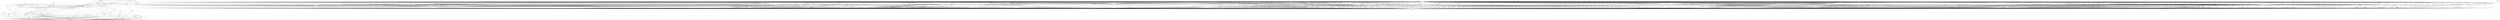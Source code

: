 digraph depends {
    node [shape=plaintext]
"alsa-utils-alsamixer" -> "libasound2";
"alsa-utils-alsamixer" -> "libc6";
"alsa-utils-alsamixer" -> "libformw5";
"alsa-utils-alsamixer" -> "libmenuw5";
"alsa-utils-alsamixer" -> "libncursesw5";
"alsa-utils-alsamixer" -> "libpanelw5";
"alsa-utils-alsamixer" -> "libtinfo5";
"angstrom-feed-configs" -> "opkg" [style=dotted];
"angstrom-packagegroup-boot" -> "angstrom-version";
"angstrom-packagegroup-boot" -> "packagegroup-boot";
"avahi-daemon" -> "base-files";
"avahi-daemon" -> "base-passwd";
"avahi-daemon" -> "libavahi-common3";
"avahi-daemon" -> "libavahi-core7";
"avahi-daemon" -> "libc6";
"avahi-daemon" -> "libcap2";
"avahi-daemon" -> "libdaemon0";
"avahi-daemon" -> "libdbus-1-3";
"avahi-daemon" -> "libexpat1";
"avahi-daemon" -> "libnss-mdns" [style=dotted];
"avahi-daemon" -> "shadow";
"avahi-utils" -> "libavahi-client3";
"avahi-utils" -> "libavahi-common3";
"avahi-utils" -> "libc6";
"bluez4" -> "libc6";
"bluez4" -> "libdbus-1-3";
"bluez4" -> "libglib-2.0-0";
"bluez4" -> "libreadline6";
"bluez4" -> "libudev1";
"bluez4" -> "libusb-0.1-4";
"bluez4" -> "libusb-1.0-0";
"busybox" -> "busybox-syslog" [style=dotted];
"busybox" -> "busybox-udhcpc" [style=dotted];
"busybox" -> "libc6";
"busybox" -> "opkg-utils";
"busybox" -> "update-rc.d" [style=dotted];
"busybox-syslog" -> "opkg-utils";
"connman" -> "bluez4";
"connman" -> "connman-conf" [style=dotted];
"connman" -> "dbus-1";
"connman" -> "iptables";
"connman" -> "libc6";
"connman" -> "libdbus-1-3";
"connman" -> "libglib-2.0-0";
"connman" -> "libgnutls26";
"connman" -> "ofono";
"connman" -> "update-rc.d" [style=dotted];
"connman" -> "wpa-supplicant";
"connman" -> "xuser-account";
"connman-angstrom-settings" -> "connman";
"cpufreq-tweaks" -> "cpufrequtils";
"cpufrequtils" -> "libc6";
"dbus-1" -> "base-files";
"dbus-1" -> "base-passwd";
"dbus-1" -> "libc6";
"dbus-1" -> "libdbus-1-3";
"dbus-1" -> "libexpat1";
"dbus-1" -> "libx11-6";
"dbus-1" -> "shadow";
"dbus-1" -> "update-rc.d" [style=dotted];
"e2fsprogs-e2fsck" -> "libblkid1";
"e2fsprogs-e2fsck" -> "libc6";
"e2fsprogs-e2fsck" -> "libcom-err2";
"e2fsprogs-e2fsck" -> "libe2p2";
"e2fsprogs-e2fsck" -> "libext2fs2";
"e2fsprogs-e2fsck" -> "libuuid1";
"fixmac" -> "ranpwd";
"htop" -> "libc6";
"htop" -> "libncursesw5";
"htop" -> "libtinfo5";
"htop" -> "ncurses-terminfo";
"iptables" -> "kernel-module-ip-tables" [style=dotted];
"iptables" -> "kernel-module-ipt-masquerade" [style=dotted];
"iptables" -> "kernel-module-iptable-filter" [style=dotted];
"iptables" -> "kernel-module-iptable-nat" [style=dotted];
"iptables" -> "kernel-module-nf-conntrack" [style=dotted];
"iptables" -> "kernel-module-nf-conntrack-ipv4" [style=dotted];
"iptables" -> "kernel-module-nf-defrag-ipv4" [style=dotted];
"iptables" -> "kernel-module-nf-nat" [style=dotted];
"iptables" -> "kernel-module-x-tables" [style=dotted];
"iptables" -> "libc6";
"iw" -> "libc6";
"iw" -> "libnl-3-200";
"iw" -> "libnl-3-genl";
"kernel" -> "kernel-3.4.79";
"kernel-3.4.79" -> "kernel-image-3.4.79";
"kernel-module-8021q" -> "kernel-3.4.79";
"kernel-module-8021q" -> "kernel-module-garp";
"kernel-module-8021q" -> "kernel-module-llc";
"kernel-module-8021q" -> "kernel-module-stp";
"kernel-module-8188eu" -> "kernel-3.4.79";
"kernel-module-8189es" -> "kernel-3.4.79";
"kernel-module-8192cu" -> "kernel-3.4.79";
"kernel-module-8723as" -> "kernel-3.4.79";
"kernel-module-a8293" -> "kernel-3.4.79";
"kernel-module-acecad" -> "kernel-3.4.79";
"kernel-module-ad714x" -> "kernel-3.4.79";
"kernel-module-ad714x-i2c" -> "kernel-3.4.79";
"kernel-module-ad714x-i2c" -> "kernel-module-ad714x";
"kernel-module-ad714x-spi" -> "kernel-3.4.79";
"kernel-module-ad714x-spi" -> "kernel-module-ad714x";
"kernel-module-ad7877" -> "kernel-3.4.79";
"kernel-module-ad7879" -> "kernel-3.4.79";
"kernel-module-ad7879-i2c" -> "kernel-3.4.79";
"kernel-module-ad7879-i2c" -> "kernel-module-ad7879";
"kernel-module-ad7879-spi" -> "kernel-3.4.79";
"kernel-module-ad7879-spi" -> "kernel-module-ad7879";
"kernel-module-ads7846" -> "kernel-3.4.79";
"kernel-module-adxl34x" -> "kernel-3.4.79";
"kernel-module-adxl34x-i2c" -> "kernel-3.4.79";
"kernel-module-adxl34x-i2c" -> "kernel-module-adxl34x";
"kernel-module-adxl34x-spi" -> "kernel-3.4.79";
"kernel-module-adxl34x-spi" -> "kernel-module-adxl34x";
"kernel-module-af-alg" -> "kernel-3.4.79";
"kernel-module-af-rxrpc" -> "kernel-3.4.79";
"kernel-module-af9013" -> "kernel-3.4.79";
"kernel-module-afs" -> "kernel-3.4.79";
"kernel-module-afs" -> "kernel-module-mtd";
"kernel-module-ah6" -> "kernel-3.4.79";
"kernel-module-aiptek" -> "kernel-3.4.79";
"kernel-module-aircable" -> "kernel-3.4.79";
"kernel-module-aircable" -> "kernel-module-usbserial";
"kernel-module-alauda" -> "kernel-3.4.79";
"kernel-module-alauda" -> "kernel-module-mtd";
"kernel-module-alauda" -> "kernel-module-nand-ecc";
"kernel-module-algif-hash" -> "kernel-3.4.79";
"kernel-module-algif-hash" -> "kernel-module-af-alg";
"kernel-module-algif-skcipher" -> "kernel-3.4.79";
"kernel-module-algif-skcipher" -> "kernel-module-af-alg";
"kernel-module-altera-stapl" -> "kernel-3.4.79";
"kernel-module-ansi-cprng" -> "kernel-3.4.79";
"kernel-module-anubis" -> "kernel-3.4.79";
"kernel-module-aoe" -> "kernel-3.4.79";
"kernel-module-appledisplay" -> "kernel-3.4.79";
"kernel-module-appledisplay" -> "kernel-module-backlight";
"kernel-module-ar7part" -> "kernel-3.4.79";
"kernel-module-ar7part" -> "kernel-module-mtd";
"kernel-module-ark3116" -> "kernel-3.4.79";
"kernel-module-ark3116" -> "kernel-module-usbserial";
"kernel-module-arp-tables" -> "kernel-3.4.79";
"kernel-module-arp-tables" -> "kernel-module-x-tables";
"kernel-module-arpt-mangle" -> "kernel-3.4.79";
"kernel-module-arpt-mangle" -> "kernel-module-x-tables";
"kernel-module-arptable-filter" -> "kernel-3.4.79";
"kernel-module-arptable-filter" -> "kernel-module-arp-tables";
"kernel-module-arptable-filter" -> "kernel-module-x-tables";
"kernel-module-asix" -> "kernel-3.4.79";
"kernel-module-asix" -> "kernel-module-usbnet";
"kernel-module-async-memcpy" -> "kernel-3.4.79";
"kernel-module-async-memcpy" -> "kernel-module-async-tx";
"kernel-module-async-pq" -> "kernel-3.4.79";
"kernel-module-async-pq" -> "kernel-module-async-tx";
"kernel-module-async-pq" -> "kernel-module-async-xor";
"kernel-module-async-pq" -> "kernel-module-raid6-pq";
"kernel-module-async-pq" -> "kernel-module-xor";
"kernel-module-async-raid6-recov" -> "kernel-3.4.79";
"kernel-module-async-raid6-recov" -> "kernel-module-async-tx";
"kernel-module-async-raid6-recov" -> "kernel-module-raid6-pq";
"kernel-module-async-tx" -> "kernel-3.4.79";
"kernel-module-async-xor" -> "kernel-3.4.79";
"kernel-module-async-xor" -> "kernel-module-async-tx";
"kernel-module-async-xor" -> "kernel-module-xor";
"kernel-module-at24" -> "kernel-3.4.79";
"kernel-module-at25" -> "kernel-3.4.79";
"kernel-module-at76c50x-usb" -> "kernel-3.4.79";
"kernel-module-at76c50x-usb" -> "kernel-module-mac80211";
"kernel-module-atbm8830" -> "kernel-3.4.79";
"kernel-module-ath" -> "kernel-3.4.79";
"kernel-module-ath3k" -> "kernel-3.4.79";
"kernel-module-ath3k" -> "kernel-module-bluetooth";
"kernel-module-ath6kl-core" -> "kernel-3.4.79";
"kernel-module-ath6kl-sdio" -> "kernel-3.4.79";
"kernel-module-ath6kl-sdio" -> "kernel-module-ath6kl-core";
"kernel-module-ath6kl-usb" -> "kernel-3.4.79";
"kernel-module-ath6kl-usb" -> "kernel-module-ath6kl-core";
"kernel-module-ath9k" -> "kernel-3.4.79";
"kernel-module-ath9k" -> "kernel-module-ath";
"kernel-module-ath9k" -> "kernel-module-ath9k-common";
"kernel-module-ath9k" -> "kernel-module-ath9k-hw";
"kernel-module-ath9k" -> "kernel-module-mac80211";
"kernel-module-ath9k-common" -> "kernel-3.4.79";
"kernel-module-ath9k-common" -> "kernel-module-ath";
"kernel-module-ath9k-common" -> "kernel-module-ath9k-hw";
"kernel-module-ath9k-htc" -> "kernel-3.4.79";
"kernel-module-ath9k-htc" -> "kernel-module-ath";
"kernel-module-ath9k-htc" -> "kernel-module-ath9k-common";
"kernel-module-ath9k-htc" -> "kernel-module-ath9k-hw";
"kernel-module-ath9k-htc" -> "kernel-module-mac80211";
"kernel-module-ath9k-hw" -> "kernel-3.4.79";
"kernel-module-ath9k-hw" -> "kernel-module-ath";
"kernel-module-ati-remote" -> "kernel-3.4.79";
"kernel-module-ati-remote" -> "kernel-module-rc-core";
"kernel-module-ati-remote2" -> "kernel-3.4.79";
"kernel-module-atmel-mxt-ts" -> "kernel-3.4.79";
"kernel-module-auo-pixcir-ts" -> "kernel-3.4.79";
"kernel-module-b2c2-flexcop" -> "kernel-3.4.79";
"kernel-module-b2c2-flexcop" -> "kernel-module-cx24113";
"kernel-module-b2c2-flexcop" -> "kernel-module-cx24123";
"kernel-module-b2c2-flexcop" -> "kernel-module-dvb-core";
"kernel-module-b2c2-flexcop" -> "kernel-module-s5h1420";
"kernel-module-b2c2-flexcop-usb" -> "kernel-3.4.79";
"kernel-module-b2c2-flexcop-usb" -> "kernel-module-b2c2-flexcop";
"kernel-module-b2c2-flexcop-usb" -> "kernel-module-cx24113";
"kernel-module-b2c2-flexcop-usb" -> "kernel-module-cx24123";
"kernel-module-b2c2-flexcop-usb" -> "kernel-module-dvb-core";
"kernel-module-b2c2-flexcop-usb" -> "kernel-module-s5h1420";
"kernel-module-b43" -> "kernel-3.4.79";
"kernel-module-b43" -> "kernel-module-mac80211";
"kernel-module-b43" -> "kernel-module-ssb";
"kernel-module-b43legacy" -> "kernel-3.4.79";
"kernel-module-b43legacy" -> "kernel-module-mac80211";
"kernel-module-b43legacy" -> "kernel-module-ssb";
"kernel-module-backlight" -> "kernel-3.4.79";
"kernel-module-batman-adv" -> "kernel-3.4.79";
"kernel-module-bch" -> "kernel-3.4.79";
"kernel-module-bcm-wimax" -> "kernel-3.4.79";
"kernel-module-bcm203x" -> "kernel-3.4.79";
"kernel-module-bcm203x" -> "kernel-module-bluetooth";
"kernel-module-bcm3510" -> "kernel-3.4.79";
"kernel-module-bcm4330" -> "kernel-3.4.79";
"kernel-module-bcmdhd" -> "kernel-3.4.79";
"kernel-module-belkin-sa" -> "kernel-3.4.79";
"kernel-module-belkin-sa" -> "kernel-module-usbserial";
"kernel-module-bfusb" -> "kernel-3.4.79";
"kernel-module-bfusb" -> "kernel-module-bluetooth";
"kernel-module-blowfish-common" -> "kernel-3.4.79";
"kernel-module-blowfish-generic" -> "kernel-3.4.79";
"kernel-module-blowfish-generic" -> "kernel-module-blowfish-common";
"kernel-module-bluetooth" -> "kernel-3.4.79";
"kernel-module-bma150" -> "kernel-3.4.79";
"kernel-module-bma250" -> "kernel-3.4.79";
"kernel-module-bnep" -> "kernel-3.4.79";
"kernel-module-bnep" -> "kernel-module-bluetooth";
"kernel-module-bpa10x" -> "kernel-3.4.79";
"kernel-module-bpa10x" -> "kernel-module-bluetooth";
"kernel-module-brcmfmac" -> "kernel-3.4.79";
"kernel-module-brcmfmac" -> "kernel-module-brcmutil";
"kernel-module-brcmutil" -> "kernel-3.4.79";
"kernel-module-bridge" -> "kernel-3.4.79";
"kernel-module-bridge" -> "kernel-module-llc";
"kernel-module-bridge" -> "kernel-module-stp";
"kernel-module-btmrvl" -> "kernel-3.4.79";
"kernel-module-btmrvl" -> "kernel-module-bluetooth";
"kernel-module-btmrvl-sdio" -> "kernel-3.4.79";
"kernel-module-btmrvl-sdio" -> "kernel-module-bluetooth";
"kernel-module-btmrvl-sdio" -> "kernel-module-btmrvl";
"kernel-module-btsdio" -> "kernel-3.4.79";
"kernel-module-btsdio" -> "kernel-module-bluetooth";
"kernel-module-btusb" -> "kernel-3.4.79";
"kernel-module-btusb" -> "kernel-module-bluetooth";
"kernel-module-btwilink" -> "kernel-3.4.79";
"kernel-module-btwilink" -> "kernel-module-bluetooth";
"kernel-module-btwilink" -> "kernel-module-st-drv";
"kernel-module-bu21013-ts" -> "kernel-3.4.79";
"kernel-module-camellia-generic" -> "kernel-3.4.79";
"kernel-module-carl9170" -> "kernel-3.4.79";
"kernel-module-carl9170" -> "kernel-module-ath";
"kernel-module-carl9170" -> "kernel-module-mac80211";
"kernel-module-cast5" -> "kernel-3.4.79";
"kernel-module-cast6" -> "kernel-3.4.79";
"kernel-module-catc" -> "kernel-3.4.79";
"kernel-module-ccm" -> "kernel-3.4.79";
"kernel-module-cdc-acm" -> "kernel-3.4.79";
"kernel-module-cdc-eem" -> "kernel-3.4.79";
"kernel-module-cdc-eem" -> "kernel-module-usbnet";
"kernel-module-cdc-ether" -> "kernel-3.4.79";
"kernel-module-cdc-ether" -> "kernel-module-usbnet";
"kernel-module-cdc-ncm" -> "kernel-3.4.79";
"kernel-module-cdc-ncm" -> "kernel-module-usbnet";
"kernel-module-cdc-subset" -> "kernel-3.4.79";
"kernel-module-cdc-subset" -> "kernel-module-usbnet";
"kernel-module-cdc-wdm" -> "kernel-3.4.79";
"kernel-module-cfi-cmdset-0001" -> "kernel-3.4.79";
"kernel-module-cfi-cmdset-0001" -> "kernel-module-cfi-util";
"kernel-module-cfi-cmdset-0001" -> "kernel-module-mtd";
"kernel-module-cfi-cmdset-0002" -> "kernel-3.4.79";
"kernel-module-cfi-cmdset-0002" -> "kernel-module-cfi-util";
"kernel-module-cfi-cmdset-0002" -> "kernel-module-mtd";
"kernel-module-cfi-cmdset-0020" -> "kernel-3.4.79";
"kernel-module-cfi-cmdset-0020" -> "kernel-module-cfi-util";
"kernel-module-cfi-cmdset-0020" -> "kernel-module-mtd";
"kernel-module-cfi-probe" -> "kernel-3.4.79";
"kernel-module-cfi-probe" -> "kernel-module-cfi-util";
"kernel-module-cfi-probe" -> "kernel-module-chipreg";
"kernel-module-cfi-probe" -> "kernel-module-gen-probe";
"kernel-module-cfi-util" -> "kernel-3.4.79";
"kernel-module-ch341" -> "kernel-3.4.79";
"kernel-module-ch341" -> "kernel-module-usbserial";
"kernel-module-ch7006" -> "kernel-3.4.79";
"kernel-module-ch7006" -> "kernel-module-drm";
"kernel-module-ch7006" -> "kernel-module-drm-kms-helper";
"kernel-module-chipreg" -> "kernel-3.4.79";
"kernel-module-clearpad-tm1217" -> "kernel-3.4.79";
"kernel-module-cm109" -> "kernel-3.4.79";
"kernel-module-cma3000-d0x" -> "kernel-3.4.79";
"kernel-module-cma3000-d0x-i2c" -> "kernel-3.4.79";
"kernel-module-cma3000-d0x-i2c" -> "kernel-module-cma3000-d0x";
"kernel-module-cp210x" -> "kernel-3.4.79";
"kernel-module-cp210x" -> "kernel-module-usbserial";
"kernel-module-cpia2" -> "kernel-3.4.79";
"kernel-module-cpufreq-conservative" -> "kernel-3.4.79";
"kernel-module-cpufreq-powersave" -> "kernel-3.4.79";
"kernel-module-cpufreq-stats" -> "kernel-3.4.79";
"kernel-module-cpufreq-userspace" -> "kernel-3.4.79";
"kernel-module-crc7" -> "kernel-3.4.79";
"kernel-module-cryptd" -> "kernel-3.4.79";
"kernel-module-crypto-user" -> "kernel-3.4.79";
"kernel-module-cs53l32a" -> "kernel-3.4.79";
"kernel-module-ctr" -> "kernel-3.4.79";
"kernel-module-cts" -> "kernel-3.4.79";
"kernel-module-cx22702" -> "kernel-3.4.79";
"kernel-module-cx231xx" -> "kernel-3.4.79";
"kernel-module-cx231xx" -> "kernel-module-cx2341x";
"kernel-module-cx231xx" -> "kernel-module-rc-core";
"kernel-module-cx231xx" -> "kernel-module-videobuf-core";
"kernel-module-cx231xx" -> "kernel-module-videobuf-vmalloc";
"kernel-module-cx231xx-alsa" -> "kernel-3.4.79";
"kernel-module-cx231xx-alsa" -> "kernel-module-cx231xx";
"kernel-module-cx231xx-alsa" -> "kernel-module-cx2341x";
"kernel-module-cx231xx-alsa" -> "kernel-module-rc-core";
"kernel-module-cx231xx-alsa" -> "kernel-module-videobuf-core";
"kernel-module-cx231xx-alsa" -> "kernel-module-videobuf-vmalloc";
"kernel-module-cx231xx-dvb" -> "kernel-3.4.79";
"kernel-module-cx231xx-dvb" -> "kernel-module-cx231xx";
"kernel-module-cx231xx-dvb" -> "kernel-module-cx2341x";
"kernel-module-cx231xx-dvb" -> "kernel-module-dvb-core";
"kernel-module-cx231xx-dvb" -> "kernel-module-rc-core";
"kernel-module-cx231xx-dvb" -> "kernel-module-videobuf-core";
"kernel-module-cx231xx-dvb" -> "kernel-module-videobuf-vmalloc";
"kernel-module-cx2341x" -> "kernel-3.4.79";
"kernel-module-cx24113" -> "kernel-3.4.79";
"kernel-module-cx24116" -> "kernel-3.4.79";
"kernel-module-cx24123" -> "kernel-3.4.79";
"kernel-module-cx25840" -> "kernel-3.4.79";
"kernel-module-cx82310-eth" -> "kernel-3.4.79";
"kernel-module-cx82310-eth" -> "kernel-module-usbnet";
"kernel-module-cxd2820r" -> "kernel-3.4.79";
"kernel-module-cxd2820r" -> "kernel-module-dvb-core";
"kernel-module-cy8ctmg110-ts" -> "kernel-3.4.79";
"kernel-module-cyberjack" -> "kernel-3.4.79";
"kernel-module-cyberjack" -> "kernel-module-usbserial";
"kernel-module-cypress-m8" -> "kernel-3.4.79";
"kernel-module-cypress-m8" -> "kernel-module-usbserial";
"kernel-module-cyttsp-core" -> "kernel-3.4.79";
"kernel-module-cyttsp-i2c" -> "kernel-3.4.79";
"kernel-module-cyttsp-i2c" -> "kernel-module-cyttsp-core";
"kernel-module-cyttsp-spi" -> "kernel-3.4.79";
"kernel-module-cyttsp-spi" -> "kernel-module-cyttsp-core";
"kernel-module-db9" -> "kernel-3.4.79";
"kernel-module-db9" -> "kernel-module-parport";
"kernel-module-dib0070" -> "kernel-3.4.79";
"kernel-module-dib0090" -> "kernel-3.4.79";
"kernel-module-dib3000mb" -> "kernel-3.4.79";
"kernel-module-dib3000mc" -> "kernel-3.4.79";
"kernel-module-dib3000mc" -> "kernel-module-dibx000-common";
"kernel-module-dib7000m" -> "kernel-3.4.79";
"kernel-module-dib7000m" -> "kernel-module-dibx000-common";
"kernel-module-dib7000p" -> "kernel-3.4.79";
"kernel-module-dib7000p" -> "kernel-module-dibx000-common";
"kernel-module-dib7000p" -> "kernel-module-dvb-core";
"kernel-module-dib8000" -> "kernel-3.4.79";
"kernel-module-dib8000" -> "kernel-module-dibx000-common";
"kernel-module-dib8000" -> "kernel-module-dvb-core";
"kernel-module-dibx000-common" -> "kernel-3.4.79";
"kernel-module-digi-acceleport" -> "kernel-3.4.79";
"kernel-module-digi-acceleport" -> "kernel-module-usbserial";
"kernel-module-disp-ump" -> "kernel-3.4.79";
"kernel-module-disp-ump" -> "kernel-module-ump";
"kernel-module-dm-bufio" -> "kernel-3.4.79";
"kernel-module-dm-delay" -> "kernel-3.4.79";
"kernel-module-dm-log-userspace" -> "kernel-3.4.79";
"kernel-module-dm-persistent-data" -> "kernel-3.4.79";
"kernel-module-dm-persistent-data" -> "kernel-module-dm-bufio";
"kernel-module-dm-raid" -> "kernel-3.4.79";
"kernel-module-dm-raid" -> "kernel-module-async-memcpy";
"kernel-module-dm-raid" -> "kernel-module-async-pq";
"kernel-module-dm-raid" -> "kernel-module-async-raid6-recov";
"kernel-module-dm-raid" -> "kernel-module-async-tx";
"kernel-module-dm-raid" -> "kernel-module-async-xor";
"kernel-module-dm-raid" -> "kernel-module-md-mod";
"kernel-module-dm-raid" -> "kernel-module-raid1";
"kernel-module-dm-raid" -> "kernel-module-raid456";
"kernel-module-dm-raid" -> "kernel-module-raid6-pq";
"kernel-module-dm-raid" -> "kernel-module-xor";
"kernel-module-dm-thin-pool" -> "kernel-3.4.79";
"kernel-module-dm-thin-pool" -> "kernel-module-dm-bufio";
"kernel-module-dm-thin-pool" -> "kernel-module-dm-persistent-data";
"kernel-module-dm-verity" -> "kernel-3.4.79";
"kernel-module-dm-verity" -> "kernel-module-dm-bufio";
"kernel-module-dm9601" -> "kernel-3.4.79";
"kernel-module-dm9601" -> "kernel-module-usbnet";
"kernel-module-drbd" -> "kernel-3.4.79";
"kernel-module-drbd" -> "kernel-module-lru-cache";
"kernel-module-drm" -> "kernel-3.4.79";
"kernel-module-drm-kms-helper" -> "kernel-3.4.79";
"kernel-module-drm-kms-helper" -> "kernel-module-drm";
"kernel-module-drm-usb" -> "kernel-3.4.79";
"kernel-module-drm-usb" -> "kernel-module-drm";
"kernel-module-drxd" -> "kernel-3.4.79";
"kernel-module-drxk" -> "kernel-3.4.79";
"kernel-module-ds3000" -> "kernel-3.4.79";
"kernel-module-dsbr100" -> "kernel-3.4.79";
"kernel-module-dvb-as102" -> "kernel-3.4.79";
"kernel-module-dvb-as102" -> "kernel-module-dvb-core";
"kernel-module-dvb-core" -> "kernel-3.4.79";
"kernel-module-dvb-pll" -> "kernel-3.4.79";
"kernel-module-dvb-usb" -> "kernel-3.4.79";
"kernel-module-dvb-usb" -> "kernel-module-dvb-core";
"kernel-module-dvb-usb" -> "kernel-module-rc-core";
"kernel-module-dvb-usb-a800" -> "kernel-3.4.79";
"kernel-module-dvb-usb-a800" -> "kernel-module-dib3000mc";
"kernel-module-dvb-usb-a800" -> "kernel-module-dibx000-common";
"kernel-module-dvb-usb-a800" -> "kernel-module-dvb-core";
"kernel-module-dvb-usb-a800" -> "kernel-module-dvb-usb";
"kernel-module-dvb-usb-a800" -> "kernel-module-dvb-usb-dibusb-common";
"kernel-module-dvb-usb-a800" -> "kernel-module-rc-core";
"kernel-module-dvb-usb-af9005" -> "kernel-3.4.79";
"kernel-module-dvb-usb-af9005" -> "kernel-module-dvb-core";
"kernel-module-dvb-usb-af9005" -> "kernel-module-dvb-usb";
"kernel-module-dvb-usb-af9005" -> "kernel-module-rc-core";
"kernel-module-dvb-usb-af9005-remote" -> "kernel-3.4.79";
"kernel-module-dvb-usb-af9015" -> "kernel-3.4.79";
"kernel-module-dvb-usb-af9015" -> "kernel-module-dvb-core";
"kernel-module-dvb-usb-af9015" -> "kernel-module-dvb-usb";
"kernel-module-dvb-usb-af9015" -> "kernel-module-rc-core";
"kernel-module-dvb-usb-anysee" -> "kernel-3.4.79";
"kernel-module-dvb-usb-anysee" -> "kernel-module-dvb-core";
"kernel-module-dvb-usb-anysee" -> "kernel-module-dvb-usb";
"kernel-module-dvb-usb-anysee" -> "kernel-module-rc-core";
"kernel-module-dvb-usb-au6610" -> "kernel-3.4.79";
"kernel-module-dvb-usb-au6610" -> "kernel-module-dvb-core";
"kernel-module-dvb-usb-au6610" -> "kernel-module-dvb-usb";
"kernel-module-dvb-usb-au6610" -> "kernel-module-rc-core";
"kernel-module-dvb-usb-az6007" -> "kernel-3.4.79";
"kernel-module-dvb-usb-az6007" -> "kernel-module-dvb-core";
"kernel-module-dvb-usb-az6007" -> "kernel-module-dvb-usb";
"kernel-module-dvb-usb-az6007" -> "kernel-module-rc-core";
"kernel-module-dvb-usb-az6027" -> "kernel-3.4.79";
"kernel-module-dvb-usb-az6027" -> "kernel-module-dvb-core";
"kernel-module-dvb-usb-az6027" -> "kernel-module-dvb-usb";
"kernel-module-dvb-usb-az6027" -> "kernel-module-rc-core";
"kernel-module-dvb-usb-az6027" -> "kernel-module-stb0899";
"kernel-module-dvb-usb-az6027" -> "kernel-module-stb6100";
"kernel-module-dvb-usb-ce6230" -> "kernel-3.4.79";
"kernel-module-dvb-usb-ce6230" -> "kernel-module-dvb-core";
"kernel-module-dvb-usb-ce6230" -> "kernel-module-dvb-usb";
"kernel-module-dvb-usb-ce6230" -> "kernel-module-rc-core";
"kernel-module-dvb-usb-cinergyt2" -> "kernel-3.4.79";
"kernel-module-dvb-usb-cinergyt2" -> "kernel-module-dvb-core";
"kernel-module-dvb-usb-cinergyt2" -> "kernel-module-dvb-usb";
"kernel-module-dvb-usb-cinergyt2" -> "kernel-module-rc-core";
"kernel-module-dvb-usb-cxusb" -> "kernel-3.4.79";
"kernel-module-dvb-usb-cxusb" -> "kernel-module-dib0070";
"kernel-module-dvb-usb-cxusb" -> "kernel-module-dib7000p";
"kernel-module-dvb-usb-cxusb" -> "kernel-module-dibx000-common";
"kernel-module-dvb-usb-cxusb" -> "kernel-module-dvb-core";
"kernel-module-dvb-usb-cxusb" -> "kernel-module-dvb-usb";
"kernel-module-dvb-usb-cxusb" -> "kernel-module-rc-core";
"kernel-module-dvb-usb-dib0700" -> "kernel-3.4.79";
"kernel-module-dvb-usb-dib0700" -> "kernel-module-dib0070";
"kernel-module-dvb-usb-dib0700" -> "kernel-module-dib0090";
"kernel-module-dvb-usb-dib0700" -> "kernel-module-dib3000mc";
"kernel-module-dvb-usb-dib0700" -> "kernel-module-dib7000m";
"kernel-module-dvb-usb-dib0700" -> "kernel-module-dib7000p";
"kernel-module-dvb-usb-dib0700" -> "kernel-module-dib8000";
"kernel-module-dvb-usb-dib0700" -> "kernel-module-dibx000-common";
"kernel-module-dvb-usb-dib0700" -> "kernel-module-dvb-core";
"kernel-module-dvb-usb-dib0700" -> "kernel-module-dvb-usb";
"kernel-module-dvb-usb-dib0700" -> "kernel-module-rc-core";
"kernel-module-dvb-usb-dibusb-common" -> "kernel-3.4.79";
"kernel-module-dvb-usb-dibusb-common" -> "kernel-module-dib3000mc";
"kernel-module-dvb-usb-dibusb-common" -> "kernel-module-dibx000-common";
"kernel-module-dvb-usb-dibusb-common" -> "kernel-module-dvb-core";
"kernel-module-dvb-usb-dibusb-common" -> "kernel-module-dvb-usb";
"kernel-module-dvb-usb-dibusb-common" -> "kernel-module-rc-core";
"kernel-module-dvb-usb-dibusb-mb" -> "kernel-3.4.79";
"kernel-module-dvb-usb-dibusb-mb" -> "kernel-module-dib3000mc";
"kernel-module-dvb-usb-dibusb-mb" -> "kernel-module-dibx000-common";
"kernel-module-dvb-usb-dibusb-mb" -> "kernel-module-dvb-core";
"kernel-module-dvb-usb-dibusb-mb" -> "kernel-module-dvb-usb";
"kernel-module-dvb-usb-dibusb-mb" -> "kernel-module-dvb-usb-dibusb-common";
"kernel-module-dvb-usb-dibusb-mb" -> "kernel-module-rc-core";
"kernel-module-dvb-usb-dibusb-mc" -> "kernel-3.4.79";
"kernel-module-dvb-usb-dibusb-mc" -> "kernel-module-dib3000mc";
"kernel-module-dvb-usb-dibusb-mc" -> "kernel-module-dibx000-common";
"kernel-module-dvb-usb-dibusb-mc" -> "kernel-module-dvb-core";
"kernel-module-dvb-usb-dibusb-mc" -> "kernel-module-dvb-usb";
"kernel-module-dvb-usb-dibusb-mc" -> "kernel-module-dvb-usb-dibusb-common";
"kernel-module-dvb-usb-dibusb-mc" -> "kernel-module-rc-core";
"kernel-module-dvb-usb-digitv" -> "kernel-3.4.79";
"kernel-module-dvb-usb-digitv" -> "kernel-module-dvb-core";
"kernel-module-dvb-usb-digitv" -> "kernel-module-dvb-usb";
"kernel-module-dvb-usb-digitv" -> "kernel-module-rc-core";
"kernel-module-dvb-usb-dtt200u" -> "kernel-3.4.79";
"kernel-module-dvb-usb-dtt200u" -> "kernel-module-dvb-core";
"kernel-module-dvb-usb-dtt200u" -> "kernel-module-dvb-usb";
"kernel-module-dvb-usb-dtt200u" -> "kernel-module-rc-core";
"kernel-module-dvb-usb-dtv5100" -> "kernel-3.4.79";
"kernel-module-dvb-usb-dtv5100" -> "kernel-module-dvb-core";
"kernel-module-dvb-usb-dtv5100" -> "kernel-module-dvb-usb";
"kernel-module-dvb-usb-dtv5100" -> "kernel-module-rc-core";
"kernel-module-dvb-usb-dw2102" -> "kernel-3.4.79";
"kernel-module-dvb-usb-dw2102" -> "kernel-module-dvb-core";
"kernel-module-dvb-usb-dw2102" -> "kernel-module-dvb-usb";
"kernel-module-dvb-usb-dw2102" -> "kernel-module-rc-core";
"kernel-module-dvb-usb-ec168" -> "kernel-3.4.79";
"kernel-module-dvb-usb-ec168" -> "kernel-module-dvb-core";
"kernel-module-dvb-usb-ec168" -> "kernel-module-dvb-usb";
"kernel-module-dvb-usb-ec168" -> "kernel-module-rc-core";
"kernel-module-dvb-usb-friio" -> "kernel-3.4.79";
"kernel-module-dvb-usb-friio" -> "kernel-module-dvb-core";
"kernel-module-dvb-usb-friio" -> "kernel-module-dvb-usb";
"kernel-module-dvb-usb-friio" -> "kernel-module-rc-core";
"kernel-module-dvb-usb-gl861" -> "kernel-3.4.79";
"kernel-module-dvb-usb-gl861" -> "kernel-module-dvb-core";
"kernel-module-dvb-usb-gl861" -> "kernel-module-dvb-usb";
"kernel-module-dvb-usb-gl861" -> "kernel-module-rc-core";
"kernel-module-dvb-usb-gp8psk" -> "kernel-3.4.79";
"kernel-module-dvb-usb-gp8psk" -> "kernel-module-dvb-core";
"kernel-module-dvb-usb-gp8psk" -> "kernel-module-dvb-usb";
"kernel-module-dvb-usb-gp8psk" -> "kernel-module-rc-core";
"kernel-module-dvb-usb-it913x" -> "kernel-3.4.79";
"kernel-module-dvb-usb-it913x" -> "kernel-module-dvb-core";
"kernel-module-dvb-usb-it913x" -> "kernel-module-dvb-usb";
"kernel-module-dvb-usb-it913x" -> "kernel-module-rc-core";
"kernel-module-dvb-usb-lmedm04" -> "kernel-3.4.79";
"kernel-module-dvb-usb-lmedm04" -> "kernel-module-dvb-core";
"kernel-module-dvb-usb-lmedm04" -> "kernel-module-dvb-usb";
"kernel-module-dvb-usb-lmedm04" -> "kernel-module-rc-core";
"kernel-module-dvb-usb-m920x" -> "kernel-3.4.79";
"kernel-module-dvb-usb-m920x" -> "kernel-module-dvb-core";
"kernel-module-dvb-usb-m920x" -> "kernel-module-dvb-usb";
"kernel-module-dvb-usb-m920x" -> "kernel-module-rc-core";
"kernel-module-dvb-usb-mxl111sf" -> "kernel-3.4.79";
"kernel-module-dvb-usb-mxl111sf" -> "kernel-module-dvb-core";
"kernel-module-dvb-usb-mxl111sf" -> "kernel-module-dvb-usb";
"kernel-module-dvb-usb-mxl111sf" -> "kernel-module-rc-core";
"kernel-module-dvb-usb-mxl111sf" -> "kernel-module-tveeprom";
"kernel-module-dvb-usb-nova-t-usb2" -> "kernel-3.4.79";
"kernel-module-dvb-usb-nova-t-usb2" -> "kernel-module-dib3000mc";
"kernel-module-dvb-usb-nova-t-usb2" -> "kernel-module-dibx000-common";
"kernel-module-dvb-usb-nova-t-usb2" -> "kernel-module-dvb-core";
"kernel-module-dvb-usb-nova-t-usb2" -> "kernel-module-dvb-usb";
"kernel-module-dvb-usb-nova-t-usb2" -> "kernel-module-dvb-usb-dibusb-common";
"kernel-module-dvb-usb-nova-t-usb2" -> "kernel-module-rc-core";
"kernel-module-dvb-usb-opera" -> "kernel-3.4.79";
"kernel-module-dvb-usb-opera" -> "kernel-module-dvb-core";
"kernel-module-dvb-usb-opera" -> "kernel-module-dvb-usb";
"kernel-module-dvb-usb-opera" -> "kernel-module-rc-core";
"kernel-module-dvb-usb-pctv452e" -> "kernel-3.4.79";
"kernel-module-dvb-usb-pctv452e" -> "kernel-module-dvb-core";
"kernel-module-dvb-usb-pctv452e" -> "kernel-module-dvb-usb";
"kernel-module-dvb-usb-pctv452e" -> "kernel-module-rc-core";
"kernel-module-dvb-usb-pctv452e" -> "kernel-module-ttpci-eeprom";
"kernel-module-dvb-usb-rtl28xxu" -> "kernel-3.4.79";
"kernel-module-dvb-usb-rtl28xxu" -> "kernel-module-dvb-core";
"kernel-module-dvb-usb-rtl28xxu" -> "kernel-module-dvb-usb";
"kernel-module-dvb-usb-rtl28xxu" -> "kernel-module-rc-core";
"kernel-module-dvb-usb-rtl28xxu" -> "kernel-module-rtl2830";
"kernel-module-dvb-usb-technisat-usb2" -> "kernel-3.4.79";
"kernel-module-dvb-usb-technisat-usb2" -> "kernel-module-dvb-core";
"kernel-module-dvb-usb-technisat-usb2" -> "kernel-module-dvb-usb";
"kernel-module-dvb-usb-technisat-usb2" -> "kernel-module-rc-core";
"kernel-module-dvb-usb-technisat-usb2" -> "kernel-module-stv090x";
"kernel-module-dvb-usb-ttusb2" -> "kernel-3.4.79";
"kernel-module-dvb-usb-ttusb2" -> "kernel-module-dvb-core";
"kernel-module-dvb-usb-ttusb2" -> "kernel-module-dvb-usb";
"kernel-module-dvb-usb-ttusb2" -> "kernel-module-rc-core";
"kernel-module-dvb-usb-umt-010" -> "kernel-3.4.79";
"kernel-module-dvb-usb-umt-010" -> "kernel-module-dib3000mc";
"kernel-module-dvb-usb-umt-010" -> "kernel-module-dibx000-common";
"kernel-module-dvb-usb-umt-010" -> "kernel-module-dvb-core";
"kernel-module-dvb-usb-umt-010" -> "kernel-module-dvb-usb";
"kernel-module-dvb-usb-umt-010" -> "kernel-module-dvb-usb-dibusb-common";
"kernel-module-dvb-usb-umt-010" -> "kernel-module-rc-core";
"kernel-module-dvb-usb-vp702x" -> "kernel-3.4.79";
"kernel-module-dvb-usb-vp702x" -> "kernel-module-dvb-core";
"kernel-module-dvb-usb-vp702x" -> "kernel-module-dvb-usb";
"kernel-module-dvb-usb-vp702x" -> "kernel-module-rc-core";
"kernel-module-dvb-usb-vp7045" -> "kernel-3.4.79";
"kernel-module-dvb-usb-vp7045" -> "kernel-module-dvb-core";
"kernel-module-dvb-usb-vp7045" -> "kernel-module-dvb-usb";
"kernel-module-dvb-usb-vp7045" -> "kernel-module-rc-core";
"kernel-module-dynapro" -> "kernel-3.4.79";
"kernel-module-easycap" -> "kernel-3.4.79";
"kernel-module-ebt-802-3" -> "kernel-3.4.79";
"kernel-module-ebt-802-3" -> "kernel-module-x-tables";
"kernel-module-ebt-among" -> "kernel-3.4.79";
"kernel-module-ebt-among" -> "kernel-module-x-tables";
"kernel-module-ebt-arp" -> "kernel-3.4.79";
"kernel-module-ebt-arp" -> "kernel-module-x-tables";
"kernel-module-ebt-arpreply" -> "kernel-3.4.79";
"kernel-module-ebt-arpreply" -> "kernel-module-x-tables";
"kernel-module-ebt-dnat" -> "kernel-3.4.79";
"kernel-module-ebt-dnat" -> "kernel-module-x-tables";
"kernel-module-ebt-ip" -> "kernel-3.4.79";
"kernel-module-ebt-ip" -> "kernel-module-x-tables";
"kernel-module-ebt-ip6" -> "kernel-3.4.79";
"kernel-module-ebt-ip6" -> "kernel-module-x-tables";
"kernel-module-ebt-limit" -> "kernel-3.4.79";
"kernel-module-ebt-limit" -> "kernel-module-x-tables";
"kernel-module-ebt-log" -> "kernel-3.4.79";
"kernel-module-ebt-log" -> "kernel-module-x-tables";
"kernel-module-ebt-mark" -> "kernel-3.4.79";
"kernel-module-ebt-mark" -> "kernel-module-x-tables";
"kernel-module-ebt-mark-m" -> "kernel-3.4.79";
"kernel-module-ebt-mark-m" -> "kernel-module-x-tables";
"kernel-module-ebt-nflog" -> "kernel-3.4.79";
"kernel-module-ebt-nflog" -> "kernel-module-x-tables";
"kernel-module-ebt-pkttype" -> "kernel-3.4.79";
"kernel-module-ebt-pkttype" -> "kernel-module-x-tables";
"kernel-module-ebt-redirect" -> "kernel-3.4.79";
"kernel-module-ebt-redirect" -> "kernel-module-x-tables";
"kernel-module-ebt-snat" -> "kernel-3.4.79";
"kernel-module-ebt-snat" -> "kernel-module-x-tables";
"kernel-module-ebt-stp" -> "kernel-3.4.79";
"kernel-module-ebt-stp" -> "kernel-module-x-tables";
"kernel-module-ebt-ulog" -> "kernel-3.4.79";
"kernel-module-ebt-ulog" -> "kernel-module-x-tables";
"kernel-module-ebt-vlan" -> "kernel-3.4.79";
"kernel-module-ebt-vlan" -> "kernel-module-x-tables";
"kernel-module-ebtable-broute" -> "kernel-3.4.79";
"kernel-module-ebtable-broute" -> "kernel-module-bridge";
"kernel-module-ebtable-broute" -> "kernel-module-ebtables";
"kernel-module-ebtable-broute" -> "kernel-module-llc";
"kernel-module-ebtable-broute" -> "kernel-module-stp";
"kernel-module-ebtable-broute" -> "kernel-module-x-tables";
"kernel-module-ebtable-filter" -> "kernel-3.4.79";
"kernel-module-ebtable-filter" -> "kernel-module-ebtables";
"kernel-module-ebtable-filter" -> "kernel-module-x-tables";
"kernel-module-ebtable-nat" -> "kernel-3.4.79";
"kernel-module-ebtable-nat" -> "kernel-module-ebtables";
"kernel-module-ebtable-nat" -> "kernel-module-x-tables";
"kernel-module-ebtables" -> "kernel-3.4.79";
"kernel-module-ebtables" -> "kernel-module-x-tables";
"kernel-module-ec100" -> "kernel-3.4.79";
"kernel-module-echo" -> "kernel-3.4.79";
"kernel-module-eeprom-93cx6" -> "kernel-3.4.79";
"kernel-module-eeprom-93xx46" -> "kernel-3.4.79";
"kernel-module-eeti-ts" -> "kernel-3.4.79";
"kernel-module-elo" -> "kernel-3.4.79";
"kernel-module-em28xx" -> "kernel-3.4.79";
"kernel-module-em28xx" -> "kernel-module-rc-core";
"kernel-module-em28xx" -> "kernel-module-tveeprom";
"kernel-module-em28xx" -> "kernel-module-videobuf-core";
"kernel-module-em28xx" -> "kernel-module-videobuf-vmalloc";
"kernel-module-em28xx-alsa" -> "kernel-3.4.79";
"kernel-module-em28xx-alsa" -> "kernel-module-em28xx";
"kernel-module-em28xx-alsa" -> "kernel-module-rc-core";
"kernel-module-em28xx-alsa" -> "kernel-module-tveeprom";
"kernel-module-em28xx-alsa" -> "kernel-module-videobuf-core";
"kernel-module-em28xx-alsa" -> "kernel-module-videobuf-vmalloc";
"kernel-module-em28xx-dvb" -> "kernel-3.4.79";
"kernel-module-em28xx-dvb" -> "kernel-module-dvb-core";
"kernel-module-em28xx-dvb" -> "kernel-module-em28xx";
"kernel-module-em28xx-dvb" -> "kernel-module-rc-core";
"kernel-module-em28xx-dvb" -> "kernel-module-tveeprom";
"kernel-module-em28xx-dvb" -> "kernel-module-videobuf-core";
"kernel-module-em28xx-dvb" -> "kernel-module-videobuf-vmalloc";
"kernel-module-emi26" -> "kernel-3.4.79";
"kernel-module-emi62" -> "kernel-3.4.79";
"kernel-module-empeg" -> "kernel-3.4.79";
"kernel-module-empeg" -> "kernel-module-usbserial";
"kernel-module-esp6" -> "kernel-3.4.79";
"kernel-module-et61x251" -> "kernel-3.4.79";
"kernel-module-f81232" -> "kernel-3.4.79";
"kernel-module-f81232" -> "kernel-module-usbserial";
"kernel-module-fb-sys-fops" -> "kernel-3.4.79";
"kernel-module-fcrypt" -> "kernel-3.4.79";
"kernel-module-ft5x-ts" -> "kernel-3.4.79";
"kernel-module-ftdi-elan" -> "kernel-3.4.79";
"kernel-module-ftdi-sio" -> "kernel-3.4.79";
"kernel-module-ftdi-sio" -> "kernel-module-usbserial";
"kernel-module-ftl" -> "kernel-3.4.79";
"kernel-module-ftl" -> "kernel-module-mtd";
"kernel-module-ftl" -> "kernel-module-mtd-blkdevs";
"kernel-module-fujitsu-ts" -> "kernel-3.4.79";
"kernel-module-funsoft" -> "kernel-3.4.79";
"kernel-module-funsoft" -> "kernel-module-usbserial";
"kernel-module-g-acm-ms" -> "kernel-3.4.79";
"kernel-module-g-audio" -> "kernel-3.4.79";
"kernel-module-g-cdc" -> "kernel-3.4.79";
"kernel-module-g-dbgp" -> "kernel-3.4.79";
"kernel-module-g-ether" -> "kernel-3.4.79";
"kernel-module-g-ffs" -> "kernel-3.4.79";
"kernel-module-g-hid" -> "kernel-3.4.79";
"kernel-module-g-mass-storage" -> "kernel-3.4.79";
"kernel-module-g-midi" -> "kernel-3.4.79";
"kernel-module-g-midi" -> "kernel-module-snd-rawmidi";
"kernel-module-g-multi" -> "kernel-3.4.79";
"kernel-module-g-ncm" -> "kernel-3.4.79";
"kernel-module-g-printer" -> "kernel-3.4.79";
"kernel-module-g-serial" -> "kernel-3.4.79";
"kernel-module-g-webcam" -> "kernel-3.4.79";
"kernel-module-gadgetfs" -> "kernel-3.4.79";
"kernel-module-gamecon" -> "kernel-3.4.79";
"kernel-module-gamecon" -> "kernel-module-parport";
"kernel-module-garmin-gps" -> "kernel-3.4.79";
"kernel-module-garmin-gps" -> "kernel-module-usbserial";
"kernel-module-garp" -> "kernel-3.4.79";
"kernel-module-garp" -> "kernel-module-llc";
"kernel-module-garp" -> "kernel-module-stp";
"kernel-module-gc0307" -> "kernel-3.4.79";
"kernel-module-gc0308" -> "kernel-3.4.79";
"kernel-module-gcm" -> "kernel-3.4.79";
"kernel-module-gen-probe" -> "kernel-3.4.79";
"kernel-module-generic-bl" -> "kernel-3.4.79";
"kernel-module-generic-bl" -> "kernel-module-backlight";
"kernel-module-ghash-generic" -> "kernel-3.4.79";
"kernel-module-gluebi" -> "kernel-3.4.79";
"kernel-module-gluebi" -> "kernel-module-mtd";
"kernel-module-gluebi" -> "kernel-module-ubi";
"kernel-module-goodix-touch" -> "kernel-3.4.79";
"kernel-module-gp2ap002a00f" -> "kernel-3.4.79";
"kernel-module-gpio" -> "kernel-3.4.79";
"kernel-module-gpio" -> "kernel-module-bch";
"kernel-module-gpio" -> "kernel-module-mtd";
"kernel-module-gpio" -> "kernel-module-nand";
"kernel-module-gpio" -> "kernel-module-nand-bch";
"kernel-module-gpio" -> "kernel-module-nand-ecc";
"kernel-module-gpio" -> "kernel-module-nand-ids";
"kernel-module-gpio-addr-flash" -> "kernel-3.4.79";
"kernel-module-gpio-addr-flash" -> "kernel-module-chipreg";
"kernel-module-gpio-addr-flash" -> "kernel-module-mtd";
"kernel-module-gpio-axis" -> "kernel-3.4.79";
"kernel-module-gpio-event" -> "kernel-3.4.79";
"kernel-module-gpio-input" -> "kernel-3.4.79";
"kernel-module-gpio-matrix" -> "kernel-3.4.79";
"kernel-module-gpio-output" -> "kernel-3.4.79";
"kernel-module-gpio-tilt-polled" -> "kernel-3.4.79";
"kernel-module-gre" -> "kernel-3.4.79";
"kernel-module-gspca-benq" -> "kernel-3.4.79";
"kernel-module-gspca-benq" -> "kernel-module-gspca-main";
"kernel-module-gspca-conex" -> "kernel-3.4.79";
"kernel-module-gspca-conex" -> "kernel-module-gspca-main";
"kernel-module-gspca-cpia1" -> "kernel-3.4.79";
"kernel-module-gspca-cpia1" -> "kernel-module-gspca-main";
"kernel-module-gspca-etoms" -> "kernel-3.4.79";
"kernel-module-gspca-etoms" -> "kernel-module-gspca-main";
"kernel-module-gspca-finepix" -> "kernel-3.4.79";
"kernel-module-gspca-finepix" -> "kernel-module-gspca-main";
"kernel-module-gspca-gl860" -> "kernel-3.4.79";
"kernel-module-gspca-gl860" -> "kernel-module-gspca-main";
"kernel-module-gspca-jeilinj" -> "kernel-3.4.79";
"kernel-module-gspca-jeilinj" -> "kernel-module-gspca-main";
"kernel-module-gspca-jl2005bcd" -> "kernel-3.4.79";
"kernel-module-gspca-jl2005bcd" -> "kernel-module-gspca-main";
"kernel-module-gspca-kinect" -> "kernel-3.4.79";
"kernel-module-gspca-kinect" -> "kernel-module-gspca-main";
"kernel-module-gspca-konica" -> "kernel-3.4.79";
"kernel-module-gspca-konica" -> "kernel-module-gspca-main";
"kernel-module-gspca-m5602" -> "kernel-3.4.79";
"kernel-module-gspca-m5602" -> "kernel-module-gspca-main";
"kernel-module-gspca-main" -> "kernel-3.4.79";
"kernel-module-gspca-mars" -> "kernel-3.4.79";
"kernel-module-gspca-mars" -> "kernel-module-gspca-main";
"kernel-module-gspca-mr97310a" -> "kernel-3.4.79";
"kernel-module-gspca-mr97310a" -> "kernel-module-gspca-main";
"kernel-module-gspca-nw80x" -> "kernel-3.4.79";
"kernel-module-gspca-nw80x" -> "kernel-module-gspca-main";
"kernel-module-gspca-ov519" -> "kernel-3.4.79";
"kernel-module-gspca-ov519" -> "kernel-module-gspca-main";
"kernel-module-gspca-ov534" -> "kernel-3.4.79";
"kernel-module-gspca-ov534" -> "kernel-module-gspca-main";
"kernel-module-gspca-ov534-9" -> "kernel-3.4.79";
"kernel-module-gspca-ov534-9" -> "kernel-module-gspca-main";
"kernel-module-gspca-pac207" -> "kernel-3.4.79";
"kernel-module-gspca-pac207" -> "kernel-module-gspca-main";
"kernel-module-gspca-pac7302" -> "kernel-3.4.79";
"kernel-module-gspca-pac7302" -> "kernel-module-gspca-main";
"kernel-module-gspca-pac7311" -> "kernel-3.4.79";
"kernel-module-gspca-pac7311" -> "kernel-module-gspca-main";
"kernel-module-gspca-se401" -> "kernel-3.4.79";
"kernel-module-gspca-se401" -> "kernel-module-gspca-main";
"kernel-module-gspca-sn9c2028" -> "kernel-3.4.79";
"kernel-module-gspca-sn9c2028" -> "kernel-module-gspca-main";
"kernel-module-gspca-sn9c20x" -> "kernel-3.4.79";
"kernel-module-gspca-sn9c20x" -> "kernel-module-gspca-main";
"kernel-module-gspca-sonixb" -> "kernel-3.4.79";
"kernel-module-gspca-sonixb" -> "kernel-module-gspca-main";
"kernel-module-gspca-sonixj" -> "kernel-3.4.79";
"kernel-module-gspca-sonixj" -> "kernel-module-gspca-main";
"kernel-module-gspca-spca1528" -> "kernel-3.4.79";
"kernel-module-gspca-spca1528" -> "kernel-module-gspca-main";
"kernel-module-gspca-spca500" -> "kernel-3.4.79";
"kernel-module-gspca-spca500" -> "kernel-module-gspca-main";
"kernel-module-gspca-spca501" -> "kernel-3.4.79";
"kernel-module-gspca-spca501" -> "kernel-module-gspca-main";
"kernel-module-gspca-spca505" -> "kernel-3.4.79";
"kernel-module-gspca-spca505" -> "kernel-module-gspca-main";
"kernel-module-gspca-spca506" -> "kernel-3.4.79";
"kernel-module-gspca-spca506" -> "kernel-module-gspca-main";
"kernel-module-gspca-spca508" -> "kernel-3.4.79";
"kernel-module-gspca-spca508" -> "kernel-module-gspca-main";
"kernel-module-gspca-spca561" -> "kernel-3.4.79";
"kernel-module-gspca-spca561" -> "kernel-module-gspca-main";
"kernel-module-gspca-sq905" -> "kernel-3.4.79";
"kernel-module-gspca-sq905" -> "kernel-module-gspca-main";
"kernel-module-gspca-sq905c" -> "kernel-3.4.79";
"kernel-module-gspca-sq905c" -> "kernel-module-gspca-main";
"kernel-module-gspca-sq930x" -> "kernel-3.4.79";
"kernel-module-gspca-sq930x" -> "kernel-module-gspca-main";
"kernel-module-gspca-stk014" -> "kernel-3.4.79";
"kernel-module-gspca-stk014" -> "kernel-module-gspca-main";
"kernel-module-gspca-stv0680" -> "kernel-3.4.79";
"kernel-module-gspca-stv0680" -> "kernel-module-gspca-main";
"kernel-module-gspca-stv06xx" -> "kernel-3.4.79";
"kernel-module-gspca-stv06xx" -> "kernel-module-gspca-main";
"kernel-module-gspca-sunplus" -> "kernel-3.4.79";
"kernel-module-gspca-sunplus" -> "kernel-module-gspca-main";
"kernel-module-gspca-t613" -> "kernel-3.4.79";
"kernel-module-gspca-t613" -> "kernel-module-gspca-main";
"kernel-module-gspca-topro" -> "kernel-3.4.79";
"kernel-module-gspca-topro" -> "kernel-module-gspca-main";
"kernel-module-gspca-tv8532" -> "kernel-3.4.79";
"kernel-module-gspca-tv8532" -> "kernel-module-gspca-main";
"kernel-module-gspca-vc032x" -> "kernel-3.4.79";
"kernel-module-gspca-vc032x" -> "kernel-module-gspca-main";
"kernel-module-gspca-vicam" -> "kernel-3.4.79";
"kernel-module-gspca-vicam" -> "kernel-module-gspca-main";
"kernel-module-gspca-xirlink-cit" -> "kernel-3.4.79";
"kernel-module-gspca-xirlink-cit" -> "kernel-module-gspca-main";
"kernel-module-gspca-zc3xx" -> "kernel-3.4.79";
"kernel-module-gspca-zc3xx" -> "kernel-module-gspca-main";
"kernel-module-gt2005" -> "kernel-3.4.79";
"kernel-module-gt811-ts" -> "kernel-3.4.79";
"kernel-module-gt818-ts" -> "kernel-3.4.79";
"kernel-module-gtco" -> "kernel-3.4.79";
"kernel-module-gunze" -> "kernel-3.4.79";
"kernel-module-hampshire" -> "kernel-3.4.79";
"kernel-module-hanwang" -> "kernel-3.4.79";
"kernel-module-hdmi-cec" -> "kernel-3.4.79";
"kernel-module-hdpvr" -> "kernel-3.4.79";
"kernel-module-hi253" -> "kernel-3.4.79";
"kernel-module-hi704" -> "kernel-3.4.79";
"kernel-module-hid-axff" -> "kernel-3.4.79";
"kernel-module-hid-dr" -> "kernel-3.4.79";
"kernel-module-hid-emsff" -> "kernel-3.4.79";
"kernel-module-hid-gaff" -> "kernel-3.4.79";
"kernel-module-hid-gyration" -> "kernel-3.4.79";
"kernel-module-hid-holtekff" -> "kernel-3.4.79";
"kernel-module-hid-keytouch" -> "kernel-3.4.79";
"kernel-module-hid-lcpower" -> "kernel-3.4.79";
"kernel-module-hid-logitech-dj" -> "kernel-3.4.79";
"kernel-module-hid-multitouch" -> "kernel-3.4.79";
"kernel-module-hid-ntrig" -> "kernel-3.4.79";
"kernel-module-hid-ortek" -> "kernel-3.4.79";
"kernel-module-hid-petalynx" -> "kernel-3.4.79";
"kernel-module-hid-picolcd" -> "kernel-3.4.79";
"kernel-module-hid-picolcd" -> "kernel-module-backlight";
"kernel-module-hid-picolcd" -> "kernel-module-fb-sys-fops";
"kernel-module-hid-picolcd" -> "kernel-module-lcd";
"kernel-module-hid-picolcd" -> "kernel-module-syscopyarea";
"kernel-module-hid-picolcd" -> "kernel-module-sysfillrect";
"kernel-module-hid-picolcd" -> "kernel-module-sysimgblt";
"kernel-module-hid-pl" -> "kernel-3.4.79";
"kernel-module-hid-primax" -> "kernel-3.4.79";
"kernel-module-hid-prodikeys" -> "kernel-3.4.79";
"kernel-module-hid-prodikeys" -> "kernel-module-snd-rawmidi";
"kernel-module-hid-roccat" -> "kernel-3.4.79";
"kernel-module-hid-roccat-arvo" -> "kernel-3.4.79";
"kernel-module-hid-roccat-arvo" -> "kernel-module-hid-roccat";
"kernel-module-hid-roccat-arvo" -> "kernel-module-hid-roccat-common";
"kernel-module-hid-roccat-common" -> "kernel-3.4.79";
"kernel-module-hid-roccat-isku" -> "kernel-3.4.79";
"kernel-module-hid-roccat-isku" -> "kernel-module-hid-roccat";
"kernel-module-hid-roccat-isku" -> "kernel-module-hid-roccat-common";
"kernel-module-hid-roccat-kone" -> "kernel-3.4.79";
"kernel-module-hid-roccat-kone" -> "kernel-module-hid-roccat";
"kernel-module-hid-roccat-koneplus" -> "kernel-3.4.79";
"kernel-module-hid-roccat-koneplus" -> "kernel-module-hid-roccat";
"kernel-module-hid-roccat-koneplus" -> "kernel-module-hid-roccat-common";
"kernel-module-hid-roccat-kovaplus" -> "kernel-3.4.79";
"kernel-module-hid-roccat-kovaplus" -> "kernel-module-hid-roccat";
"kernel-module-hid-roccat-kovaplus" -> "kernel-module-hid-roccat-common";
"kernel-module-hid-roccat-pyra" -> "kernel-3.4.79";
"kernel-module-hid-roccat-pyra" -> "kernel-module-hid-roccat";
"kernel-module-hid-roccat-pyra" -> "kernel-module-hid-roccat-common";
"kernel-module-hid-saitek" -> "kernel-3.4.79";
"kernel-module-hid-samsung" -> "kernel-3.4.79";
"kernel-module-hid-sjoy" -> "kernel-3.4.79";
"kernel-module-hid-sony" -> "kernel-3.4.79";
"kernel-module-hid-speedlink" -> "kernel-3.4.79";
"kernel-module-hid-sunplus" -> "kernel-3.4.79";
"kernel-module-hid-tivo" -> "kernel-3.4.79";
"kernel-module-hid-tmff" -> "kernel-3.4.79";
"kernel-module-hid-topseed" -> "kernel-3.4.79";
"kernel-module-hid-twinhan" -> "kernel-3.4.79";
"kernel-module-hid-uclogic" -> "kernel-3.4.79";
"kernel-module-hid-wacom" -> "kernel-3.4.79";
"kernel-module-hid-waltop" -> "kernel-3.4.79";
"kernel-module-hid-wiimote" -> "kernel-3.4.79";
"kernel-module-hid-zpff" -> "kernel-3.4.79";
"kernel-module-hid-zydacron" -> "kernel-3.4.79";
"kernel-module-hidp" -> "kernel-3.4.79";
"kernel-module-hidp" -> "kernel-module-bluetooth";
"kernel-module-hostap" -> "kernel-3.4.79";
"kernel-module-hostap" -> "kernel-module-lib80211";
"kernel-module-hp4x" -> "kernel-3.4.79";
"kernel-module-hp4x" -> "kernel-module-usbserial";
"kernel-module-hso" -> "kernel-3.4.79";
"kernel-module-i2400m" -> "kernel-3.4.79";
"kernel-module-i2400m" -> "kernel-module-wimax";
"kernel-module-i2400m-sdio" -> "kernel-3.4.79";
"kernel-module-i2400m-sdio" -> "kernel-module-i2400m";
"kernel-module-i2400m-sdio" -> "kernel-module-wimax";
"kernel-module-i2400m-usb" -> "kernel-3.4.79";
"kernel-module-i2400m-usb" -> "kernel-module-i2400m";
"kernel-module-i2400m-usb" -> "kernel-module-wimax";
"kernel-module-i2c-algo-bit" -> "kernel-3.4.79";
"kernel-module-idmouse" -> "kernel-3.4.79";
"kernel-module-ili210x" -> "kernel-3.4.79";
"kernel-module-imon" -> "kernel-3.4.79";
"kernel-module-imon" -> "kernel-module-rc-core";
"kernel-module-imx074" -> "kernel-3.4.79";
"kernel-module-industrialio" -> "kernel-3.4.79";
"kernel-module-inet-diag" -> "kernel-3.4.79";
"kernel-module-inexio" -> "kernel-3.4.79";
"kernel-module-inftl" -> "kernel-3.4.79";
"kernel-module-inftl" -> "kernel-module-mtd";
"kernel-module-inftl" -> "kernel-module-mtd-blkdevs";
"kernel-module-int51x1" -> "kernel-3.4.79";
"kernel-module-int51x1" -> "kernel-module-usbnet";
"kernel-module-io-edgeport" -> "kernel-3.4.79";
"kernel-module-io-edgeport" -> "kernel-module-usbserial";
"kernel-module-io-ti" -> "kernel-3.4.79";
"kernel-module-io-ti" -> "kernel-module-usbserial";
"kernel-module-iowarrior" -> "kernel-3.4.79";
"kernel-module-ip-gre" -> "kernel-3.4.79";
"kernel-module-ip-gre" -> "kernel-module-gre";
"kernel-module-ip-queue" -> "kernel-3.4.79";
"kernel-module-ip-set" -> "kernel-3.4.79";
"kernel-module-ip-set" -> "kernel-module-nfnetlink";
"kernel-module-ip-set-bitmap-ip" -> "kernel-3.4.79";
"kernel-module-ip-set-bitmap-ip" -> "kernel-module-ip-set";
"kernel-module-ip-set-bitmap-ip" -> "kernel-module-nfnetlink";
"kernel-module-ip-set-bitmap-ipmac" -> "kernel-3.4.79";
"kernel-module-ip-set-bitmap-ipmac" -> "kernel-module-ip-set";
"kernel-module-ip-set-bitmap-ipmac" -> "kernel-module-nfnetlink";
"kernel-module-ip-set-bitmap-port" -> "kernel-3.4.79";
"kernel-module-ip-set-bitmap-port" -> "kernel-module-ip-set";
"kernel-module-ip-set-bitmap-port" -> "kernel-module-nfnetlink";
"kernel-module-ip-set-hash-ip" -> "kernel-3.4.79";
"kernel-module-ip-set-hash-ip" -> "kernel-module-ip-set";
"kernel-module-ip-set-hash-ip" -> "kernel-module-nfnetlink";
"kernel-module-ip-set-hash-ipport" -> "kernel-3.4.79";
"kernel-module-ip-set-hash-ipport" -> "kernel-module-ip-set";
"kernel-module-ip-set-hash-ipport" -> "kernel-module-nfnetlink";
"kernel-module-ip-set-hash-ipportip" -> "kernel-3.4.79";
"kernel-module-ip-set-hash-ipportip" -> "kernel-module-ip-set";
"kernel-module-ip-set-hash-ipportip" -> "kernel-module-nfnetlink";
"kernel-module-ip-set-hash-ipportnet" -> "kernel-3.4.79";
"kernel-module-ip-set-hash-ipportnet" -> "kernel-module-ip-set";
"kernel-module-ip-set-hash-ipportnet" -> "kernel-module-nfnetlink";
"kernel-module-ip-set-hash-net" -> "kernel-3.4.79";
"kernel-module-ip-set-hash-net" -> "kernel-module-ip-set";
"kernel-module-ip-set-hash-net" -> "kernel-module-nfnetlink";
"kernel-module-ip-set-hash-netiface" -> "kernel-3.4.79";
"kernel-module-ip-set-hash-netiface" -> "kernel-module-ip-set";
"kernel-module-ip-set-hash-netiface" -> "kernel-module-nfnetlink";
"kernel-module-ip-set-hash-netport" -> "kernel-3.4.79";
"kernel-module-ip-set-hash-netport" -> "kernel-module-ip-set";
"kernel-module-ip-set-hash-netport" -> "kernel-module-nfnetlink";
"kernel-module-ip-set-list-set" -> "kernel-3.4.79";
"kernel-module-ip-set-list-set" -> "kernel-module-ip-set";
"kernel-module-ip-set-list-set" -> "kernel-module-nfnetlink";
"kernel-module-ip-tables" -> "kernel-3.4.79";
"kernel-module-ip-tables" -> "kernel-module-x-tables";
"kernel-module-ip-vs" -> "kernel-3.4.79";
"kernel-module-ip-vs" -> "kernel-module-nf-conntrack";
"kernel-module-ip-vs-dh" -> "kernel-3.4.79";
"kernel-module-ip-vs-dh" -> "kernel-module-ip-vs";
"kernel-module-ip-vs-dh" -> "kernel-module-nf-conntrack";
"kernel-module-ip-vs-ftp" -> "kernel-3.4.79";
"kernel-module-ip-vs-ftp" -> "kernel-module-ip-vs";
"kernel-module-ip-vs-ftp" -> "kernel-module-nf-conntrack";
"kernel-module-ip-vs-ftp" -> "kernel-module-nf-conntrack-ipv4";
"kernel-module-ip-vs-ftp" -> "kernel-module-nf-defrag-ipv4";
"kernel-module-ip-vs-ftp" -> "kernel-module-nf-nat";
"kernel-module-ip-vs-lblc" -> "kernel-3.4.79";
"kernel-module-ip-vs-lblc" -> "kernel-module-ip-vs";
"kernel-module-ip-vs-lblc" -> "kernel-module-nf-conntrack";
"kernel-module-ip-vs-lblcr" -> "kernel-3.4.79";
"kernel-module-ip-vs-lblcr" -> "kernel-module-ip-vs";
"kernel-module-ip-vs-lblcr" -> "kernel-module-nf-conntrack";
"kernel-module-ip-vs-lc" -> "kernel-3.4.79";
"kernel-module-ip-vs-lc" -> "kernel-module-ip-vs";
"kernel-module-ip-vs-lc" -> "kernel-module-nf-conntrack";
"kernel-module-ip-vs-nq" -> "kernel-3.4.79";
"kernel-module-ip-vs-nq" -> "kernel-module-ip-vs";
"kernel-module-ip-vs-nq" -> "kernel-module-nf-conntrack";
"kernel-module-ip-vs-pe-sip" -> "kernel-3.4.79";
"kernel-module-ip-vs-pe-sip" -> "kernel-module-ip-vs";
"kernel-module-ip-vs-pe-sip" -> "kernel-module-nf-conntrack";
"kernel-module-ip-vs-pe-sip" -> "kernel-module-nf-conntrack-sip";
"kernel-module-ip-vs-rr" -> "kernel-3.4.79";
"kernel-module-ip-vs-rr" -> "kernel-module-ip-vs";
"kernel-module-ip-vs-rr" -> "kernel-module-nf-conntrack";
"kernel-module-ip-vs-sed" -> "kernel-3.4.79";
"kernel-module-ip-vs-sed" -> "kernel-module-ip-vs";
"kernel-module-ip-vs-sed" -> "kernel-module-nf-conntrack";
"kernel-module-ip-vs-sh" -> "kernel-3.4.79";
"kernel-module-ip-vs-sh" -> "kernel-module-ip-vs";
"kernel-module-ip-vs-sh" -> "kernel-module-nf-conntrack";
"kernel-module-ip-vs-wlc" -> "kernel-3.4.79";
"kernel-module-ip-vs-wlc" -> "kernel-module-ip-vs";
"kernel-module-ip-vs-wlc" -> "kernel-module-nf-conntrack";
"kernel-module-ip-vs-wrr" -> "kernel-3.4.79";
"kernel-module-ip-vs-wrr" -> "kernel-module-ip-vs";
"kernel-module-ip-vs-wrr" -> "kernel-module-nf-conntrack";
"kernel-module-ip6-queue" -> "kernel-3.4.79";
"kernel-module-ip6-tables" -> "kernel-3.4.79";
"kernel-module-ip6-tables" -> "kernel-module-x-tables";
"kernel-module-ip6-tunnel" -> "kernel-3.4.79";
"kernel-module-ip6-tunnel" -> "kernel-module-tunnel6";
"kernel-module-ip6t-ah" -> "kernel-3.4.79";
"kernel-module-ip6t-ah" -> "kernel-module-ip6-tables";
"kernel-module-ip6t-ah" -> "kernel-module-x-tables";
"kernel-module-ip6t-eui64" -> "kernel-3.4.79";
"kernel-module-ip6t-eui64" -> "kernel-module-x-tables";
"kernel-module-ip6t-frag" -> "kernel-3.4.79";
"kernel-module-ip6t-frag" -> "kernel-module-ip6-tables";
"kernel-module-ip6t-frag" -> "kernel-module-x-tables";
"kernel-module-ip6t-hbh" -> "kernel-3.4.79";
"kernel-module-ip6t-hbh" -> "kernel-module-ip6-tables";
"kernel-module-ip6t-hbh" -> "kernel-module-x-tables";
"kernel-module-ip6t-ipv6header" -> "kernel-3.4.79";
"kernel-module-ip6t-ipv6header" -> "kernel-module-x-tables";
"kernel-module-ip6t-mh" -> "kernel-3.4.79";
"kernel-module-ip6t-mh" -> "kernel-module-x-tables";
"kernel-module-ip6t-reject" -> "kernel-3.4.79";
"kernel-module-ip6t-reject" -> "kernel-module-x-tables";
"kernel-module-ip6t-rpfilter" -> "kernel-3.4.79";
"kernel-module-ip6t-rpfilter" -> "kernel-module-x-tables";
"kernel-module-ip6t-rt" -> "kernel-3.4.79";
"kernel-module-ip6t-rt" -> "kernel-module-ip6-tables";
"kernel-module-ip6t-rt" -> "kernel-module-x-tables";
"kernel-module-ip6table-filter" -> "kernel-3.4.79";
"kernel-module-ip6table-filter" -> "kernel-module-ip6-tables";
"kernel-module-ip6table-filter" -> "kernel-module-x-tables";
"kernel-module-ip6table-mangle" -> "kernel-3.4.79";
"kernel-module-ip6table-mangle" -> "kernel-module-ip6-tables";
"kernel-module-ip6table-mangle" -> "kernel-module-x-tables";
"kernel-module-ip6table-raw" -> "kernel-3.4.79";
"kernel-module-ip6table-raw" -> "kernel-module-ip6-tables";
"kernel-module-ip6table-raw" -> "kernel-module-x-tables";
"kernel-module-ipaq" -> "kernel-3.4.79";
"kernel-module-ipaq" -> "kernel-module-usbserial";
"kernel-module-ipcomp6" -> "kernel-3.4.79";
"kernel-module-ipcomp6" -> "kernel-module-tunnel6";
"kernel-module-ipcomp6" -> "kernel-module-xfrm6-tunnel";
"kernel-module-ipheth" -> "kernel-3.4.79";
"kernel-module-ipt-ah" -> "kernel-3.4.79";
"kernel-module-ipt-ah" -> "kernel-module-x-tables";
"kernel-module-ipt-clusterip" -> "kernel-3.4.79";
"kernel-module-ipt-clusterip" -> "kernel-module-nf-conntrack";
"kernel-module-ipt-clusterip" -> "kernel-module-x-tables";
"kernel-module-ipt-ecn" -> "kernel-3.4.79";
"kernel-module-ipt-ecn" -> "kernel-module-x-tables";
"kernel-module-ipt-masquerade" -> "kernel-3.4.79";
"kernel-module-ipt-masquerade" -> "kernel-module-nf-conntrack";
"kernel-module-ipt-masquerade" -> "kernel-module-nf-conntrack-ipv4";
"kernel-module-ipt-masquerade" -> "kernel-module-nf-defrag-ipv4";
"kernel-module-ipt-masquerade" -> "kernel-module-nf-nat";
"kernel-module-ipt-masquerade" -> "kernel-module-x-tables";
"kernel-module-ipt-netmap" -> "kernel-3.4.79";
"kernel-module-ipt-netmap" -> "kernel-module-nf-conntrack";
"kernel-module-ipt-netmap" -> "kernel-module-nf-conntrack-ipv4";
"kernel-module-ipt-netmap" -> "kernel-module-nf-defrag-ipv4";
"kernel-module-ipt-netmap" -> "kernel-module-nf-nat";
"kernel-module-ipt-netmap" -> "kernel-module-x-tables";
"kernel-module-ipt-redirect" -> "kernel-3.4.79";
"kernel-module-ipt-redirect" -> "kernel-module-nf-conntrack";
"kernel-module-ipt-redirect" -> "kernel-module-nf-conntrack-ipv4";
"kernel-module-ipt-redirect" -> "kernel-module-nf-defrag-ipv4";
"kernel-module-ipt-redirect" -> "kernel-module-nf-nat";
"kernel-module-ipt-redirect" -> "kernel-module-x-tables";
"kernel-module-ipt-reject" -> "kernel-3.4.79";
"kernel-module-ipt-reject" -> "kernel-module-x-tables";
"kernel-module-ipt-rpfilter" -> "kernel-3.4.79";
"kernel-module-ipt-rpfilter" -> "kernel-module-x-tables";
"kernel-module-ipt-ulog" -> "kernel-3.4.79";
"kernel-module-ipt-ulog" -> "kernel-module-x-tables";
"kernel-module-iptable-filter" -> "kernel-3.4.79";
"kernel-module-iptable-filter" -> "kernel-module-ip-tables";
"kernel-module-iptable-filter" -> "kernel-module-x-tables";
"kernel-module-iptable-mangle" -> "kernel-3.4.79";
"kernel-module-iptable-mangle" -> "kernel-module-ip-tables";
"kernel-module-iptable-mangle" -> "kernel-module-x-tables";
"kernel-module-iptable-nat" -> "kernel-3.4.79";
"kernel-module-iptable-nat" -> "kernel-module-ip-tables";
"kernel-module-iptable-nat" -> "kernel-module-nf-conntrack";
"kernel-module-iptable-nat" -> "kernel-module-nf-conntrack-ipv4";
"kernel-module-iptable-nat" -> "kernel-module-nf-defrag-ipv4";
"kernel-module-iptable-nat" -> "kernel-module-nf-nat";
"kernel-module-iptable-nat" -> "kernel-module-x-tables";
"kernel-module-iptable-raw" -> "kernel-3.4.79";
"kernel-module-iptable-raw" -> "kernel-module-ip-tables";
"kernel-module-iptable-raw" -> "kernel-module-x-tables";
"kernel-module-ipw" -> "kernel-3.4.79";
"kernel-module-ipw" -> "kernel-module-usb-wwan";
"kernel-module-ipw" -> "kernel-module-usbserial";
"kernel-module-ir-jvc-decoder" -> "kernel-3.4.79";
"kernel-module-ir-jvc-decoder" -> "kernel-module-rc-core";
"kernel-module-ir-kbd-i2c" -> "kernel-3.4.79";
"kernel-module-ir-kbd-i2c" -> "kernel-module-rc-core";
"kernel-module-ir-lirc-codec" -> "kernel-3.4.79";
"kernel-module-ir-lirc-codec" -> "kernel-module-lirc-dev";
"kernel-module-ir-lirc-codec" -> "kernel-module-rc-core";
"kernel-module-ir-mce-kbd-decoder" -> "kernel-3.4.79";
"kernel-module-ir-mce-kbd-decoder" -> "kernel-module-rc-core";
"kernel-module-ir-nec-decoder" -> "kernel-3.4.79";
"kernel-module-ir-nec-decoder" -> "kernel-module-rc-core";
"kernel-module-ir-rc5-decoder" -> "kernel-3.4.79";
"kernel-module-ir-rc5-decoder" -> "kernel-module-rc-core";
"kernel-module-ir-rc5-sz-decoder" -> "kernel-3.4.79";
"kernel-module-ir-rc5-sz-decoder" -> "kernel-module-rc-core";
"kernel-module-ir-rc6-decoder" -> "kernel-3.4.79";
"kernel-module-ir-rc6-decoder" -> "kernel-module-rc-core";
"kernel-module-ir-sanyo-decoder" -> "kernel-3.4.79";
"kernel-module-ir-sanyo-decoder" -> "kernel-module-rc-core";
"kernel-module-ir-sony-decoder" -> "kernel-3.4.79";
"kernel-module-ir-sony-decoder" -> "kernel-module-rc-core";
"kernel-module-ir-usb" -> "kernel-3.4.79";
"kernel-module-ir-usb" -> "kernel-module-usbserial";
"kernel-module-ircomm" -> "kernel-3.4.79";
"kernel-module-ircomm" -> "kernel-module-irda";
"kernel-module-ircomm-tty" -> "kernel-3.4.79";
"kernel-module-ircomm-tty" -> "kernel-module-ircomm";
"kernel-module-ircomm-tty" -> "kernel-module-irda";
"kernel-module-irda" -> "kernel-3.4.79";
"kernel-module-irda-usb" -> "kernel-3.4.79";
"kernel-module-irda-usb" -> "kernel-module-irda";
"kernel-module-irlan" -> "kernel-3.4.79";
"kernel-module-irlan" -> "kernel-module-irda";
"kernel-module-irnet" -> "kernel-3.4.79";
"kernel-module-irnet" -> "kernel-module-irda";
"kernel-module-irtty-sir" -> "kernel-3.4.79";
"kernel-module-irtty-sir" -> "kernel-module-irda";
"kernel-module-irtty-sir" -> "kernel-module-sir-dev";
"kernel-module-iscsi-tcp" -> "kernel-3.4.79";
"kernel-module-iscsi-tcp" -> "kernel-module-libiscsi";
"kernel-module-iscsi-tcp" -> "kernel-module-libiscsi-tcp";
"kernel-module-iscsi-tcp" -> "kernel-module-scsi-transport-iscsi";
"kernel-module-isight-firmware" -> "kernel-3.4.79";
"kernel-module-isl6421" -> "kernel-3.4.79";
"kernel-module-isl6423" -> "kernel-3.4.79";
"kernel-module-it913x-fe" -> "kernel-3.4.79";
"kernel-module-itd1000" -> "kernel-3.4.79";
"kernel-module-iuu-phoenix" -> "kernel-3.4.79";
"kernel-module-iuu-phoenix" -> "kernel-module-usbserial";
"kernel-module-iwmc3200top" -> "kernel-3.4.79";
"kernel-module-iwmc3200wifi" -> "kernel-3.4.79";
"kernel-module-ix2505v" -> "kernel-3.4.79";
"kernel-module-jedec-probe" -> "kernel-3.4.79";
"kernel-module-jedec-probe" -> "kernel-module-chipreg";
"kernel-module-jedec-probe" -> "kernel-module-gen-probe";
"kernel-module-jffs2" -> "kernel-3.4.79";
"kernel-module-jffs2" -> "kernel-module-mtd";
"kernel-module-kalmia" -> "kernel-3.4.79";
"kernel-module-kalmia" -> "kernel-module-usbnet";
"kernel-module-kaweth" -> "kernel-3.4.79";
"kernel-module-kbtab" -> "kernel-3.4.79";
"kernel-module-keucr" -> "kernel-3.4.79";
"kernel-module-keychord" -> "kernel-3.4.79";
"kernel-module-keyspan" -> "kernel-3.4.79";
"kernel-module-keyspan" -> "kernel-module-usbserial";
"kernel-module-keyspan-pda" -> "kernel-3.4.79";
"kernel-module-keyspan-pda" -> "kernel-module-usbserial";
"kernel-module-keyspan-remote" -> "kernel-3.4.79";
"kernel-module-khazad" -> "kernel-3.4.79";
"kernel-module-kingsun-sir" -> "kernel-3.4.79";
"kernel-module-kingsun-sir" -> "kernel-module-irda";
"kernel-module-kl5kusb105" -> "kernel-3.4.79";
"kernel-module-kl5kusb105" -> "kernel-module-usbserial";
"kernel-module-kobil-sct" -> "kernel-3.4.79";
"kernel-module-kobil-sct" -> "kernel-module-usbserial";
"kernel-module-ks959-sir" -> "kernel-3.4.79";
"kernel-module-ks959-sir" -> "kernel-module-irda";
"kernel-module-ksdazzle-sir" -> "kernel-3.4.79";
"kernel-module-ksdazzle-sir" -> "kernel-module-irda";
"kernel-module-kxtj9" -> "kernel-3.4.79";
"kernel-module-l2tp-core" -> "kernel-3.4.79";
"kernel-module-l2tp-eth" -> "kernel-3.4.79";
"kernel-module-l2tp-eth" -> "kernel-module-l2tp-core";
"kernel-module-l2tp-eth" -> "kernel-module-l2tp-netlink";
"kernel-module-l2tp-ip" -> "kernel-3.4.79";
"kernel-module-l2tp-ip" -> "kernel-module-l2tp-core";
"kernel-module-l2tp-netlink" -> "kernel-3.4.79";
"kernel-module-l2tp-netlink" -> "kernel-module-l2tp-core";
"kernel-module-l2tp-ppp" -> "kernel-3.4.79";
"kernel-module-l2tp-ppp" -> "kernel-module-l2tp-core";
"kernel-module-l2tp-ppp" -> "kernel-module-l2tp-netlink";
"kernel-module-latch-addr-flash" -> "kernel-3.4.79";
"kernel-module-latch-addr-flash" -> "kernel-module-chipreg";
"kernel-module-latch-addr-flash" -> "kernel-module-mtd";
"kernel-module-lcd" -> "kernel-3.4.79";
"kernel-module-ldusb" -> "kernel-3.4.79";
"kernel-module-ledtrig-gpio" -> "kernel-3.4.79";
"kernel-module-lg-vl600" -> "kernel-3.4.79";
"kernel-module-lg-vl600" -> "kernel-module-cdc-ether";
"kernel-module-lg-vl600" -> "kernel-module-usbnet";
"kernel-module-lgdt3305" -> "kernel-3.4.79";
"kernel-module-lgdt3305" -> "kernel-module-dvb-core";
"kernel-module-lgdt330x" -> "kernel-3.4.79";
"kernel-module-lgdt330x" -> "kernel-module-dvb-core";
"kernel-module-lgs8gxx" -> "kernel-3.4.79";
"kernel-module-lib80211" -> "kernel-3.4.79";
"kernel-module-lib80211-crypt-ccmp" -> "kernel-3.4.79";
"kernel-module-lib80211-crypt-ccmp" -> "kernel-module-lib80211";
"kernel-module-lib80211-crypt-tkip" -> "kernel-3.4.79";
"kernel-module-lib80211-crypt-tkip" -> "kernel-module-lib80211";
"kernel-module-lib80211-crypt-wep" -> "kernel-3.4.79";
"kernel-module-lib80211-crypt-wep" -> "kernel-module-lib80211";
"kernel-module-libertas" -> "kernel-3.4.79";
"kernel-module-libertas-sdio" -> "kernel-3.4.79";
"kernel-module-libertas-sdio" -> "kernel-module-libertas";
"kernel-module-libertas-spi" -> "kernel-3.4.79";
"kernel-module-libertas-spi" -> "kernel-module-libertas";
"kernel-module-libertas-tf" -> "kernel-3.4.79";
"kernel-module-libertas-tf" -> "kernel-module-mac80211";
"kernel-module-libertas-tf-usb" -> "kernel-3.4.79";
"kernel-module-libertas-tf-usb" -> "kernel-module-libertas-tf";
"kernel-module-libertas-tf-usb" -> "kernel-module-mac80211";
"kernel-module-libfc" -> "kernel-3.4.79";
"kernel-module-libfc" -> "kernel-module-scsi-transport-fc";
"kernel-module-libfcoe" -> "kernel-3.4.79";
"kernel-module-libfcoe" -> "kernel-module-libfc";
"kernel-module-libfcoe" -> "kernel-module-scsi-transport-fc";
"kernel-module-libiscsi" -> "kernel-3.4.79";
"kernel-module-libiscsi" -> "kernel-module-scsi-transport-iscsi";
"kernel-module-libiscsi-tcp" -> "kernel-3.4.79";
"kernel-module-libiscsi-tcp" -> "kernel-module-libiscsi";
"kernel-module-libiscsi-tcp" -> "kernel-module-scsi-transport-iscsi";
"kernel-module-libosd" -> "kernel-3.4.79";
"kernel-module-line6usb" -> "kernel-3.4.79";
"kernel-module-line6usb" -> "kernel-module-snd-rawmidi";
"kernel-module-lirc-dev" -> "kernel-3.4.79";
"kernel-module-lirc-igorplugusb" -> "kernel-3.4.79";
"kernel-module-lirc-igorplugusb" -> "kernel-module-lirc-dev";
"kernel-module-lirc-imon" -> "kernel-3.4.79";
"kernel-module-lirc-imon" -> "kernel-module-lirc-dev";
"kernel-module-lirc-sasem" -> "kernel-3.4.79";
"kernel-module-lirc-sasem" -> "kernel-module-lirc-dev";
"kernel-module-lirc-ttusbir" -> "kernel-3.4.79";
"kernel-module-lirc-ttusbir" -> "kernel-module-lirc-dev";
"kernel-module-lirc-zilog" -> "kernel-3.4.79";
"kernel-module-lirc-zilog" -> "kernel-module-lirc-dev";
"kernel-module-lis3lv02d" -> "kernel-3.4.79";
"kernel-module-lis3lv02d-i2c" -> "kernel-3.4.79";
"kernel-module-lis3lv02d-i2c" -> "kernel-module-lis3lv02d";
"kernel-module-lis3lv02d-spi" -> "kernel-3.4.79";
"kernel-module-lis3lv02d-spi" -> "kernel-module-lis3lv02d";
"kernel-module-llc" -> "kernel-3.4.79";
"kernel-module-lnbp21" -> "kernel-3.4.79";
"kernel-module-lnbp22" -> "kernel-3.4.79";
"kernel-module-lp" -> "kernel-3.4.79";
"kernel-module-lp" -> "kernel-module-parport";
"kernel-module-lru-cache" -> "kernel-3.4.79";
"kernel-module-lrw" -> "kernel-3.4.79";
"kernel-module-m25p80" -> "kernel-3.4.79";
"kernel-module-m25p80" -> "kernel-module-mtd";
"kernel-module-m88rs2000" -> "kernel-3.4.79";
"kernel-module-mac80211" -> "kernel-3.4.79";
"kernel-module-mali" -> "kernel-3.4.79";
"kernel-module-mali" -> "kernel-module-ump";
"kernel-module-mali-drm" -> "kernel-3.4.79";
"kernel-module-mali-drm" -> "kernel-module-drm";
"kernel-module-map-absent" -> "kernel-3.4.79";
"kernel-module-map-absent" -> "kernel-module-chipreg";
"kernel-module-map-funcs" -> "kernel-3.4.79";
"kernel-module-map-ram" -> "kernel-3.4.79";
"kernel-module-map-ram" -> "kernel-module-chipreg";
"kernel-module-map-ram" -> "kernel-module-mtd";
"kernel-module-map-rom" -> "kernel-3.4.79";
"kernel-module-map-rom" -> "kernel-module-chipreg";
"kernel-module-max11801-ts" -> "kernel-3.4.79";
"kernel-module-max2165" -> "kernel-3.4.79";
"kernel-module-mb86a20s" -> "kernel-3.4.79";
"kernel-module-mc44s803" -> "kernel-3.4.79";
"kernel-module-mceusb" -> "kernel-3.4.79";
"kernel-module-mceusb" -> "kernel-module-rc-core";
"kernel-module-mcs5000-ts" -> "kernel-3.4.79";
"kernel-module-mcs7780" -> "kernel-3.4.79";
"kernel-module-mcs7780" -> "kernel-module-irda";
"kernel-module-mcs7830" -> "kernel-3.4.79";
"kernel-module-mcs7830" -> "kernel-module-usbnet";
"kernel-module-mct-u232" -> "kernel-3.4.79";
"kernel-module-mct-u232" -> "kernel-module-usbserial";
"kernel-module-md-mod" -> "kernel-3.4.79";
"kernel-module-mdc800" -> "kernel-3.4.79";
"kernel-module-mecs" -> "kernel-3.4.79";
"kernel-module-metro-usb" -> "kernel-3.4.79";
"kernel-module-metro-usb" -> "kernel-module-usbserial";
"kernel-module-mfd-core" -> "kernel-3.4.79";
"kernel-module-michael-mic" -> "kernel-3.4.79";
"kernel-module-mip6" -> "kernel-3.4.79";
"kernel-module-mk712" -> "kernel-3.4.79";
"kernel-module-mma8450" -> "kernel-3.4.79";
"kernel-module-mos7720" -> "kernel-3.4.79";
"kernel-module-mos7720" -> "kernel-module-parport";
"kernel-module-mos7720" -> "kernel-module-usbserial";
"kernel-module-mos7840" -> "kernel-3.4.79";
"kernel-module-mos7840" -> "kernel-module-usbserial";
"kernel-module-moto-modem" -> "kernel-3.4.79";
"kernel-module-moto-modem" -> "kernel-module-usbserial";
"kernel-module-mpu3050" -> "kernel-3.4.79";
"kernel-module-msp3400" -> "kernel-3.4.79";
"kernel-module-mt2060" -> "kernel-3.4.79";
"kernel-module-mt2063" -> "kernel-3.4.79";
"kernel-module-mt20xx" -> "kernel-3.4.79";
"kernel-module-mt2266" -> "kernel-3.4.79";
"kernel-module-mt312" -> "kernel-3.4.79";
"kernel-module-mt352" -> "kernel-3.4.79";
"kernel-module-mt9d112" -> "kernel-3.4.79";
"kernel-module-mt9m001" -> "kernel-3.4.79";
"kernel-module-mt9m001" -> "kernel-module-soc-camera";
"kernel-module-mt9m001" -> "kernel-module-soc-mediabus";
"kernel-module-mt9m001" -> "kernel-module-videobuf-core";
"kernel-module-mt9m001" -> "kernel-module-videobuf2-core";
"kernel-module-mt9m111" -> "kernel-3.4.79";
"kernel-module-mt9m111" -> "kernel-module-soc-camera";
"kernel-module-mt9m111" -> "kernel-module-soc-mediabus";
"kernel-module-mt9m111" -> "kernel-module-videobuf-core";
"kernel-module-mt9m111" -> "kernel-module-videobuf2-core";
"kernel-module-mt9m112" -> "kernel-3.4.79";
"kernel-module-mt9m113" -> "kernel-3.4.79";
"kernel-module-mt9t031" -> "kernel-3.4.79";
"kernel-module-mt9t031" -> "kernel-module-soc-camera";
"kernel-module-mt9t031" -> "kernel-module-soc-mediabus";
"kernel-module-mt9t031" -> "kernel-module-videobuf-core";
"kernel-module-mt9t031" -> "kernel-module-videobuf2-core";
"kernel-module-mt9t112" -> "kernel-3.4.79";
"kernel-module-mt9t112" -> "kernel-module-soc-camera";
"kernel-module-mt9t112" -> "kernel-module-soc-mediabus";
"kernel-module-mt9t112" -> "kernel-module-videobuf-core";
"kernel-module-mt9t112" -> "kernel-module-videobuf2-core";
"kernel-module-mt9v011" -> "kernel-3.4.79";
"kernel-module-mt9v022" -> "kernel-3.4.79";
"kernel-module-mt9v022" -> "kernel-module-soc-camera";
"kernel-module-mt9v022" -> "kernel-module-soc-mediabus";
"kernel-module-mt9v022" -> "kernel-module-videobuf-core";
"kernel-module-mt9v022" -> "kernel-module-videobuf2-core";
"kernel-module-mtd" -> "kernel-3.4.79";
"kernel-module-mtd-blkdevs" -> "kernel-3.4.79";
"kernel-module-mtd-blkdevs" -> "kernel-module-mtd";
"kernel-module-mtdblock" -> "kernel-3.4.79";
"kernel-module-mtdblock" -> "kernel-module-mtd";
"kernel-module-mtdblock" -> "kernel-module-mtd-blkdevs";
"kernel-module-mtdblock-ro" -> "kernel-3.4.79";
"kernel-module-mtdblock-ro" -> "kernel-module-mtd";
"kernel-module-mtdblock-ro" -> "kernel-module-mtd-blkdevs";
"kernel-module-mtdchar" -> "kernel-3.4.79";
"kernel-module-mtdchar" -> "kernel-module-mtd";
"kernel-module-mtdoops" -> "kernel-3.4.79";
"kernel-module-mtdoops" -> "kernel-module-mtd";
"kernel-module-mtdswap" -> "kernel-3.4.79";
"kernel-module-mtdswap" -> "kernel-module-mtd";
"kernel-module-mtdswap" -> "kernel-module-mtd-blkdevs";
"kernel-module-mtouch" -> "kernel-3.4.79";
"kernel-module-mwifiex" -> "kernel-3.4.79";
"kernel-module-mwifiex-sdio" -> "kernel-3.4.79";
"kernel-module-mwifiex-sdio" -> "kernel-module-mwifiex";
"kernel-module-mxc622x" -> "kernel-3.4.79";
"kernel-module-mxl111sf-demod" -> "kernel-3.4.79";
"kernel-module-mxl111sf-tuner" -> "kernel-3.4.79";
"kernel-module-mxl5005s" -> "kernel-3.4.79";
"kernel-module-mxl5007t" -> "kernel-3.4.79";
"kernel-module-nand" -> "kernel-3.4.79";
"kernel-module-nand" -> "kernel-module-bch";
"kernel-module-nand" -> "kernel-module-mtd";
"kernel-module-nand" -> "kernel-module-nand-bch";
"kernel-module-nand" -> "kernel-module-nand-ecc";
"kernel-module-nand" -> "kernel-module-nand-ids";
"kernel-module-nand-bch" -> "kernel-3.4.79";
"kernel-module-nand-bch" -> "kernel-module-bch";
"kernel-module-nand-ecc" -> "kernel-3.4.79";
"kernel-module-nand-ids" -> "kernel-3.4.79";
"kernel-module-navman" -> "kernel-3.4.79";
"kernel-module-navman" -> "kernel-module-usbserial";
"kernel-module-nbd" -> "kernel-3.4.79";
"kernel-module-netprio-cgroup" -> "kernel-3.4.79";
"kernel-module-nf-conntrack" -> "kernel-3.4.79";
"kernel-module-nf-conntrack-amanda" -> "kernel-3.4.79";
"kernel-module-nf-conntrack-amanda" -> "kernel-module-nf-conntrack";
"kernel-module-nf-conntrack-broadcast" -> "kernel-3.4.79";
"kernel-module-nf-conntrack-broadcast" -> "kernel-module-nf-conntrack";
"kernel-module-nf-conntrack-ftp" -> "kernel-3.4.79";
"kernel-module-nf-conntrack-ftp" -> "kernel-module-nf-conntrack";
"kernel-module-nf-conntrack-h323" -> "kernel-3.4.79";
"kernel-module-nf-conntrack-h323" -> "kernel-module-nf-conntrack";
"kernel-module-nf-conntrack-ipv4" -> "kernel-3.4.79";
"kernel-module-nf-conntrack-ipv4" -> "kernel-module-nf-conntrack";
"kernel-module-nf-conntrack-ipv4" -> "kernel-module-nf-defrag-ipv4";
"kernel-module-nf-conntrack-ipv6" -> "kernel-3.4.79";
"kernel-module-nf-conntrack-ipv6" -> "kernel-module-nf-conntrack";
"kernel-module-nf-conntrack-ipv6" -> "kernel-module-nf-defrag-ipv6";
"kernel-module-nf-conntrack-irc" -> "kernel-3.4.79";
"kernel-module-nf-conntrack-irc" -> "kernel-module-nf-conntrack";
"kernel-module-nf-conntrack-netbios-ns" -> "kernel-3.4.79";
"kernel-module-nf-conntrack-netbios-ns" -> "kernel-module-nf-conntrack";
"kernel-module-nf-conntrack-netbios-ns" -> "kernel-module-nf-conntrack-broadcast";
"kernel-module-nf-conntrack-netlink" -> "kernel-3.4.79";
"kernel-module-nf-conntrack-netlink" -> "kernel-module-nf-conntrack";
"kernel-module-nf-conntrack-netlink" -> "kernel-module-nfnetlink";
"kernel-module-nf-conntrack-pptp" -> "kernel-3.4.79";
"kernel-module-nf-conntrack-pptp" -> "kernel-module-nf-conntrack";
"kernel-module-nf-conntrack-pptp" -> "kernel-module-nf-conntrack-proto-gre";
"kernel-module-nf-conntrack-proto-dccp" -> "kernel-3.4.79";
"kernel-module-nf-conntrack-proto-dccp" -> "kernel-module-nf-conntrack";
"kernel-module-nf-conntrack-proto-gre" -> "kernel-3.4.79";
"kernel-module-nf-conntrack-proto-gre" -> "kernel-module-nf-conntrack";
"kernel-module-nf-conntrack-proto-sctp" -> "kernel-3.4.79";
"kernel-module-nf-conntrack-proto-sctp" -> "kernel-module-nf-conntrack";
"kernel-module-nf-conntrack-proto-udplite" -> "kernel-3.4.79";
"kernel-module-nf-conntrack-proto-udplite" -> "kernel-module-nf-conntrack";
"kernel-module-nf-conntrack-sane" -> "kernel-3.4.79";
"kernel-module-nf-conntrack-sane" -> "kernel-module-nf-conntrack";
"kernel-module-nf-conntrack-sip" -> "kernel-3.4.79";
"kernel-module-nf-conntrack-sip" -> "kernel-module-nf-conntrack";
"kernel-module-nf-conntrack-snmp" -> "kernel-3.4.79";
"kernel-module-nf-conntrack-snmp" -> "kernel-module-nf-conntrack";
"kernel-module-nf-conntrack-snmp" -> "kernel-module-nf-conntrack-broadcast";
"kernel-module-nf-conntrack-tftp" -> "kernel-3.4.79";
"kernel-module-nf-conntrack-tftp" -> "kernel-module-nf-conntrack";
"kernel-module-nf-defrag-ipv4" -> "kernel-3.4.79";
"kernel-module-nf-defrag-ipv6" -> "kernel-3.4.79";
"kernel-module-nf-nat" -> "kernel-3.4.79";
"kernel-module-nf-nat" -> "kernel-module-nf-conntrack";
"kernel-module-nf-nat" -> "kernel-module-nf-conntrack-ipv4";
"kernel-module-nf-nat" -> "kernel-module-nf-defrag-ipv4";
"kernel-module-nf-nat-amanda" -> "kernel-3.4.79";
"kernel-module-nf-nat-amanda" -> "kernel-module-nf-conntrack";
"kernel-module-nf-nat-amanda" -> "kernel-module-nf-conntrack-amanda";
"kernel-module-nf-nat-amanda" -> "kernel-module-nf-conntrack-ipv4";
"kernel-module-nf-nat-amanda" -> "kernel-module-nf-defrag-ipv4";
"kernel-module-nf-nat-amanda" -> "kernel-module-nf-nat";
"kernel-module-nf-nat-ftp" -> "kernel-3.4.79";
"kernel-module-nf-nat-ftp" -> "kernel-module-nf-conntrack";
"kernel-module-nf-nat-ftp" -> "kernel-module-nf-conntrack-ftp";
"kernel-module-nf-nat-ftp" -> "kernel-module-nf-conntrack-ipv4";
"kernel-module-nf-nat-ftp" -> "kernel-module-nf-defrag-ipv4";
"kernel-module-nf-nat-ftp" -> "kernel-module-nf-nat";
"kernel-module-nf-nat-h323" -> "kernel-3.4.79";
"kernel-module-nf-nat-h323" -> "kernel-module-nf-conntrack";
"kernel-module-nf-nat-h323" -> "kernel-module-nf-conntrack-h323";
"kernel-module-nf-nat-h323" -> "kernel-module-nf-conntrack-ipv4";
"kernel-module-nf-nat-h323" -> "kernel-module-nf-defrag-ipv4";
"kernel-module-nf-nat-h323" -> "kernel-module-nf-nat";
"kernel-module-nf-nat-irc" -> "kernel-3.4.79";
"kernel-module-nf-nat-irc" -> "kernel-module-nf-conntrack";
"kernel-module-nf-nat-irc" -> "kernel-module-nf-conntrack-ipv4";
"kernel-module-nf-nat-irc" -> "kernel-module-nf-conntrack-irc";
"kernel-module-nf-nat-irc" -> "kernel-module-nf-defrag-ipv4";
"kernel-module-nf-nat-irc" -> "kernel-module-nf-nat";
"kernel-module-nf-nat-pptp" -> "kernel-3.4.79";
"kernel-module-nf-nat-pptp" -> "kernel-module-nf-conntrack";
"kernel-module-nf-nat-pptp" -> "kernel-module-nf-conntrack-ipv4";
"kernel-module-nf-nat-pptp" -> "kernel-module-nf-conntrack-pptp";
"kernel-module-nf-nat-pptp" -> "kernel-module-nf-conntrack-proto-gre";
"kernel-module-nf-nat-pptp" -> "kernel-module-nf-defrag-ipv4";
"kernel-module-nf-nat-pptp" -> "kernel-module-nf-nat";
"kernel-module-nf-nat-pptp" -> "kernel-module-nf-nat-proto-gre";
"kernel-module-nf-nat-proto-dccp" -> "kernel-3.4.79";
"kernel-module-nf-nat-proto-dccp" -> "kernel-module-nf-conntrack";
"kernel-module-nf-nat-proto-dccp" -> "kernel-module-nf-conntrack-ipv4";
"kernel-module-nf-nat-proto-dccp" -> "kernel-module-nf-defrag-ipv4";
"kernel-module-nf-nat-proto-dccp" -> "kernel-module-nf-nat";
"kernel-module-nf-nat-proto-gre" -> "kernel-3.4.79";
"kernel-module-nf-nat-proto-gre" -> "kernel-module-nf-conntrack";
"kernel-module-nf-nat-proto-gre" -> "kernel-module-nf-conntrack-ipv4";
"kernel-module-nf-nat-proto-gre" -> "kernel-module-nf-defrag-ipv4";
"kernel-module-nf-nat-proto-gre" -> "kernel-module-nf-nat";
"kernel-module-nf-nat-proto-sctp" -> "kernel-3.4.79";
"kernel-module-nf-nat-proto-sctp" -> "kernel-module-nf-conntrack";
"kernel-module-nf-nat-proto-sctp" -> "kernel-module-nf-conntrack-ipv4";
"kernel-module-nf-nat-proto-sctp" -> "kernel-module-nf-defrag-ipv4";
"kernel-module-nf-nat-proto-sctp" -> "kernel-module-nf-nat";
"kernel-module-nf-nat-proto-udplite" -> "kernel-3.4.79";
"kernel-module-nf-nat-proto-udplite" -> "kernel-module-nf-conntrack";
"kernel-module-nf-nat-proto-udplite" -> "kernel-module-nf-conntrack-ipv4";
"kernel-module-nf-nat-proto-udplite" -> "kernel-module-nf-defrag-ipv4";
"kernel-module-nf-nat-proto-udplite" -> "kernel-module-nf-nat";
"kernel-module-nf-nat-sip" -> "kernel-3.4.79";
"kernel-module-nf-nat-sip" -> "kernel-module-nf-conntrack";
"kernel-module-nf-nat-sip" -> "kernel-module-nf-conntrack-ipv4";
"kernel-module-nf-nat-sip" -> "kernel-module-nf-conntrack-sip";
"kernel-module-nf-nat-sip" -> "kernel-module-nf-defrag-ipv4";
"kernel-module-nf-nat-sip" -> "kernel-module-nf-nat";
"kernel-module-nf-nat-snmp-basic" -> "kernel-3.4.79";
"kernel-module-nf-nat-snmp-basic" -> "kernel-module-nf-conntrack";
"kernel-module-nf-nat-snmp-basic" -> "kernel-module-nf-conntrack-broadcast";
"kernel-module-nf-nat-snmp-basic" -> "kernel-module-nf-conntrack-snmp";
"kernel-module-nf-nat-tftp" -> "kernel-3.4.79";
"kernel-module-nf-nat-tftp" -> "kernel-module-nf-conntrack";
"kernel-module-nf-nat-tftp" -> "kernel-module-nf-conntrack-ipv4";
"kernel-module-nf-nat-tftp" -> "kernel-module-nf-conntrack-tftp";
"kernel-module-nf-nat-tftp" -> "kernel-module-nf-defrag-ipv4";
"kernel-module-nf-nat-tftp" -> "kernel-module-nf-nat";
"kernel-module-nf-tproxy-core" -> "kernel-3.4.79";
"kernel-module-nfnetlink" -> "kernel-3.4.79";
"kernel-module-nfnetlink-acct" -> "kernel-3.4.79";
"kernel-module-nfnetlink-acct" -> "kernel-module-nfnetlink";
"kernel-module-nfnetlink-cttimeout" -> "kernel-3.4.79";
"kernel-module-nfnetlink-cttimeout" -> "kernel-module-nf-conntrack";
"kernel-module-nfnetlink-cttimeout" -> "kernel-module-nfnetlink";
"kernel-module-nfnetlink-log" -> "kernel-3.4.79";
"kernel-module-nfnetlink-log" -> "kernel-module-nfnetlink";
"kernel-module-nfnetlink-queue" -> "kernel-3.4.79";
"kernel-module-nfnetlink-queue" -> "kernel-module-nfnetlink";
"kernel-module-nfsd" -> "kernel-3.4.79";
"kernel-module-nftl" -> "kernel-3.4.79";
"kernel-module-nftl" -> "kernel-module-mtd";
"kernel-module-nftl" -> "kernel-module-mtd-blkdevs";
"kernel-module-nxt200x" -> "kernel-3.4.79";
"kernel-module-nxt6000" -> "kernel-3.4.79";
"kernel-module-omninet" -> "kernel-3.4.79";
"kernel-module-omninet" -> "kernel-module-usbserial";
"kernel-module-onenand" -> "kernel-3.4.79";
"kernel-module-onenand" -> "kernel-module-mtd";
"kernel-module-openvswitch" -> "kernel-3.4.79";
"kernel-module-opticon" -> "kernel-3.4.79";
"kernel-module-opticon" -> "kernel-module-usbserial";
"kernel-module-option" -> "kernel-3.4.79";
"kernel-module-option" -> "kernel-module-usb-wwan";
"kernel-module-option" -> "kernel-module-usbserial";
"kernel-module-osd" -> "kernel-3.4.79";
"kernel-module-osd" -> "kernel-module-libosd";
"kernel-module-oti6858" -> "kernel-3.4.79";
"kernel-module-oti6858" -> "kernel-module-usbserial";
"kernel-module-ov2640" -> "kernel-3.4.79";
"kernel-module-ov2640" -> "kernel-module-soc-camera";
"kernel-module-ov2640" -> "kernel-module-soc-mediabus";
"kernel-module-ov2640" -> "kernel-module-videobuf-core";
"kernel-module-ov2640" -> "kernel-module-videobuf2-core";
"kernel-module-ov2655" -> "kernel-3.4.79";
"kernel-module-ov5640" -> "kernel-3.4.79";
"kernel-module-ov5642" -> "kernel-3.4.79";
"kernel-module-ov6650" -> "kernel-3.4.79";
"kernel-module-ov6650" -> "kernel-module-soc-camera";
"kernel-module-ov6650" -> "kernel-module-soc-mediabus";
"kernel-module-ov6650" -> "kernel-module-videobuf-core";
"kernel-module-ov6650" -> "kernel-module-videobuf2-core";
"kernel-module-ov7670" -> "kernel-3.4.79";
"kernel-module-ov772x" -> "kernel-3.4.79";
"kernel-module-ov772x" -> "kernel-module-soc-camera";
"kernel-module-ov772x" -> "kernel-module-soc-mediabus";
"kernel-module-ov772x" -> "kernel-module-videobuf-core";
"kernel-module-ov772x" -> "kernel-module-videobuf2-core";
"kernel-module-ov9640" -> "kernel-3.4.79";
"kernel-module-ov9640" -> "kernel-module-soc-camera";
"kernel-module-ov9640" -> "kernel-module-soc-mediabus";
"kernel-module-ov9640" -> "kernel-module-videobuf-core";
"kernel-module-ov9640" -> "kernel-module-videobuf2-core";
"kernel-module-ov9740" -> "kernel-3.4.79";
"kernel-module-ov9740" -> "kernel-module-soc-camera";
"kernel-module-ov9740" -> "kernel-module-soc-mediabus";
"kernel-module-ov9740" -> "kernel-module-videobuf-core";
"kernel-module-ov9740" -> "kernel-module-videobuf2-core";
"kernel-module-ozwpan" -> "kernel-3.4.79";
"kernel-module-p54common" -> "kernel-3.4.79";
"kernel-module-p54common" -> "kernel-module-mac80211";
"kernel-module-p54spi" -> "kernel-3.4.79";
"kernel-module-p54spi" -> "kernel-module-mac80211";
"kernel-module-p54spi" -> "kernel-module-p54common";
"kernel-module-p54usb" -> "kernel-3.4.79";
"kernel-module-p54usb" -> "kernel-module-mac80211";
"kernel-module-p54usb" -> "kernel-module-p54common";
"kernel-module-p8022" -> "kernel-3.4.79";
"kernel-module-p8022" -> "kernel-module-llc";
"kernel-module-panel" -> "kernel-3.4.79";
"kernel-module-panel" -> "kernel-module-parport";
"kernel-module-parport" -> "kernel-3.4.79";
"kernel-module-pcbc" -> "kernel-3.4.79";
"kernel-module-pcf8574-keypad" -> "kernel-3.4.79";
"kernel-module-pcwd-usb" -> "kernel-3.4.79";
"kernel-module-pegasus" -> "kernel-3.4.79";
"kernel-module-penmount" -> "kernel-3.4.79";
"kernel-module-physmap" -> "kernel-3.4.79";
"kernel-module-physmap" -> "kernel-module-chipreg";
"kernel-module-physmap" -> "kernel-module-map-funcs";
"kernel-module-physmap" -> "kernel-module-mtd";
"kernel-module-pixcir-i2c-ts" -> "kernel-3.4.79";
"kernel-module-pktcdvd" -> "kernel-3.4.79";
"kernel-module-pktgen" -> "kernel-3.4.79";
"kernel-module-pl2303" -> "kernel-3.4.79";
"kernel-module-pl2303" -> "kernel-module-usbserial";
"kernel-module-plat-nand" -> "kernel-3.4.79";
"kernel-module-plat-nand" -> "kernel-module-bch";
"kernel-module-plat-nand" -> "kernel-module-mtd";
"kernel-module-plat-nand" -> "kernel-module-nand";
"kernel-module-plat-nand" -> "kernel-module-nand-bch";
"kernel-module-plat-nand" -> "kernel-module-nand-ecc";
"kernel-module-plat-nand" -> "kernel-module-nand-ids";
"kernel-module-plat-ram" -> "kernel-3.4.79";
"kernel-module-plat-ram" -> "kernel-module-chipreg";
"kernel-module-plat-ram" -> "kernel-module-map-funcs";
"kernel-module-plat-ram" -> "kernel-module-mtd";
"kernel-module-plip" -> "kernel-3.4.79";
"kernel-module-plip" -> "kernel-module-parport";
"kernel-module-poseidon" -> "kernel-3.4.79";
"kernel-module-poseidon" -> "kernel-module-dvb-core";
"kernel-module-poseidon" -> "kernel-module-videobuf-core";
"kernel-module-poseidon" -> "kernel-module-videobuf-vmalloc";
"kernel-module-powermate" -> "kernel-3.4.79";
"kernel-module-ppdev" -> "kernel-3.4.79";
"kernel-module-ppdev" -> "kernel-module-parport";
"kernel-module-pps-core" -> "kernel-3.4.79";
"kernel-module-pptp" -> "kernel-3.4.79";
"kernel-module-pptp" -> "kernel-module-gre";
"kernel-module-prism2-usb" -> "kernel-3.4.79";
"kernel-module-psnap" -> "kernel-3.4.79";
"kernel-module-psnap" -> "kernel-module-llc";
"kernel-module-ptp" -> "kernel-3.4.79";
"kernel-module-ptp" -> "kernel-module-pps-core";
"kernel-module-pvrusb2" -> "kernel-3.4.79";
"kernel-module-pvrusb2" -> "kernel-module-cx2341x";
"kernel-module-pvrusb2" -> "kernel-module-dvb-core";
"kernel-module-pvrusb2" -> "kernel-module-tveeprom";
"kernel-module-pwc" -> "kernel-3.4.79";
"kernel-module-pwc" -> "kernel-module-videobuf2-core";
"kernel-module-pwc" -> "kernel-module-videobuf2-memops";
"kernel-module-pwc" -> "kernel-module-videobuf2-vmalloc";
"kernel-module-qcaux" -> "kernel-3.4.79";
"kernel-module-qcaux" -> "kernel-module-usbserial";
"kernel-module-qcserial" -> "kernel-3.4.79";
"kernel-module-qcserial" -> "kernel-module-usb-wwan";
"kernel-module-qcserial" -> "kernel-module-usbserial";
"kernel-module-qf9700" -> "kernel-3.4.79";
"kernel-module-qf9700" -> "kernel-module-usbnet";
"kernel-module-qmi-wwan" -> "kernel-3.4.79";
"kernel-module-qmi-wwan" -> "kernel-module-cdc-wdm";
"kernel-module-qmi-wwan" -> "kernel-module-usbnet";
"kernel-module-qt1010" -> "kernel-3.4.79";
"kernel-module-quatech-usb2" -> "kernel-3.4.79";
"kernel-module-quatech-usb2" -> "kernel-module-usbserial";
"kernel-module-r8712u" -> "kernel-3.4.79";
"kernel-module-radio-i2c-si470x" -> "kernel-3.4.79";
"kernel-module-radio-keene" -> "kernel-3.4.79";
"kernel-module-radio-mr800" -> "kernel-3.4.79";
"kernel-module-radio-si4713" -> "kernel-3.4.79";
"kernel-module-radio-tea5764" -> "kernel-3.4.79";
"kernel-module-radio-usb-si470x" -> "kernel-3.4.79";
"kernel-module-radio-wl1273" -> "kernel-3.4.79";
"kernel-module-raid1" -> "kernel-3.4.79";
"kernel-module-raid1" -> "kernel-module-md-mod";
"kernel-module-raid456" -> "kernel-3.4.79";
"kernel-module-raid456" -> "kernel-module-async-memcpy";
"kernel-module-raid456" -> "kernel-module-async-pq";
"kernel-module-raid456" -> "kernel-module-async-raid6-recov";
"kernel-module-raid456" -> "kernel-module-async-tx";
"kernel-module-raid456" -> "kernel-module-async-xor";
"kernel-module-raid456" -> "kernel-module-md-mod";
"kernel-module-raid456" -> "kernel-module-raid6-pq";
"kernel-module-raid456" -> "kernel-module-xor";
"kernel-module-raid6-pq" -> "kernel-3.4.79";
"kernel-module-rc-adstech-dvb-t-pci" -> "kernel-3.4.79";
"kernel-module-rc-adstech-dvb-t-pci" -> "kernel-module-rc-core";
"kernel-module-rc-alink-dtu-m" -> "kernel-3.4.79";
"kernel-module-rc-alink-dtu-m" -> "kernel-module-rc-core";
"kernel-module-rc-anysee" -> "kernel-3.4.79";
"kernel-module-rc-anysee" -> "kernel-module-rc-core";
"kernel-module-rc-apac-viewcomp" -> "kernel-3.4.79";
"kernel-module-rc-apac-viewcomp" -> "kernel-module-rc-core";
"kernel-module-rc-asus-pc39" -> "kernel-3.4.79";
"kernel-module-rc-asus-pc39" -> "kernel-module-rc-core";
"kernel-module-rc-ati-tv-wonder-hd-600" -> "kernel-3.4.79";
"kernel-module-rc-ati-tv-wonder-hd-600" -> "kernel-module-rc-core";
"kernel-module-rc-ati-x10" -> "kernel-3.4.79";
"kernel-module-rc-ati-x10" -> "kernel-module-rc-core";
"kernel-module-rc-avermedia" -> "kernel-3.4.79";
"kernel-module-rc-avermedia" -> "kernel-module-rc-core";
"kernel-module-rc-avermedia-a16d" -> "kernel-3.4.79";
"kernel-module-rc-avermedia-a16d" -> "kernel-module-rc-core";
"kernel-module-rc-avermedia-cardbus" -> "kernel-3.4.79";
"kernel-module-rc-avermedia-cardbus" -> "kernel-module-rc-core";
"kernel-module-rc-avermedia-dvbt" -> "kernel-3.4.79";
"kernel-module-rc-avermedia-dvbt" -> "kernel-module-rc-core";
"kernel-module-rc-avermedia-m135a" -> "kernel-3.4.79";
"kernel-module-rc-avermedia-m135a" -> "kernel-module-rc-core";
"kernel-module-rc-avermedia-m733a-rm-k6" -> "kernel-3.4.79";
"kernel-module-rc-avermedia-m733a-rm-k6" -> "kernel-module-rc-core";
"kernel-module-rc-avermedia-rm-ks" -> "kernel-3.4.79";
"kernel-module-rc-avermedia-rm-ks" -> "kernel-module-rc-core";
"kernel-module-rc-avertv-303" -> "kernel-3.4.79";
"kernel-module-rc-avertv-303" -> "kernel-module-rc-core";
"kernel-module-rc-azurewave-ad-tu700" -> "kernel-3.4.79";
"kernel-module-rc-azurewave-ad-tu700" -> "kernel-module-rc-core";
"kernel-module-rc-behold" -> "kernel-3.4.79";
"kernel-module-rc-behold" -> "kernel-module-rc-core";
"kernel-module-rc-behold-columbus" -> "kernel-3.4.79";
"kernel-module-rc-behold-columbus" -> "kernel-module-rc-core";
"kernel-module-rc-budget-ci-old" -> "kernel-3.4.79";
"kernel-module-rc-budget-ci-old" -> "kernel-module-rc-core";
"kernel-module-rc-cinergy" -> "kernel-3.4.79";
"kernel-module-rc-cinergy" -> "kernel-module-rc-core";
"kernel-module-rc-cinergy-1400" -> "kernel-3.4.79";
"kernel-module-rc-cinergy-1400" -> "kernel-module-rc-core";
"kernel-module-rc-core" -> "kernel-3.4.79";
"kernel-module-rc-dib0700-nec" -> "kernel-3.4.79";
"kernel-module-rc-dib0700-nec" -> "kernel-module-rc-core";
"kernel-module-rc-dib0700-rc5" -> "kernel-3.4.79";
"kernel-module-rc-dib0700-rc5" -> "kernel-module-rc-core";
"kernel-module-rc-digitalnow-tinytwin" -> "kernel-3.4.79";
"kernel-module-rc-digitalnow-tinytwin" -> "kernel-module-rc-core";
"kernel-module-rc-digittrade" -> "kernel-3.4.79";
"kernel-module-rc-digittrade" -> "kernel-module-rc-core";
"kernel-module-rc-dm1105-nec" -> "kernel-3.4.79";
"kernel-module-rc-dm1105-nec" -> "kernel-module-rc-core";
"kernel-module-rc-dntv-live-dvb-t" -> "kernel-3.4.79";
"kernel-module-rc-dntv-live-dvb-t" -> "kernel-module-rc-core";
"kernel-module-rc-dntv-live-dvbt-pro" -> "kernel-3.4.79";
"kernel-module-rc-dntv-live-dvbt-pro" -> "kernel-module-rc-core";
"kernel-module-rc-em-terratec" -> "kernel-3.4.79";
"kernel-module-rc-em-terratec" -> "kernel-module-rc-core";
"kernel-module-rc-encore-enltv" -> "kernel-3.4.79";
"kernel-module-rc-encore-enltv" -> "kernel-module-rc-core";
"kernel-module-rc-encore-enltv-fm53" -> "kernel-3.4.79";
"kernel-module-rc-encore-enltv-fm53" -> "kernel-module-rc-core";
"kernel-module-rc-encore-enltv2" -> "kernel-3.4.79";
"kernel-module-rc-encore-enltv2" -> "kernel-module-rc-core";
"kernel-module-rc-evga-indtube" -> "kernel-3.4.79";
"kernel-module-rc-evga-indtube" -> "kernel-module-rc-core";
"kernel-module-rc-eztv" -> "kernel-3.4.79";
"kernel-module-rc-eztv" -> "kernel-module-rc-core";
"kernel-module-rc-flydvb" -> "kernel-3.4.79";
"kernel-module-rc-flydvb" -> "kernel-module-rc-core";
"kernel-module-rc-flyvideo" -> "kernel-3.4.79";
"kernel-module-rc-flyvideo" -> "kernel-module-rc-core";
"kernel-module-rc-fusionhdtv-mce" -> "kernel-3.4.79";
"kernel-module-rc-fusionhdtv-mce" -> "kernel-module-rc-core";
"kernel-module-rc-gadmei-rm008z" -> "kernel-3.4.79";
"kernel-module-rc-gadmei-rm008z" -> "kernel-module-rc-core";
"kernel-module-rc-genius-tvgo-a11mce" -> "kernel-3.4.79";
"kernel-module-rc-genius-tvgo-a11mce" -> "kernel-module-rc-core";
"kernel-module-rc-gotview7135" -> "kernel-3.4.79";
"kernel-module-rc-gotview7135" -> "kernel-module-rc-core";
"kernel-module-rc-hauppauge" -> "kernel-3.4.79";
"kernel-module-rc-hauppauge" -> "kernel-module-rc-core";
"kernel-module-rc-imon-mce" -> "kernel-3.4.79";
"kernel-module-rc-imon-mce" -> "kernel-module-rc-core";
"kernel-module-rc-imon-pad" -> "kernel-3.4.79";
"kernel-module-rc-imon-pad" -> "kernel-module-rc-core";
"kernel-module-rc-iodata-bctv7e" -> "kernel-3.4.79";
"kernel-module-rc-iodata-bctv7e" -> "kernel-module-rc-core";
"kernel-module-rc-it913x-v1" -> "kernel-3.4.79";
"kernel-module-rc-it913x-v1" -> "kernel-module-rc-core";
"kernel-module-rc-it913x-v2" -> "kernel-3.4.79";
"kernel-module-rc-it913x-v2" -> "kernel-module-rc-core";
"kernel-module-rc-kaiomy" -> "kernel-3.4.79";
"kernel-module-rc-kaiomy" -> "kernel-module-rc-core";
"kernel-module-rc-kworld-315u" -> "kernel-3.4.79";
"kernel-module-rc-kworld-315u" -> "kernel-module-rc-core";
"kernel-module-rc-kworld-pc150u" -> "kernel-3.4.79";
"kernel-module-rc-kworld-pc150u" -> "kernel-module-rc-core";
"kernel-module-rc-kworld-plus-tv-analog" -> "kernel-3.4.79";
"kernel-module-rc-kworld-plus-tv-analog" -> "kernel-module-rc-core";
"kernel-module-rc-leadtek-y04g0051" -> "kernel-3.4.79";
"kernel-module-rc-leadtek-y04g0051" -> "kernel-module-rc-core";
"kernel-module-rc-lirc" -> "kernel-3.4.79";
"kernel-module-rc-lirc" -> "kernel-module-rc-core";
"kernel-module-rc-lme2510" -> "kernel-3.4.79";
"kernel-module-rc-lme2510" -> "kernel-module-rc-core";
"kernel-module-rc-manli" -> "kernel-3.4.79";
"kernel-module-rc-manli" -> "kernel-module-rc-core";
"kernel-module-rc-medion-x10" -> "kernel-3.4.79";
"kernel-module-rc-medion-x10" -> "kernel-module-rc-core";
"kernel-module-rc-msi-digivox-ii" -> "kernel-3.4.79";
"kernel-module-rc-msi-digivox-ii" -> "kernel-module-rc-core";
"kernel-module-rc-msi-digivox-iii" -> "kernel-3.4.79";
"kernel-module-rc-msi-digivox-iii" -> "kernel-module-rc-core";
"kernel-module-rc-msi-tvanywhere" -> "kernel-3.4.79";
"kernel-module-rc-msi-tvanywhere" -> "kernel-module-rc-core";
"kernel-module-rc-msi-tvanywhere-plus" -> "kernel-3.4.79";
"kernel-module-rc-msi-tvanywhere-plus" -> "kernel-module-rc-core";
"kernel-module-rc-nebula" -> "kernel-3.4.79";
"kernel-module-rc-nebula" -> "kernel-module-rc-core";
"kernel-module-rc-nec-terratec-cinergy-xs" -> "kernel-3.4.79";
"kernel-module-rc-nec-terratec-cinergy-xs" -> "kernel-module-rc-core";
"kernel-module-rc-norwood" -> "kernel-3.4.79";
"kernel-module-rc-norwood" -> "kernel-module-rc-core";
"kernel-module-rc-npgtech" -> "kernel-3.4.79";
"kernel-module-rc-npgtech" -> "kernel-module-rc-core";
"kernel-module-rc-pctv-sedna" -> "kernel-3.4.79";
"kernel-module-rc-pctv-sedna" -> "kernel-module-rc-core";
"kernel-module-rc-pinnacle-color" -> "kernel-3.4.79";
"kernel-module-rc-pinnacle-color" -> "kernel-module-rc-core";
"kernel-module-rc-pinnacle-grey" -> "kernel-3.4.79";
"kernel-module-rc-pinnacle-grey" -> "kernel-module-rc-core";
"kernel-module-rc-pinnacle-pctv-hd" -> "kernel-3.4.79";
"kernel-module-rc-pinnacle-pctv-hd" -> "kernel-module-rc-core";
"kernel-module-rc-pixelview" -> "kernel-3.4.79";
"kernel-module-rc-pixelview" -> "kernel-module-rc-core";
"kernel-module-rc-pixelview-002t" -> "kernel-3.4.79";
"kernel-module-rc-pixelview-002t" -> "kernel-module-rc-core";
"kernel-module-rc-pixelview-mk12" -> "kernel-3.4.79";
"kernel-module-rc-pixelview-mk12" -> "kernel-module-rc-core";
"kernel-module-rc-pixelview-new" -> "kernel-3.4.79";
"kernel-module-rc-pixelview-new" -> "kernel-module-rc-core";
"kernel-module-rc-powercolor-real-angel" -> "kernel-3.4.79";
"kernel-module-rc-powercolor-real-angel" -> "kernel-module-rc-core";
"kernel-module-rc-proteus-2309" -> "kernel-3.4.79";
"kernel-module-rc-proteus-2309" -> "kernel-module-rc-core";
"kernel-module-rc-purpletv" -> "kernel-3.4.79";
"kernel-module-rc-purpletv" -> "kernel-module-rc-core";
"kernel-module-rc-pv951" -> "kernel-3.4.79";
"kernel-module-rc-pv951" -> "kernel-module-rc-core";
"kernel-module-rc-rc6-mce" -> "kernel-3.4.79";
"kernel-module-rc-rc6-mce" -> "kernel-module-rc-core";
"kernel-module-rc-real-audio-220-32-keys" -> "kernel-3.4.79";
"kernel-module-rc-real-audio-220-32-keys" -> "kernel-module-rc-core";
"kernel-module-rc-snapstream-firefly" -> "kernel-3.4.79";
"kernel-module-rc-snapstream-firefly" -> "kernel-module-rc-core";
"kernel-module-rc-streamzap" -> "kernel-3.4.79";
"kernel-module-rc-streamzap" -> "kernel-module-rc-core";
"kernel-module-rc-tbs-nec" -> "kernel-3.4.79";
"kernel-module-rc-tbs-nec" -> "kernel-module-rc-core";
"kernel-module-rc-technisat-usb2" -> "kernel-3.4.79";
"kernel-module-rc-technisat-usb2" -> "kernel-module-rc-core";
"kernel-module-rc-terratec-cinergy-xs" -> "kernel-3.4.79";
"kernel-module-rc-terratec-cinergy-xs" -> "kernel-module-rc-core";
"kernel-module-rc-terratec-slim" -> "kernel-3.4.79";
"kernel-module-rc-terratec-slim" -> "kernel-module-rc-core";
"kernel-module-rc-terratec-slim-2" -> "kernel-3.4.79";
"kernel-module-rc-terratec-slim-2" -> "kernel-module-rc-core";
"kernel-module-rc-tevii-nec" -> "kernel-3.4.79";
"kernel-module-rc-tevii-nec" -> "kernel-module-rc-core";
"kernel-module-rc-tivo" -> "kernel-3.4.79";
"kernel-module-rc-tivo" -> "kernel-module-rc-core";
"kernel-module-rc-total-media-in-hand" -> "kernel-3.4.79";
"kernel-module-rc-total-media-in-hand" -> "kernel-module-rc-core";
"kernel-module-rc-trekstor" -> "kernel-3.4.79";
"kernel-module-rc-trekstor" -> "kernel-module-rc-core";
"kernel-module-rc-tt-1500" -> "kernel-3.4.79";
"kernel-module-rc-tt-1500" -> "kernel-module-rc-core";
"kernel-module-rc-twinhan1027" -> "kernel-3.4.79";
"kernel-module-rc-twinhan1027" -> "kernel-module-rc-core";
"kernel-module-rc-videomate-m1f" -> "kernel-3.4.79";
"kernel-module-rc-videomate-m1f" -> "kernel-module-rc-core";
"kernel-module-rc-videomate-s350" -> "kernel-3.4.79";
"kernel-module-rc-videomate-s350" -> "kernel-module-rc-core";
"kernel-module-rc-videomate-tv-pvr" -> "kernel-3.4.79";
"kernel-module-rc-videomate-tv-pvr" -> "kernel-module-rc-core";
"kernel-module-rc-winfast" -> "kernel-3.4.79";
"kernel-module-rc-winfast" -> "kernel-module-rc-core";
"kernel-module-rc-winfast-usbii-deluxe" -> "kernel-3.4.79";
"kernel-module-rc-winfast-usbii-deluxe" -> "kernel-module-rc-core";
"kernel-module-redrat3" -> "kernel-3.4.79";
"kernel-module-redrat3" -> "kernel-module-rc-core";
"kernel-module-rfcomm" -> "kernel-3.4.79";
"kernel-module-rfcomm" -> "kernel-module-bluetooth";
"kernel-module-rfd-ftl" -> "kernel-3.4.79";
"kernel-module-rfd-ftl" -> "kernel-module-mtd";
"kernel-module-rfd-ftl" -> "kernel-module-mtd-blkdevs";
"kernel-module-rj54n1cb0c" -> "kernel-3.4.79";
"kernel-module-rj54n1cb0c" -> "kernel-module-soc-camera";
"kernel-module-rj54n1cb0c" -> "kernel-module-soc-mediabus";
"kernel-module-rj54n1cb0c" -> "kernel-module-videobuf-core";
"kernel-module-rj54n1cb0c" -> "kernel-module-videobuf2-core";
"kernel-module-rmd128" -> "kernel-3.4.79";
"kernel-module-rmd160" -> "kernel-3.4.79";
"kernel-module-rmd256" -> "kernel-3.4.79";
"kernel-module-rmd320" -> "kernel-3.4.79";
"kernel-module-rndis-host" -> "kernel-3.4.79";
"kernel-module-rndis-host" -> "kernel-module-cdc-ether";
"kernel-module-rndis-host" -> "kernel-module-usbnet";
"kernel-module-rndis-wlan" -> "kernel-3.4.79";
"kernel-module-rndis-wlan" -> "kernel-module-cdc-ether";
"kernel-module-rndis-wlan" -> "kernel-module-rndis-host";
"kernel-module-rndis-wlan" -> "kernel-module-usbnet";
"kernel-module-rotary-encoder" -> "kernel-3.4.79";
"kernel-module-rpcsec-gss-krb5" -> "kernel-3.4.79";
"kernel-module-rt2500usb" -> "kernel-3.4.79";
"kernel-module-rt2500usb" -> "kernel-module-mac80211";
"kernel-module-rt2500usb" -> "kernel-module-rt2x00lib";
"kernel-module-rt2500usb" -> "kernel-module-rt2x00usb";
"kernel-module-rt2800lib" -> "kernel-3.4.79";
"kernel-module-rt2800lib" -> "kernel-module-mac80211";
"kernel-module-rt2800lib" -> "kernel-module-rt2x00lib";
"kernel-module-rt2800usb" -> "kernel-3.4.79";
"kernel-module-rt2800usb" -> "kernel-module-mac80211";
"kernel-module-rt2800usb" -> "kernel-module-rt2800lib";
"kernel-module-rt2800usb" -> "kernel-module-rt2x00lib";
"kernel-module-rt2800usb" -> "kernel-module-rt2x00usb";
"kernel-module-rt2x00lib" -> "kernel-3.4.79";
"kernel-module-rt2x00lib" -> "kernel-module-mac80211";
"kernel-module-rt2x00usb" -> "kernel-3.4.79";
"kernel-module-rt2x00usb" -> "kernel-module-mac80211";
"kernel-module-rt2x00usb" -> "kernel-module-rt2x00lib";
"kernel-module-rt5370sta" -> "kernel-3.4.79";
"kernel-module-rt73usb" -> "kernel-3.4.79";
"kernel-module-rt73usb" -> "kernel-module-mac80211";
"kernel-module-rt73usb" -> "kernel-module-rt2x00lib";
"kernel-module-rt73usb" -> "kernel-module-rt2x00usb";
"kernel-module-rtl2830" -> "kernel-3.4.79";
"kernel-module-rtl8150" -> "kernel-3.4.79";
"kernel-module-rtl8187" -> "kernel-3.4.79";
"kernel-module-rtl8187" -> "kernel-module-eeprom-93cx6";
"kernel-module-rtl8187" -> "kernel-module-mac80211";
"kernel-module-rtl8192c-common" -> "kernel-3.4.79";
"kernel-module-rtl8192c-common" -> "kernel-module-mac80211";
"kernel-module-rtl8192cu" -> "kernel-3.4.79";
"kernel-module-rtl8192cu" -> "kernel-module-mac80211";
"kernel-module-rtl8192cu" -> "kernel-module-rtl8192c-common";
"kernel-module-rtl8192cu" -> "kernel-module-rtlwifi";
"kernel-module-rtlwifi" -> "kernel-3.4.79";
"kernel-module-rtlwifi" -> "kernel-module-mac80211";
"kernel-module-rts5139" -> "kernel-3.4.79";
"kernel-module-rxkad" -> "kernel-3.4.79";
"kernel-module-rxkad" -> "kernel-module-af-rxrpc";
"kernel-module-s2255drv" -> "kernel-3.4.79";
"kernel-module-s2255drv" -> "kernel-module-videobuf-core";
"kernel-module-s2255drv" -> "kernel-module-videobuf-vmalloc";
"kernel-module-s5h1409" -> "kernel-3.4.79";
"kernel-module-s5h1411" -> "kernel-3.4.79";
"kernel-module-s5h1420" -> "kernel-3.4.79";
"kernel-module-s921" -> "kernel-3.4.79";
"kernel-module-saa7115" -> "kernel-3.4.79";
"kernel-module-saa7706h" -> "kernel-3.4.79";
"kernel-module-salsa20-generic" -> "kernel-3.4.79";
"kernel-module-scsi-transport-fc" -> "kernel-3.4.79";
"kernel-module-scsi-transport-iscsi" -> "kernel-3.4.79";
"kernel-module-scsi-wait-scan" -> "kernel-3.4.79";
"kernel-module-sdio-uart" -> "kernel-3.4.79";
"kernel-module-seed" -> "kernel-3.4.79";
"kernel-module-serpent-generic" -> "kernel-3.4.79";
"kernel-module-serqt-usb2" -> "kernel-3.4.79";
"kernel-module-serqt-usb2" -> "kernel-module-usbserial";
"kernel-module-sg" -> "kernel-3.4.79";
"kernel-module-sha256-generic" -> "kernel-3.4.79";
"kernel-module-sha512-generic" -> "kernel-3.4.79";
"kernel-module-si21xx" -> "kernel-3.4.79";
"kernel-module-si4713-i2c" -> "kernel-3.4.79";
"kernel-module-siemens-mpi" -> "kernel-3.4.79";
"kernel-module-siemens-mpi" -> "kernel-module-usbserial";
"kernel-module-sierra" -> "kernel-3.4.79";
"kernel-module-sierra" -> "kernel-module-usbserial";
"kernel-module-sierra-net" -> "kernel-3.4.79";
"kernel-module-sierra-net" -> "kernel-module-usbnet";
"kernel-module-sil164" -> "kernel-3.4.79";
"kernel-module-sil164" -> "kernel-module-drm";
"kernel-module-sir-dev" -> "kernel-3.4.79";
"kernel-module-sir-dev" -> "kernel-module-irda";
"kernel-module-sisusbvga" -> "kernel-3.4.79";
"kernel-module-sit" -> "kernel-3.4.79";
"kernel-module-slip" -> "kernel-3.4.79";
"kernel-module-sm-ftl" -> "kernel-3.4.79";
"kernel-module-sm-ftl" -> "kernel-module-mtd";
"kernel-module-sm-ftl" -> "kernel-module-mtd-blkdevs";
"kernel-module-sm-ftl" -> "kernel-module-nand-ecc";
"kernel-module-sm7xx" -> "kernel-3.4.79";
"kernel-module-smsc75xx" -> "kernel-3.4.79";
"kernel-module-smsc75xx" -> "kernel-module-usbnet";
"kernel-module-smsc95xx" -> "kernel-3.4.79";
"kernel-module-smsc95xx" -> "kernel-module-usbnet";
"kernel-module-smscufx" -> "kernel-3.4.79";
"kernel-module-smscufx" -> "kernel-module-fb-sys-fops";
"kernel-module-smscufx" -> "kernel-module-syscopyarea";
"kernel-module-smscufx" -> "kernel-module-sysfillrect";
"kernel-module-smscufx" -> "kernel-module-sysimgblt";
"kernel-module-smsdvb" -> "kernel-3.4.79";
"kernel-module-smsdvb" -> "kernel-module-dvb-core";
"kernel-module-smsdvb" -> "kernel-module-rc-core";
"kernel-module-smsdvb" -> "kernel-module-smsmdtv";
"kernel-module-smsmdtv" -> "kernel-3.4.79";
"kernel-module-smsmdtv" -> "kernel-module-rc-core";
"kernel-module-smssdio" -> "kernel-3.4.79";
"kernel-module-smssdio" -> "kernel-module-rc-core";
"kernel-module-smssdio" -> "kernel-module-smsmdtv";
"kernel-module-smsusb" -> "kernel-3.4.79";
"kernel-module-smsusb" -> "kernel-module-rc-core";
"kernel-module-smsusb" -> "kernel-module-smsmdtv";
"kernel-module-sn9c102" -> "kernel-3.4.79";
"kernel-module-snd-hwdep" -> "kernel-3.4.79";
"kernel-module-snd-rawmidi" -> "kernel-3.4.79";
"kernel-module-snd-ua101" -> "kernel-3.4.79";
"kernel-module-snd-ua101" -> "kernel-module-snd-rawmidi";
"kernel-module-snd-ua101" -> "kernel-module-snd-usbmidi-lib";
"kernel-module-snd-usb-6fire" -> "kernel-3.4.79";
"kernel-module-snd-usb-6fire" -> "kernel-module-snd-rawmidi";
"kernel-module-snd-usb-audio" -> "kernel-3.4.79";
"kernel-module-snd-usb-audio" -> "kernel-module-snd-hwdep";
"kernel-module-snd-usb-audio" -> "kernel-module-snd-rawmidi";
"kernel-module-snd-usb-audio" -> "kernel-module-snd-usbmidi-lib";
"kernel-module-snd-usb-caiaq" -> "kernel-3.4.79";
"kernel-module-snd-usb-caiaq" -> "kernel-module-snd-rawmidi";
"kernel-module-snd-usbmidi-lib" -> "kernel-3.4.79";
"kernel-module-snd-usbmidi-lib" -> "kernel-module-snd-rawmidi";
"kernel-module-sndspdif" -> "kernel-3.4.79";
"kernel-module-soc-camera" -> "kernel-3.4.79";
"kernel-module-soc-camera" -> "kernel-module-soc-mediabus";
"kernel-module-soc-camera" -> "kernel-module-videobuf-core";
"kernel-module-soc-camera" -> "kernel-module-videobuf2-core";
"kernel-module-soc-camera-platform" -> "kernel-3.4.79";
"kernel-module-soc-mediabus" -> "kernel-3.4.79";
"kernel-module-sp0838" -> "kernel-3.4.79";
"kernel-module-spcp8x5" -> "kernel-3.4.79";
"kernel-module-spcp8x5" -> "kernel-module-usbserial";
"kernel-module-speakup" -> "kernel-3.4.79";
"kernel-module-speakup-soft" -> "kernel-3.4.79";
"kernel-module-speakup-soft" -> "kernel-module-speakup";
"kernel-module-spi-ks8995" -> "kernel-3.4.79";
"kernel-module-spidev" -> "kernel-3.4.79";
"kernel-module-squashfs" -> "kernel-3.4.79";
"kernel-module-ssb" -> "kernel-3.4.79";
"kernel-module-ssfdc" -> "kernel-3.4.79";
"kernel-module-ssfdc" -> "kernel-module-mtd";
"kernel-module-ssfdc" -> "kernel-module-mtd-blkdevs";
"kernel-module-ssu100" -> "kernel-3.4.79";
"kernel-module-ssu100" -> "kernel-module-usbserial";
"kernel-module-st-drv" -> "kernel-3.4.79";
"kernel-module-st1232" -> "kernel-3.4.79";
"kernel-module-stb0899" -> "kernel-3.4.79";
"kernel-module-stb6000" -> "kernel-3.4.79";
"kernel-module-stb6100" -> "kernel-3.4.79";
"kernel-module-stir4200" -> "kernel-3.4.79";
"kernel-module-stir4200" -> "kernel-module-irda";
"kernel-module-stkwebcam" -> "kernel-3.4.79";
"kernel-module-stp" -> "kernel-3.4.79";
"kernel-module-stp" -> "kernel-module-llc";
"kernel-module-streamzap" -> "kernel-3.4.79";
"kernel-module-streamzap" -> "kernel-module-rc-core";
"kernel-module-stv0288" -> "kernel-3.4.79";
"kernel-module-stv0297" -> "kernel-3.4.79";
"kernel-module-stv0299" -> "kernel-3.4.79";
"kernel-module-stv0299" -> "kernel-module-dvb-core";
"kernel-module-stv0900" -> "kernel-3.4.79";
"kernel-module-stv090x" -> "kernel-3.4.79";
"kernel-module-stv6110" -> "kernel-3.4.79";
"kernel-module-stv6110x" -> "kernel-3.4.79";
"kernel-module-sun4i-csi0" -> "kernel-3.4.79";
"kernel-module-sun4i-csi0" -> "kernel-module-videobuf-core";
"kernel-module-sun4i-csi0" -> "kernel-module-videobuf-dma-contig";
"kernel-module-sun4i-csi1" -> "kernel-3.4.79";
"kernel-module-sun4i-csi1" -> "kernel-module-videobuf-core";
"kernel-module-sun4i-csi1" -> "kernel-module-videobuf-dma-contig";
"kernel-module-sun4i-keyboard" -> "kernel-3.4.79";
"kernel-module-sun4i-keypad" -> "kernel-3.4.79";
"kernel-module-sun4i-ts" -> "kernel-3.4.79";
"kernel-module-sunxi-cedar-mod" -> "kernel-3.4.79";
"kernel-module-sunxi-dbgreg" -> "kernel-3.4.79";
"kernel-module-sunxi-gmac" -> "kernel-3.4.79";
"kernel-module-sunxi-sndspdif" -> "kernel-3.4.79";
"kernel-module-sunxi-spdif" -> "kernel-3.4.79";
"kernel-module-sunxi-spdma" -> "kernel-3.4.79";
"kernel-module-symbolserial" -> "kernel-3.4.79";
"kernel-module-symbolserial" -> "kernel-module-usbserial";
"kernel-module-synaptics-i2c-rmi" -> "kernel-3.4.79";
"kernel-module-synaptics-i2c-rmi4" -> "kernel-3.4.79";
"kernel-module-synaptics-usb" -> "kernel-3.4.79";
"kernel-module-syscopyarea" -> "kernel-3.4.79";
"kernel-module-sysfillrect" -> "kernel-3.4.79";
"kernel-module-sysimgblt" -> "kernel-3.4.79";
"kernel-module-tcp-diag" -> "kernel-3.4.79";
"kernel-module-tcp-diag" -> "kernel-module-inet-diag";
"kernel-module-tda10023" -> "kernel-3.4.79";
"kernel-module-tda10048" -> "kernel-3.4.79";
"kernel-module-tda1004x" -> "kernel-3.4.79";
"kernel-module-tda10071" -> "kernel-3.4.79";
"kernel-module-tda10086" -> "kernel-3.4.79";
"kernel-module-tda18212" -> "kernel-3.4.79";
"kernel-module-tda18218" -> "kernel-3.4.79";
"kernel-module-tda18271" -> "kernel-3.4.79";
"kernel-module-tda18271c2dd" -> "kernel-3.4.79";
"kernel-module-tda826x" -> "kernel-3.4.79";
"kernel-module-tda827x" -> "kernel-3.4.79";
"kernel-module-tda8290" -> "kernel-3.4.79";
"kernel-module-tda9887" -> "kernel-3.4.79";
"kernel-module-tea" -> "kernel-3.4.79";
"kernel-module-tea5761" -> "kernel-3.4.79";
"kernel-module-tea5767" -> "kernel-3.4.79";
"kernel-module-tef6862" -> "kernel-3.4.79";
"kernel-module-tgr192" -> "kernel-3.4.79";
"kernel-module-ti-dac7512" -> "kernel-3.4.79";
"kernel-module-tm6000" -> "kernel-3.4.79";
"kernel-module-tm6000" -> "kernel-module-rc-core";
"kernel-module-tm6000" -> "kernel-module-videobuf-core";
"kernel-module-tm6000" -> "kernel-module-videobuf-vmalloc";
"kernel-module-tm6000-alsa" -> "kernel-3.4.79";
"kernel-module-tm6000-alsa" -> "kernel-module-rc-core";
"kernel-module-tm6000-alsa" -> "kernel-module-tm6000";
"kernel-module-tm6000-alsa" -> "kernel-module-videobuf-core";
"kernel-module-tm6000-alsa" -> "kernel-module-videobuf-vmalloc";
"kernel-module-tm6000-dvb" -> "kernel-3.4.79";
"kernel-module-tm6000-dvb" -> "kernel-module-dvb-core";
"kernel-module-tm6000-dvb" -> "kernel-module-rc-core";
"kernel-module-tm6000-dvb" -> "kernel-module-tm6000";
"kernel-module-tm6000-dvb" -> "kernel-module-videobuf-core";
"kernel-module-tm6000-dvb" -> "kernel-module-videobuf-vmalloc";
"kernel-module-touchit213" -> "kernel-3.4.79";
"kernel-module-touchright" -> "kernel-3.4.79";
"kernel-module-touchwin" -> "kernel-3.4.79";
"kernel-module-tps6507x-ts" -> "kernel-3.4.79";
"kernel-module-trancevibrator" -> "kernel-3.4.79";
"kernel-module-ts-bm" -> "kernel-3.4.79";
"kernel-module-ts-fsm" -> "kernel-3.4.79";
"kernel-module-ts-kmp" -> "kernel-3.4.79";
"kernel-module-tsc2005" -> "kernel-3.4.79";
"kernel-module-tsc2007" -> "kernel-3.4.79";
"kernel-module-tsc40" -> "kernel-3.4.79";
"kernel-module-ttpci-eeprom" -> "kernel-3.4.79";
"kernel-module-tun" -> "kernel-3.4.79";
"kernel-module-tuner" -> "kernel-3.4.79";
"kernel-module-tuner-simple" -> "kernel-3.4.79";
"kernel-module-tuner-simple" -> "kernel-module-tuner-types";
"kernel-module-tuner-types" -> "kernel-3.4.79";
"kernel-module-tuner-xc2028" -> "kernel-3.4.79";
"kernel-module-tunnel6" -> "kernel-3.4.79";
"kernel-module-turbografx" -> "kernel-3.4.79";
"kernel-module-turbografx" -> "kernel-module-parport";
"kernel-module-tveeprom" -> "kernel-3.4.79";
"kernel-module-tvp5150" -> "kernel-3.4.79";
"kernel-module-tw9910" -> "kernel-3.4.79";
"kernel-module-tw9910" -> "kernel-module-soc-camera";
"kernel-module-tw9910" -> "kernel-module-soc-mediabus";
"kernel-module-tw9910" -> "kernel-module-videobuf-core";
"kernel-module-tw9910" -> "kernel-module-videobuf2-core";
"kernel-module-ubi" -> "kernel-3.4.79";
"kernel-module-ubi" -> "kernel-module-mtd";
"kernel-module-ubifs" -> "kernel-3.4.79";
"kernel-module-ubifs" -> "kernel-module-mtd";
"kernel-module-ubifs" -> "kernel-module-ubi";
"kernel-module-udl" -> "kernel-3.4.79";
"kernel-module-udl" -> "kernel-module-drm";
"kernel-module-udl" -> "kernel-module-drm-kms-helper";
"kernel-module-udl" -> "kernel-module-drm-usb";
"kernel-module-udl" -> "kernel-module-syscopyarea";
"kernel-module-udl" -> "kernel-module-sysfillrect";
"kernel-module-udl" -> "kernel-module-sysimgblt";
"kernel-module-udlfb" -> "kernel-3.4.79";
"kernel-module-udlfb" -> "kernel-module-fb-sys-fops";
"kernel-module-udlfb" -> "kernel-module-syscopyarea";
"kernel-module-udlfb" -> "kernel-module-sysfillrect";
"kernel-module-udlfb" -> "kernel-module-sysimgblt";
"kernel-module-udp-diag" -> "kernel-3.4.79";
"kernel-module-udp-diag" -> "kernel-module-inet-diag";
"kernel-module-ump" -> "kernel-3.4.79";
"kernel-module-ums-alauda" -> "kernel-3.4.79";
"kernel-module-ums-alauda" -> "kernel-module-usb-storage";
"kernel-module-ums-cypress" -> "kernel-3.4.79";
"kernel-module-ums-cypress" -> "kernel-module-usb-storage";
"kernel-module-ums-datafab" -> "kernel-3.4.79";
"kernel-module-ums-datafab" -> "kernel-module-usb-storage";
"kernel-module-ums-eneub6250" -> "kernel-3.4.79";
"kernel-module-ums-eneub6250" -> "kernel-module-usb-storage";
"kernel-module-ums-freecom" -> "kernel-3.4.79";
"kernel-module-ums-freecom" -> "kernel-module-usb-storage";
"kernel-module-ums-isd200" -> "kernel-3.4.79";
"kernel-module-ums-isd200" -> "kernel-module-usb-storage";
"kernel-module-ums-jumpshot" -> "kernel-3.4.79";
"kernel-module-ums-jumpshot" -> "kernel-module-usb-storage";
"kernel-module-ums-karma" -> "kernel-3.4.79";
"kernel-module-ums-karma" -> "kernel-module-usb-storage";
"kernel-module-ums-onetouch" -> "kernel-3.4.79";
"kernel-module-ums-onetouch" -> "kernel-module-usb-storage";
"kernel-module-ums-realtek" -> "kernel-3.4.79";
"kernel-module-ums-realtek" -> "kernel-module-usb-storage";
"kernel-module-ums-sddr09" -> "kernel-3.4.79";
"kernel-module-ums-sddr09" -> "kernel-module-usb-storage";
"kernel-module-ums-sddr55" -> "kernel-3.4.79";
"kernel-module-ums-sddr55" -> "kernel-module-usb-storage";
"kernel-module-ums-usbat" -> "kernel-3.4.79";
"kernel-module-ums-usbat" -> "kernel-module-usb-storage";
"kernel-module-usb-storage" -> "kernel-3.4.79";
"kernel-module-usb-wwan" -> "kernel-3.4.79";
"kernel-module-usb-wwan" -> "kernel-module-usbserial";
"kernel-module-usb8xxx" -> "kernel-3.4.79";
"kernel-module-usb8xxx" -> "kernel-module-libertas";
"kernel-module-usbip-core" -> "kernel-3.4.79";
"kernel-module-usbip-host" -> "kernel-3.4.79";
"kernel-module-usbip-host" -> "kernel-module-usbip-core";
"kernel-module-usblp" -> "kernel-3.4.79";
"kernel-module-usbnet" -> "kernel-3.4.79";
"kernel-module-usbserial" -> "kernel-3.4.79";
"kernel-module-usbtouchscreen" -> "kernel-3.4.79";
"kernel-module-usbvision" -> "kernel-3.4.79";
"kernel-module-ushc" -> "kernel-3.4.79";
"kernel-module-uss720" -> "kernel-3.4.79";
"kernel-module-uss720" -> "kernel-module-parport";
"kernel-module-uvcvideo" -> "kernel-3.4.79";
"kernel-module-uvcvideo" -> "kernel-module-videobuf2-core";
"kernel-module-uvcvideo" -> "kernel-module-videobuf2-memops";
"kernel-module-uvcvideo" -> "kernel-module-videobuf2-vmalloc";
"kernel-module-vhci-hcd" -> "kernel-3.4.79";
"kernel-module-vhci-hcd" -> "kernel-module-usbip-core";
"kernel-module-videobuf-core" -> "kernel-3.4.79";
"kernel-module-videobuf-dma-contig" -> "kernel-3.4.79";
"kernel-module-videobuf-dma-contig" -> "kernel-module-videobuf-core";
"kernel-module-videobuf-dvb" -> "kernel-3.4.79";
"kernel-module-videobuf-dvb" -> "kernel-module-dvb-core";
"kernel-module-videobuf-dvb" -> "kernel-module-videobuf-core";
"kernel-module-videobuf-vmalloc" -> "kernel-3.4.79";
"kernel-module-videobuf-vmalloc" -> "kernel-module-videobuf-core";
"kernel-module-videobuf2-core" -> "kernel-3.4.79";
"kernel-module-videobuf2-memops" -> "kernel-3.4.79";
"kernel-module-videobuf2-vmalloc" -> "kernel-3.4.79";
"kernel-module-videobuf2-vmalloc" -> "kernel-module-videobuf2-memops";
"kernel-module-visor" -> "kernel-3.4.79";
"kernel-module-visor" -> "kernel-module-usbserial";
"kernel-module-vivopay-serial" -> "kernel-3.4.79";
"kernel-module-vivopay-serial" -> "kernel-module-usbserial";
"kernel-module-vmac" -> "kernel-3.4.79";
"kernel-module-w1-gpio" -> "kernel-3.4.79";
"kernel-module-w1-gpio" -> "kernel-module-wire";
"kernel-module-w35und" -> "kernel-3.4.79";
"kernel-module-w35und" -> "kernel-module-mac80211";
"kernel-module-w90p910-ts" -> "kernel-3.4.79";
"kernel-module-wacom" -> "kernel-3.4.79";
"kernel-module-wacom-w8001" -> "kernel-3.4.79";
"kernel-module-walkera0701" -> "kernel-3.4.79";
"kernel-module-walkera0701" -> "kernel-module-parport";
"kernel-module-wimax" -> "kernel-3.4.79";
"kernel-module-wire" -> "kernel-3.4.79";
"kernel-module-wl1251" -> "kernel-3.4.79";
"kernel-module-wl1251" -> "kernel-module-mac80211";
"kernel-module-wl1251-sdio" -> "kernel-3.4.79";
"kernel-module-wl1251-sdio" -> "kernel-module-mac80211";
"kernel-module-wl1251-sdio" -> "kernel-module-wl1251";
"kernel-module-wl1251-spi" -> "kernel-3.4.79";
"kernel-module-wl1251-spi" -> "kernel-module-crc7";
"kernel-module-wl1251-spi" -> "kernel-module-mac80211";
"kernel-module-wl1251-spi" -> "kernel-module-wl1251";
"kernel-module-wl1273-core" -> "kernel-3.4.79";
"kernel-module-wl1273-core" -> "kernel-module-mfd-core";
"kernel-module-wl12xx" -> "kernel-3.4.79";
"kernel-module-wl12xx" -> "kernel-module-mac80211";
"kernel-module-wl12xx-sdio" -> "kernel-3.4.79";
"kernel-module-wl12xx-spi" -> "kernel-3.4.79";
"kernel-module-wl12xx-spi" -> "kernel-module-crc7";
"kernel-module-wm8775" -> "kernel-3.4.79";
"kernel-module-wp512" -> "kernel-3.4.79";
"kernel-module-x-tables" -> "kernel-3.4.79";
"kernel-module-xc4000" -> "kernel-3.4.79";
"kernel-module-xc5000" -> "kernel-3.4.79";
"kernel-module-xcbc" -> "kernel-3.4.79";
"kernel-module-xfrm6-mode-beet" -> "kernel-3.4.79";
"kernel-module-xfrm6-mode-ro" -> "kernel-3.4.79";
"kernel-module-xfrm6-mode-transport" -> "kernel-3.4.79";
"kernel-module-xfrm6-mode-tunnel" -> "kernel-3.4.79";
"kernel-module-xfrm6-tunnel" -> "kernel-3.4.79";
"kernel-module-xfrm6-tunnel" -> "kernel-module-tunnel6";
"kernel-module-xor" -> "kernel-3.4.79";
"kernel-module-xpad" -> "kernel-3.4.79";
"kernel-module-xt-addrtype" -> "kernel-3.4.79";
"kernel-module-xt-addrtype" -> "kernel-module-x-tables";
"kernel-module-xt-audit" -> "kernel-3.4.79";
"kernel-module-xt-audit" -> "kernel-module-x-tables";
"kernel-module-xt-checksum" -> "kernel-3.4.79";
"kernel-module-xt-checksum" -> "kernel-module-x-tables";
"kernel-module-xt-classify" -> "kernel-3.4.79";
"kernel-module-xt-classify" -> "kernel-module-x-tables";
"kernel-module-xt-cluster" -> "kernel-3.4.79";
"kernel-module-xt-cluster" -> "kernel-module-x-tables";
"kernel-module-xt-comment" -> "kernel-3.4.79";
"kernel-module-xt-comment" -> "kernel-module-x-tables";
"kernel-module-xt-connbytes" -> "kernel-3.4.79";
"kernel-module-xt-connbytes" -> "kernel-module-nf-conntrack";
"kernel-module-xt-connbytes" -> "kernel-module-x-tables";
"kernel-module-xt-connlimit" -> "kernel-3.4.79";
"kernel-module-xt-connlimit" -> "kernel-module-nf-conntrack";
"kernel-module-xt-connlimit" -> "kernel-module-x-tables";
"kernel-module-xt-connmark" -> "kernel-3.4.79";
"kernel-module-xt-connmark" -> "kernel-module-nf-conntrack";
"kernel-module-xt-connmark" -> "kernel-module-x-tables";
"kernel-module-xt-connsecmark" -> "kernel-3.4.79";
"kernel-module-xt-connsecmark" -> "kernel-module-nf-conntrack";
"kernel-module-xt-connsecmark" -> "kernel-module-x-tables";
"kernel-module-xt-conntrack" -> "kernel-3.4.79";
"kernel-module-xt-conntrack" -> "kernel-module-nf-conntrack";
"kernel-module-xt-conntrack" -> "kernel-module-x-tables";
"kernel-module-xt-cpu" -> "kernel-3.4.79";
"kernel-module-xt-cpu" -> "kernel-module-x-tables";
"kernel-module-xt-ct" -> "kernel-3.4.79";
"kernel-module-xt-ct" -> "kernel-module-nf-conntrack";
"kernel-module-xt-ct" -> "kernel-module-x-tables";
"kernel-module-xt-dccp" -> "kernel-3.4.79";
"kernel-module-xt-dccp" -> "kernel-module-x-tables";
"kernel-module-xt-devgroup" -> "kernel-3.4.79";
"kernel-module-xt-devgroup" -> "kernel-module-x-tables";
"kernel-module-xt-dscp" -> "kernel-3.4.79";
"kernel-module-xt-dscp" -> "kernel-module-x-tables";
"kernel-module-xt-ecn" -> "kernel-3.4.79";
"kernel-module-xt-ecn" -> "kernel-module-x-tables";
"kernel-module-xt-esp" -> "kernel-3.4.79";
"kernel-module-xt-esp" -> "kernel-module-x-tables";
"kernel-module-xt-hashlimit" -> "kernel-3.4.79";
"kernel-module-xt-hashlimit" -> "kernel-module-x-tables";
"kernel-module-xt-helper" -> "kernel-3.4.79";
"kernel-module-xt-helper" -> "kernel-module-nf-conntrack";
"kernel-module-xt-helper" -> "kernel-module-x-tables";
"kernel-module-xt-hl" -> "kernel-3.4.79";
"kernel-module-xt-hl" -> "kernel-module-x-tables";
"kernel-module-xt-idletimer" -> "kernel-3.4.79";
"kernel-module-xt-idletimer" -> "kernel-module-x-tables";
"kernel-module-xt-iprange" -> "kernel-3.4.79";
"kernel-module-xt-iprange" -> "kernel-module-x-tables";
"kernel-module-xt-ipvs" -> "kernel-3.4.79";
"kernel-module-xt-ipvs" -> "kernel-module-ip-vs";
"kernel-module-xt-ipvs" -> "kernel-module-nf-conntrack";
"kernel-module-xt-ipvs" -> "kernel-module-x-tables";
"kernel-module-xt-led" -> "kernel-3.4.79";
"kernel-module-xt-led" -> "kernel-module-x-tables";
"kernel-module-xt-length" -> "kernel-3.4.79";
"kernel-module-xt-length" -> "kernel-module-x-tables";
"kernel-module-xt-limit" -> "kernel-3.4.79";
"kernel-module-xt-limit" -> "kernel-module-x-tables";
"kernel-module-xt-log" -> "kernel-3.4.79";
"kernel-module-xt-log" -> "kernel-module-x-tables";
"kernel-module-xt-mac" -> "kernel-3.4.79";
"kernel-module-xt-mac" -> "kernel-module-x-tables";
"kernel-module-xt-mark" -> "kernel-3.4.79";
"kernel-module-xt-mark" -> "kernel-module-x-tables";
"kernel-module-xt-multiport" -> "kernel-3.4.79";
"kernel-module-xt-multiport" -> "kernel-module-x-tables";
"kernel-module-xt-nfacct" -> "kernel-3.4.79";
"kernel-module-xt-nfacct" -> "kernel-module-nfnetlink";
"kernel-module-xt-nfacct" -> "kernel-module-nfnetlink-acct";
"kernel-module-xt-nfacct" -> "kernel-module-x-tables";
"kernel-module-xt-nflog" -> "kernel-3.4.79";
"kernel-module-xt-nflog" -> "kernel-module-nfnetlink";
"kernel-module-xt-nflog" -> "kernel-module-nfnetlink-log";
"kernel-module-xt-nflog" -> "kernel-module-x-tables";
"kernel-module-xt-nfqueue" -> "kernel-3.4.79";
"kernel-module-xt-nfqueue" -> "kernel-module-x-tables";
"kernel-module-xt-notrack" -> "kernel-3.4.79";
"kernel-module-xt-notrack" -> "kernel-module-nf-conntrack";
"kernel-module-xt-notrack" -> "kernel-module-x-tables";
"kernel-module-xt-osf" -> "kernel-3.4.79";
"kernel-module-xt-osf" -> "kernel-module-nfnetlink";
"kernel-module-xt-osf" -> "kernel-module-x-tables";
"kernel-module-xt-owner" -> "kernel-3.4.79";
"kernel-module-xt-owner" -> "kernel-module-x-tables";
"kernel-module-xt-physdev" -> "kernel-3.4.79";
"kernel-module-xt-physdev" -> "kernel-module-x-tables";
"kernel-module-xt-pkttype" -> "kernel-3.4.79";
"kernel-module-xt-pkttype" -> "kernel-module-x-tables";
"kernel-module-xt-policy" -> "kernel-3.4.79";
"kernel-module-xt-policy" -> "kernel-module-x-tables";
"kernel-module-xt-quota" -> "kernel-3.4.79";
"kernel-module-xt-quota" -> "kernel-module-x-tables";
"kernel-module-xt-quota2" -> "kernel-3.4.79";
"kernel-module-xt-quota2" -> "kernel-module-x-tables";
"kernel-module-xt-rateest" -> "kernel-3.4.79";
"kernel-module-xt-rateest" -> "kernel-module-x-tables";
"kernel-module-xt-rateest" -> "kernel-module-xt-rateest";
"kernel-module-xt-realm" -> "kernel-3.4.79";
"kernel-module-xt-realm" -> "kernel-module-x-tables";
"kernel-module-xt-recent" -> "kernel-3.4.79";
"kernel-module-xt-recent" -> "kernel-module-x-tables";
"kernel-module-xt-sctp" -> "kernel-3.4.79";
"kernel-module-xt-sctp" -> "kernel-module-x-tables";
"kernel-module-xt-secmark" -> "kernel-3.4.79";
"kernel-module-xt-secmark" -> "kernel-module-x-tables";
"kernel-module-xt-set" -> "kernel-3.4.79";
"kernel-module-xt-set" -> "kernel-module-ip-set";
"kernel-module-xt-set" -> "kernel-module-nfnetlink";
"kernel-module-xt-set" -> "kernel-module-x-tables";
"kernel-module-xt-socket" -> "kernel-3.4.79";
"kernel-module-xt-socket" -> "kernel-module-ip6-tables";
"kernel-module-xt-socket" -> "kernel-module-nf-defrag-ipv4";
"kernel-module-xt-socket" -> "kernel-module-nf-defrag-ipv6";
"kernel-module-xt-socket" -> "kernel-module-x-tables";
"kernel-module-xt-state" -> "kernel-3.4.79";
"kernel-module-xt-state" -> "kernel-module-nf-conntrack";
"kernel-module-xt-state" -> "kernel-module-x-tables";
"kernel-module-xt-statistic" -> "kernel-3.4.79";
"kernel-module-xt-statistic" -> "kernel-module-x-tables";
"kernel-module-xt-string" -> "kernel-3.4.79";
"kernel-module-xt-string" -> "kernel-module-x-tables";
"kernel-module-xt-tcpmss" -> "kernel-3.4.79";
"kernel-module-xt-tcpmss" -> "kernel-module-x-tables";
"kernel-module-xt-tcpoptstrip" -> "kernel-3.4.79";
"kernel-module-xt-tcpoptstrip" -> "kernel-module-x-tables";
"kernel-module-xt-tcpudp" -> "kernel-3.4.79";
"kernel-module-xt-tcpudp" -> "kernel-module-x-tables";
"kernel-module-xt-tee" -> "kernel-3.4.79";
"kernel-module-xt-tee" -> "kernel-module-nf-conntrack";
"kernel-module-xt-tee" -> "kernel-module-x-tables";
"kernel-module-xt-time" -> "kernel-3.4.79";
"kernel-module-xt-time" -> "kernel-module-x-tables";
"kernel-module-xt-tproxy" -> "kernel-3.4.79";
"kernel-module-xt-tproxy" -> "kernel-module-ip6-tables";
"kernel-module-xt-tproxy" -> "kernel-module-nf-defrag-ipv4";
"kernel-module-xt-tproxy" -> "kernel-module-nf-defrag-ipv6";
"kernel-module-xt-tproxy" -> "kernel-module-nf-tproxy-core";
"kernel-module-xt-tproxy" -> "kernel-module-x-tables";
"kernel-module-xt-trace" -> "kernel-3.4.79";
"kernel-module-xt-trace" -> "kernel-module-x-tables";
"kernel-module-xt-u32" -> "kernel-3.4.79";
"kernel-module-xt-u32" -> "kernel-module-x-tables";
"kernel-module-xts" -> "kernel-3.4.79";
"kernel-module-yealink" -> "kernel-3.4.79";
"kernel-module-zaurus" -> "kernel-3.4.79";
"kernel-module-zaurus" -> "kernel-module-cdc-ether";
"kernel-module-zaurus" -> "kernel-module-usbnet";
"kernel-module-zd1201" -> "kernel-3.4.79";
"kernel-module-zd1211rw" -> "kernel-3.4.79";
"kernel-module-zd1211rw" -> "kernel-module-mac80211";
"kernel-module-zl10039" -> "kernel-3.4.79";
"kernel-module-zl10353" -> "kernel-3.4.79";
"kernel-module-zr364xx" -> "kernel-3.4.79";
"kernel-module-zr364xx" -> "kernel-module-videobuf-core";
"kernel-module-zr364xx" -> "kernel-module-videobuf-vmalloc";
"kernel-module-zt8031" -> "kernel-3.4.79";
"kernel-modules" -> "kernel-module-8021q";
"kernel-modules" -> "kernel-module-8188eu";
"kernel-modules" -> "kernel-module-8189es";
"kernel-modules" -> "kernel-module-8192cu";
"kernel-modules" -> "kernel-module-8723as";
"kernel-modules" -> "kernel-module-a8293";
"kernel-modules" -> "kernel-module-acecad";
"kernel-modules" -> "kernel-module-ad714x";
"kernel-modules" -> "kernel-module-ad714x-i2c";
"kernel-modules" -> "kernel-module-ad714x-spi";
"kernel-modules" -> "kernel-module-ad7877";
"kernel-modules" -> "kernel-module-ad7879";
"kernel-modules" -> "kernel-module-ad7879-i2c";
"kernel-modules" -> "kernel-module-ad7879-spi";
"kernel-modules" -> "kernel-module-ads7846";
"kernel-modules" -> "kernel-module-adxl34x";
"kernel-modules" -> "kernel-module-adxl34x-i2c";
"kernel-modules" -> "kernel-module-adxl34x-spi";
"kernel-modules" -> "kernel-module-af-alg";
"kernel-modules" -> "kernel-module-af-rxrpc";
"kernel-modules" -> "kernel-module-af9013";
"kernel-modules" -> "kernel-module-afs";
"kernel-modules" -> "kernel-module-ah6";
"kernel-modules" -> "kernel-module-aiptek";
"kernel-modules" -> "kernel-module-aircable";
"kernel-modules" -> "kernel-module-alauda";
"kernel-modules" -> "kernel-module-algif-hash";
"kernel-modules" -> "kernel-module-algif-skcipher";
"kernel-modules" -> "kernel-module-altera-stapl";
"kernel-modules" -> "kernel-module-ansi-cprng";
"kernel-modules" -> "kernel-module-anubis";
"kernel-modules" -> "kernel-module-aoe";
"kernel-modules" -> "kernel-module-appledisplay";
"kernel-modules" -> "kernel-module-ar7part";
"kernel-modules" -> "kernel-module-ark3116";
"kernel-modules" -> "kernel-module-arp-tables";
"kernel-modules" -> "kernel-module-arpt-mangle";
"kernel-modules" -> "kernel-module-arptable-filter";
"kernel-modules" -> "kernel-module-asix";
"kernel-modules" -> "kernel-module-async-memcpy";
"kernel-modules" -> "kernel-module-async-pq";
"kernel-modules" -> "kernel-module-async-raid6-recov";
"kernel-modules" -> "kernel-module-async-tx";
"kernel-modules" -> "kernel-module-async-xor";
"kernel-modules" -> "kernel-module-at24";
"kernel-modules" -> "kernel-module-at25";
"kernel-modules" -> "kernel-module-at76c50x-usb";
"kernel-modules" -> "kernel-module-atbm8830";
"kernel-modules" -> "kernel-module-ath";
"kernel-modules" -> "kernel-module-ath3k";
"kernel-modules" -> "kernel-module-ath6kl-core";
"kernel-modules" -> "kernel-module-ath6kl-sdio";
"kernel-modules" -> "kernel-module-ath6kl-usb";
"kernel-modules" -> "kernel-module-ath9k";
"kernel-modules" -> "kernel-module-ath9k-common";
"kernel-modules" -> "kernel-module-ath9k-htc";
"kernel-modules" -> "kernel-module-ath9k-hw";
"kernel-modules" -> "kernel-module-ati-remote";
"kernel-modules" -> "kernel-module-ati-remote2";
"kernel-modules" -> "kernel-module-atmel-mxt-ts";
"kernel-modules" -> "kernel-module-auo-pixcir-ts";
"kernel-modules" -> "kernel-module-b2c2-flexcop";
"kernel-modules" -> "kernel-module-b2c2-flexcop-usb";
"kernel-modules" -> "kernel-module-b43";
"kernel-modules" -> "kernel-module-b43legacy";
"kernel-modules" -> "kernel-module-backlight";
"kernel-modules" -> "kernel-module-batman-adv";
"kernel-modules" -> "kernel-module-bch";
"kernel-modules" -> "kernel-module-bcm-wimax";
"kernel-modules" -> "kernel-module-bcm203x";
"kernel-modules" -> "kernel-module-bcm3510";
"kernel-modules" -> "kernel-module-bcm4330";
"kernel-modules" -> "kernel-module-bcmdhd";
"kernel-modules" -> "kernel-module-belkin-sa";
"kernel-modules" -> "kernel-module-bfusb";
"kernel-modules" -> "kernel-module-blowfish-common";
"kernel-modules" -> "kernel-module-blowfish-generic";
"kernel-modules" -> "kernel-module-bluetooth";
"kernel-modules" -> "kernel-module-bma150";
"kernel-modules" -> "kernel-module-bma250";
"kernel-modules" -> "kernel-module-bnep";
"kernel-modules" -> "kernel-module-bpa10x";
"kernel-modules" -> "kernel-module-brcmfmac";
"kernel-modules" -> "kernel-module-brcmutil";
"kernel-modules" -> "kernel-module-bridge";
"kernel-modules" -> "kernel-module-btmrvl";
"kernel-modules" -> "kernel-module-btmrvl-sdio";
"kernel-modules" -> "kernel-module-btsdio";
"kernel-modules" -> "kernel-module-btusb";
"kernel-modules" -> "kernel-module-btwilink";
"kernel-modules" -> "kernel-module-bu21013-ts";
"kernel-modules" -> "kernel-module-camellia-generic";
"kernel-modules" -> "kernel-module-carl9170";
"kernel-modules" -> "kernel-module-cast5";
"kernel-modules" -> "kernel-module-cast6";
"kernel-modules" -> "kernel-module-catc";
"kernel-modules" -> "kernel-module-ccm";
"kernel-modules" -> "kernel-module-cdc-acm";
"kernel-modules" -> "kernel-module-cdc-eem";
"kernel-modules" -> "kernel-module-cdc-ether";
"kernel-modules" -> "kernel-module-cdc-ncm";
"kernel-modules" -> "kernel-module-cdc-subset";
"kernel-modules" -> "kernel-module-cdc-wdm";
"kernel-modules" -> "kernel-module-cfi-cmdset-0001";
"kernel-modules" -> "kernel-module-cfi-cmdset-0002";
"kernel-modules" -> "kernel-module-cfi-cmdset-0020";
"kernel-modules" -> "kernel-module-cfi-probe";
"kernel-modules" -> "kernel-module-cfi-util";
"kernel-modules" -> "kernel-module-ch341";
"kernel-modules" -> "kernel-module-ch7006";
"kernel-modules" -> "kernel-module-chipreg";
"kernel-modules" -> "kernel-module-clearpad-tm1217";
"kernel-modules" -> "kernel-module-cm109";
"kernel-modules" -> "kernel-module-cma3000-d0x";
"kernel-modules" -> "kernel-module-cma3000-d0x-i2c";
"kernel-modules" -> "kernel-module-cp210x";
"kernel-modules" -> "kernel-module-cpia2";
"kernel-modules" -> "kernel-module-cpufreq-conservative";
"kernel-modules" -> "kernel-module-cpufreq-powersave";
"kernel-modules" -> "kernel-module-cpufreq-stats";
"kernel-modules" -> "kernel-module-cpufreq-userspace";
"kernel-modules" -> "kernel-module-crc7";
"kernel-modules" -> "kernel-module-cryptd";
"kernel-modules" -> "kernel-module-crypto-user";
"kernel-modules" -> "kernel-module-cs53l32a";
"kernel-modules" -> "kernel-module-ctr";
"kernel-modules" -> "kernel-module-cts";
"kernel-modules" -> "kernel-module-cx22702";
"kernel-modules" -> "kernel-module-cx231xx";
"kernel-modules" -> "kernel-module-cx231xx-alsa";
"kernel-modules" -> "kernel-module-cx231xx-dvb";
"kernel-modules" -> "kernel-module-cx2341x";
"kernel-modules" -> "kernel-module-cx24113";
"kernel-modules" -> "kernel-module-cx24116";
"kernel-modules" -> "kernel-module-cx24123";
"kernel-modules" -> "kernel-module-cx25840";
"kernel-modules" -> "kernel-module-cx82310-eth";
"kernel-modules" -> "kernel-module-cxd2820r";
"kernel-modules" -> "kernel-module-cy8ctmg110-ts";
"kernel-modules" -> "kernel-module-cyberjack";
"kernel-modules" -> "kernel-module-cypress-m8";
"kernel-modules" -> "kernel-module-cyttsp-core";
"kernel-modules" -> "kernel-module-cyttsp-i2c";
"kernel-modules" -> "kernel-module-cyttsp-spi";
"kernel-modules" -> "kernel-module-db9";
"kernel-modules" -> "kernel-module-dib0070";
"kernel-modules" -> "kernel-module-dib0090";
"kernel-modules" -> "kernel-module-dib3000mb";
"kernel-modules" -> "kernel-module-dib3000mc";
"kernel-modules" -> "kernel-module-dib7000m";
"kernel-modules" -> "kernel-module-dib7000p";
"kernel-modules" -> "kernel-module-dib8000";
"kernel-modules" -> "kernel-module-dibx000-common";
"kernel-modules" -> "kernel-module-digi-acceleport";
"kernel-modules" -> "kernel-module-disp-ump";
"kernel-modules" -> "kernel-module-dm-bufio";
"kernel-modules" -> "kernel-module-dm-delay";
"kernel-modules" -> "kernel-module-dm-log-userspace";
"kernel-modules" -> "kernel-module-dm-persistent-data";
"kernel-modules" -> "kernel-module-dm-raid";
"kernel-modules" -> "kernel-module-dm-thin-pool";
"kernel-modules" -> "kernel-module-dm-verity";
"kernel-modules" -> "kernel-module-dm9601";
"kernel-modules" -> "kernel-module-drbd";
"kernel-modules" -> "kernel-module-drm";
"kernel-modules" -> "kernel-module-drm-kms-helper";
"kernel-modules" -> "kernel-module-drm-usb";
"kernel-modules" -> "kernel-module-drxd";
"kernel-modules" -> "kernel-module-drxk";
"kernel-modules" -> "kernel-module-ds3000";
"kernel-modules" -> "kernel-module-dsbr100";
"kernel-modules" -> "kernel-module-dvb-as102";
"kernel-modules" -> "kernel-module-dvb-core";
"kernel-modules" -> "kernel-module-dvb-pll";
"kernel-modules" -> "kernel-module-dvb-usb";
"kernel-modules" -> "kernel-module-dvb-usb-a800";
"kernel-modules" -> "kernel-module-dvb-usb-af9005";
"kernel-modules" -> "kernel-module-dvb-usb-af9005-remote";
"kernel-modules" -> "kernel-module-dvb-usb-af9015";
"kernel-modules" -> "kernel-module-dvb-usb-anysee";
"kernel-modules" -> "kernel-module-dvb-usb-au6610";
"kernel-modules" -> "kernel-module-dvb-usb-az6007";
"kernel-modules" -> "kernel-module-dvb-usb-az6027";
"kernel-modules" -> "kernel-module-dvb-usb-ce6230";
"kernel-modules" -> "kernel-module-dvb-usb-cinergyt2";
"kernel-modules" -> "kernel-module-dvb-usb-cxusb";
"kernel-modules" -> "kernel-module-dvb-usb-dib0700";
"kernel-modules" -> "kernel-module-dvb-usb-dibusb-common";
"kernel-modules" -> "kernel-module-dvb-usb-dibusb-mb";
"kernel-modules" -> "kernel-module-dvb-usb-dibusb-mc";
"kernel-modules" -> "kernel-module-dvb-usb-digitv";
"kernel-modules" -> "kernel-module-dvb-usb-dtt200u";
"kernel-modules" -> "kernel-module-dvb-usb-dtv5100";
"kernel-modules" -> "kernel-module-dvb-usb-dw2102";
"kernel-modules" -> "kernel-module-dvb-usb-ec168";
"kernel-modules" -> "kernel-module-dvb-usb-friio";
"kernel-modules" -> "kernel-module-dvb-usb-gl861";
"kernel-modules" -> "kernel-module-dvb-usb-gp8psk";
"kernel-modules" -> "kernel-module-dvb-usb-it913x";
"kernel-modules" -> "kernel-module-dvb-usb-lmedm04";
"kernel-modules" -> "kernel-module-dvb-usb-m920x";
"kernel-modules" -> "kernel-module-dvb-usb-mxl111sf";
"kernel-modules" -> "kernel-module-dvb-usb-nova-t-usb2";
"kernel-modules" -> "kernel-module-dvb-usb-opera";
"kernel-modules" -> "kernel-module-dvb-usb-pctv452e";
"kernel-modules" -> "kernel-module-dvb-usb-rtl28xxu";
"kernel-modules" -> "kernel-module-dvb-usb-technisat-usb2";
"kernel-modules" -> "kernel-module-dvb-usb-ttusb2";
"kernel-modules" -> "kernel-module-dvb-usb-umt-010";
"kernel-modules" -> "kernel-module-dvb-usb-vp702x";
"kernel-modules" -> "kernel-module-dvb-usb-vp7045";
"kernel-modules" -> "kernel-module-dynapro";
"kernel-modules" -> "kernel-module-easycap";
"kernel-modules" -> "kernel-module-ebt-802-3";
"kernel-modules" -> "kernel-module-ebt-among";
"kernel-modules" -> "kernel-module-ebt-arp";
"kernel-modules" -> "kernel-module-ebt-arpreply";
"kernel-modules" -> "kernel-module-ebt-dnat";
"kernel-modules" -> "kernel-module-ebt-ip";
"kernel-modules" -> "kernel-module-ebt-ip6";
"kernel-modules" -> "kernel-module-ebt-limit";
"kernel-modules" -> "kernel-module-ebt-log";
"kernel-modules" -> "kernel-module-ebt-mark";
"kernel-modules" -> "kernel-module-ebt-mark-m";
"kernel-modules" -> "kernel-module-ebt-nflog";
"kernel-modules" -> "kernel-module-ebt-pkttype";
"kernel-modules" -> "kernel-module-ebt-redirect";
"kernel-modules" -> "kernel-module-ebt-snat";
"kernel-modules" -> "kernel-module-ebt-stp";
"kernel-modules" -> "kernel-module-ebt-ulog";
"kernel-modules" -> "kernel-module-ebt-vlan";
"kernel-modules" -> "kernel-module-ebtable-broute";
"kernel-modules" -> "kernel-module-ebtable-filter";
"kernel-modules" -> "kernel-module-ebtable-nat";
"kernel-modules" -> "kernel-module-ebtables";
"kernel-modules" -> "kernel-module-ec100";
"kernel-modules" -> "kernel-module-echo";
"kernel-modules" -> "kernel-module-eeprom-93cx6";
"kernel-modules" -> "kernel-module-eeprom-93xx46";
"kernel-modules" -> "kernel-module-eeti-ts";
"kernel-modules" -> "kernel-module-elo";
"kernel-modules" -> "kernel-module-em28xx";
"kernel-modules" -> "kernel-module-em28xx-alsa";
"kernel-modules" -> "kernel-module-em28xx-dvb";
"kernel-modules" -> "kernel-module-emi26";
"kernel-modules" -> "kernel-module-emi62";
"kernel-modules" -> "kernel-module-empeg";
"kernel-modules" -> "kernel-module-esp6";
"kernel-modules" -> "kernel-module-et61x251";
"kernel-modules" -> "kernel-module-f81232";
"kernel-modules" -> "kernel-module-fb-sys-fops";
"kernel-modules" -> "kernel-module-fcrypt";
"kernel-modules" -> "kernel-module-ft5x-ts";
"kernel-modules" -> "kernel-module-ftdi-elan";
"kernel-modules" -> "kernel-module-ftdi-sio";
"kernel-modules" -> "kernel-module-ftl";
"kernel-modules" -> "kernel-module-fujitsu-ts";
"kernel-modules" -> "kernel-module-funsoft";
"kernel-modules" -> "kernel-module-g-acm-ms";
"kernel-modules" -> "kernel-module-g-audio";
"kernel-modules" -> "kernel-module-g-cdc";
"kernel-modules" -> "kernel-module-g-dbgp";
"kernel-modules" -> "kernel-module-g-ether";
"kernel-modules" -> "kernel-module-g-ffs";
"kernel-modules" -> "kernel-module-g-hid";
"kernel-modules" -> "kernel-module-g-mass-storage";
"kernel-modules" -> "kernel-module-g-midi";
"kernel-modules" -> "kernel-module-g-multi";
"kernel-modules" -> "kernel-module-g-ncm";
"kernel-modules" -> "kernel-module-g-printer";
"kernel-modules" -> "kernel-module-g-serial";
"kernel-modules" -> "kernel-module-g-webcam";
"kernel-modules" -> "kernel-module-gadgetfs";
"kernel-modules" -> "kernel-module-gamecon";
"kernel-modules" -> "kernel-module-garmin-gps";
"kernel-modules" -> "kernel-module-garp";
"kernel-modules" -> "kernel-module-gc0307";
"kernel-modules" -> "kernel-module-gc0308";
"kernel-modules" -> "kernel-module-gcm";
"kernel-modules" -> "kernel-module-gen-probe";
"kernel-modules" -> "kernel-module-generic-bl";
"kernel-modules" -> "kernel-module-ghash-generic";
"kernel-modules" -> "kernel-module-gluebi";
"kernel-modules" -> "kernel-module-goodix-touch";
"kernel-modules" -> "kernel-module-gp2ap002a00f";
"kernel-modules" -> "kernel-module-gpio";
"kernel-modules" -> "kernel-module-gpio-addr-flash";
"kernel-modules" -> "kernel-module-gpio-axis";
"kernel-modules" -> "kernel-module-gpio-event";
"kernel-modules" -> "kernel-module-gpio-input";
"kernel-modules" -> "kernel-module-gpio-matrix";
"kernel-modules" -> "kernel-module-gpio-output";
"kernel-modules" -> "kernel-module-gpio-tilt-polled";
"kernel-modules" -> "kernel-module-gre";
"kernel-modules" -> "kernel-module-gspca-benq";
"kernel-modules" -> "kernel-module-gspca-conex";
"kernel-modules" -> "kernel-module-gspca-cpia1";
"kernel-modules" -> "kernel-module-gspca-etoms";
"kernel-modules" -> "kernel-module-gspca-finepix";
"kernel-modules" -> "kernel-module-gspca-gl860";
"kernel-modules" -> "kernel-module-gspca-jeilinj";
"kernel-modules" -> "kernel-module-gspca-jl2005bcd";
"kernel-modules" -> "kernel-module-gspca-kinect";
"kernel-modules" -> "kernel-module-gspca-konica";
"kernel-modules" -> "kernel-module-gspca-m5602";
"kernel-modules" -> "kernel-module-gspca-main";
"kernel-modules" -> "kernel-module-gspca-mars";
"kernel-modules" -> "kernel-module-gspca-mr97310a";
"kernel-modules" -> "kernel-module-gspca-nw80x";
"kernel-modules" -> "kernel-module-gspca-ov519";
"kernel-modules" -> "kernel-module-gspca-ov534";
"kernel-modules" -> "kernel-module-gspca-ov534-9";
"kernel-modules" -> "kernel-module-gspca-pac207";
"kernel-modules" -> "kernel-module-gspca-pac7302";
"kernel-modules" -> "kernel-module-gspca-pac7311";
"kernel-modules" -> "kernel-module-gspca-se401";
"kernel-modules" -> "kernel-module-gspca-sn9c2028";
"kernel-modules" -> "kernel-module-gspca-sn9c20x";
"kernel-modules" -> "kernel-module-gspca-sonixb";
"kernel-modules" -> "kernel-module-gspca-sonixj";
"kernel-modules" -> "kernel-module-gspca-spca1528";
"kernel-modules" -> "kernel-module-gspca-spca500";
"kernel-modules" -> "kernel-module-gspca-spca501";
"kernel-modules" -> "kernel-module-gspca-spca505";
"kernel-modules" -> "kernel-module-gspca-spca506";
"kernel-modules" -> "kernel-module-gspca-spca508";
"kernel-modules" -> "kernel-module-gspca-spca561";
"kernel-modules" -> "kernel-module-gspca-sq905";
"kernel-modules" -> "kernel-module-gspca-sq905c";
"kernel-modules" -> "kernel-module-gspca-sq930x";
"kernel-modules" -> "kernel-module-gspca-stk014";
"kernel-modules" -> "kernel-module-gspca-stv0680";
"kernel-modules" -> "kernel-module-gspca-stv06xx";
"kernel-modules" -> "kernel-module-gspca-sunplus";
"kernel-modules" -> "kernel-module-gspca-t613";
"kernel-modules" -> "kernel-module-gspca-topro";
"kernel-modules" -> "kernel-module-gspca-tv8532";
"kernel-modules" -> "kernel-module-gspca-vc032x";
"kernel-modules" -> "kernel-module-gspca-vicam";
"kernel-modules" -> "kernel-module-gspca-xirlink-cit";
"kernel-modules" -> "kernel-module-gspca-zc3xx";
"kernel-modules" -> "kernel-module-gt2005";
"kernel-modules" -> "kernel-module-gt811-ts";
"kernel-modules" -> "kernel-module-gt818-ts";
"kernel-modules" -> "kernel-module-gtco";
"kernel-modules" -> "kernel-module-gunze";
"kernel-modules" -> "kernel-module-hampshire";
"kernel-modules" -> "kernel-module-hanwang";
"kernel-modules" -> "kernel-module-hdmi-cec";
"kernel-modules" -> "kernel-module-hdpvr";
"kernel-modules" -> "kernel-module-hi253";
"kernel-modules" -> "kernel-module-hi704";
"kernel-modules" -> "kernel-module-hid-axff";
"kernel-modules" -> "kernel-module-hid-dr";
"kernel-modules" -> "kernel-module-hid-emsff";
"kernel-modules" -> "kernel-module-hid-gaff";
"kernel-modules" -> "kernel-module-hid-gyration";
"kernel-modules" -> "kernel-module-hid-holtekff";
"kernel-modules" -> "kernel-module-hid-keytouch";
"kernel-modules" -> "kernel-module-hid-lcpower";
"kernel-modules" -> "kernel-module-hid-logitech-dj";
"kernel-modules" -> "kernel-module-hid-multitouch";
"kernel-modules" -> "kernel-module-hid-ntrig";
"kernel-modules" -> "kernel-module-hid-ortek";
"kernel-modules" -> "kernel-module-hid-petalynx";
"kernel-modules" -> "kernel-module-hid-picolcd";
"kernel-modules" -> "kernel-module-hid-pl";
"kernel-modules" -> "kernel-module-hid-primax";
"kernel-modules" -> "kernel-module-hid-prodikeys";
"kernel-modules" -> "kernel-module-hid-roccat";
"kernel-modules" -> "kernel-module-hid-roccat-arvo";
"kernel-modules" -> "kernel-module-hid-roccat-common";
"kernel-modules" -> "kernel-module-hid-roccat-isku";
"kernel-modules" -> "kernel-module-hid-roccat-kone";
"kernel-modules" -> "kernel-module-hid-roccat-koneplus";
"kernel-modules" -> "kernel-module-hid-roccat-kovaplus";
"kernel-modules" -> "kernel-module-hid-roccat-pyra";
"kernel-modules" -> "kernel-module-hid-saitek";
"kernel-modules" -> "kernel-module-hid-samsung";
"kernel-modules" -> "kernel-module-hid-sjoy";
"kernel-modules" -> "kernel-module-hid-sony";
"kernel-modules" -> "kernel-module-hid-speedlink";
"kernel-modules" -> "kernel-module-hid-sunplus";
"kernel-modules" -> "kernel-module-hid-tivo";
"kernel-modules" -> "kernel-module-hid-tmff";
"kernel-modules" -> "kernel-module-hid-topseed";
"kernel-modules" -> "kernel-module-hid-twinhan";
"kernel-modules" -> "kernel-module-hid-uclogic";
"kernel-modules" -> "kernel-module-hid-wacom";
"kernel-modules" -> "kernel-module-hid-waltop";
"kernel-modules" -> "kernel-module-hid-wiimote";
"kernel-modules" -> "kernel-module-hid-zpff";
"kernel-modules" -> "kernel-module-hid-zydacron";
"kernel-modules" -> "kernel-module-hidp";
"kernel-modules" -> "kernel-module-hostap";
"kernel-modules" -> "kernel-module-hp4x";
"kernel-modules" -> "kernel-module-hso";
"kernel-modules" -> "kernel-module-i2400m";
"kernel-modules" -> "kernel-module-i2400m-sdio";
"kernel-modules" -> "kernel-module-i2400m-usb";
"kernel-modules" -> "kernel-module-i2c-algo-bit";
"kernel-modules" -> "kernel-module-idmouse";
"kernel-modules" -> "kernel-module-ili210x";
"kernel-modules" -> "kernel-module-imon";
"kernel-modules" -> "kernel-module-imx074";
"kernel-modules" -> "kernel-module-industrialio";
"kernel-modules" -> "kernel-module-inet-diag";
"kernel-modules" -> "kernel-module-inexio";
"kernel-modules" -> "kernel-module-inftl";
"kernel-modules" -> "kernel-module-int51x1";
"kernel-modules" -> "kernel-module-io-edgeport";
"kernel-modules" -> "kernel-module-io-ti";
"kernel-modules" -> "kernel-module-iowarrior";
"kernel-modules" -> "kernel-module-ip-gre";
"kernel-modules" -> "kernel-module-ip-queue";
"kernel-modules" -> "kernel-module-ip-set";
"kernel-modules" -> "kernel-module-ip-set-bitmap-ip";
"kernel-modules" -> "kernel-module-ip-set-bitmap-ipmac";
"kernel-modules" -> "kernel-module-ip-set-bitmap-port";
"kernel-modules" -> "kernel-module-ip-set-hash-ip";
"kernel-modules" -> "kernel-module-ip-set-hash-ipport";
"kernel-modules" -> "kernel-module-ip-set-hash-ipportip";
"kernel-modules" -> "kernel-module-ip-set-hash-ipportnet";
"kernel-modules" -> "kernel-module-ip-set-hash-net";
"kernel-modules" -> "kernel-module-ip-set-hash-netiface";
"kernel-modules" -> "kernel-module-ip-set-hash-netport";
"kernel-modules" -> "kernel-module-ip-set-list-set";
"kernel-modules" -> "kernel-module-ip-tables";
"kernel-modules" -> "kernel-module-ip-vs";
"kernel-modules" -> "kernel-module-ip-vs-dh";
"kernel-modules" -> "kernel-module-ip-vs-ftp";
"kernel-modules" -> "kernel-module-ip-vs-lblc";
"kernel-modules" -> "kernel-module-ip-vs-lblcr";
"kernel-modules" -> "kernel-module-ip-vs-lc";
"kernel-modules" -> "kernel-module-ip-vs-nq";
"kernel-modules" -> "kernel-module-ip-vs-pe-sip";
"kernel-modules" -> "kernel-module-ip-vs-rr";
"kernel-modules" -> "kernel-module-ip-vs-sed";
"kernel-modules" -> "kernel-module-ip-vs-sh";
"kernel-modules" -> "kernel-module-ip-vs-wlc";
"kernel-modules" -> "kernel-module-ip-vs-wrr";
"kernel-modules" -> "kernel-module-ip6-queue";
"kernel-modules" -> "kernel-module-ip6-tables";
"kernel-modules" -> "kernel-module-ip6-tunnel";
"kernel-modules" -> "kernel-module-ip6t-ah";
"kernel-modules" -> "kernel-module-ip6t-eui64";
"kernel-modules" -> "kernel-module-ip6t-frag";
"kernel-modules" -> "kernel-module-ip6t-hbh";
"kernel-modules" -> "kernel-module-ip6t-ipv6header";
"kernel-modules" -> "kernel-module-ip6t-mh";
"kernel-modules" -> "kernel-module-ip6t-reject";
"kernel-modules" -> "kernel-module-ip6t-rpfilter";
"kernel-modules" -> "kernel-module-ip6t-rt";
"kernel-modules" -> "kernel-module-ip6table-filter";
"kernel-modules" -> "kernel-module-ip6table-mangle";
"kernel-modules" -> "kernel-module-ip6table-raw";
"kernel-modules" -> "kernel-module-ipaq";
"kernel-modules" -> "kernel-module-ipcomp6";
"kernel-modules" -> "kernel-module-ipheth";
"kernel-modules" -> "kernel-module-ipt-ah";
"kernel-modules" -> "kernel-module-ipt-clusterip";
"kernel-modules" -> "kernel-module-ipt-ecn";
"kernel-modules" -> "kernel-module-ipt-masquerade";
"kernel-modules" -> "kernel-module-ipt-netmap";
"kernel-modules" -> "kernel-module-ipt-redirect";
"kernel-modules" -> "kernel-module-ipt-reject";
"kernel-modules" -> "kernel-module-ipt-rpfilter";
"kernel-modules" -> "kernel-module-ipt-ulog";
"kernel-modules" -> "kernel-module-iptable-filter";
"kernel-modules" -> "kernel-module-iptable-mangle";
"kernel-modules" -> "kernel-module-iptable-nat";
"kernel-modules" -> "kernel-module-iptable-raw";
"kernel-modules" -> "kernel-module-ipw";
"kernel-modules" -> "kernel-module-ir-jvc-decoder";
"kernel-modules" -> "kernel-module-ir-kbd-i2c";
"kernel-modules" -> "kernel-module-ir-lirc-codec";
"kernel-modules" -> "kernel-module-ir-mce-kbd-decoder";
"kernel-modules" -> "kernel-module-ir-nec-decoder";
"kernel-modules" -> "kernel-module-ir-rc5-decoder";
"kernel-modules" -> "kernel-module-ir-rc5-sz-decoder";
"kernel-modules" -> "kernel-module-ir-rc6-decoder";
"kernel-modules" -> "kernel-module-ir-sanyo-decoder";
"kernel-modules" -> "kernel-module-ir-sony-decoder";
"kernel-modules" -> "kernel-module-ir-usb";
"kernel-modules" -> "kernel-module-ircomm";
"kernel-modules" -> "kernel-module-ircomm-tty";
"kernel-modules" -> "kernel-module-irda";
"kernel-modules" -> "kernel-module-irda-usb";
"kernel-modules" -> "kernel-module-irlan";
"kernel-modules" -> "kernel-module-irnet";
"kernel-modules" -> "kernel-module-irtty-sir";
"kernel-modules" -> "kernel-module-iscsi-tcp";
"kernel-modules" -> "kernel-module-isight-firmware";
"kernel-modules" -> "kernel-module-isl6421";
"kernel-modules" -> "kernel-module-isl6423";
"kernel-modules" -> "kernel-module-it913x-fe";
"kernel-modules" -> "kernel-module-itd1000";
"kernel-modules" -> "kernel-module-iuu-phoenix";
"kernel-modules" -> "kernel-module-iwmc3200top";
"kernel-modules" -> "kernel-module-iwmc3200wifi";
"kernel-modules" -> "kernel-module-ix2505v";
"kernel-modules" -> "kernel-module-jedec-probe";
"kernel-modules" -> "kernel-module-jffs2";
"kernel-modules" -> "kernel-module-kalmia";
"kernel-modules" -> "kernel-module-kaweth";
"kernel-modules" -> "kernel-module-kbtab";
"kernel-modules" -> "kernel-module-keucr";
"kernel-modules" -> "kernel-module-keychord";
"kernel-modules" -> "kernel-module-keyspan";
"kernel-modules" -> "kernel-module-keyspan-pda";
"kernel-modules" -> "kernel-module-keyspan-remote";
"kernel-modules" -> "kernel-module-khazad";
"kernel-modules" -> "kernel-module-kingsun-sir";
"kernel-modules" -> "kernel-module-kl5kusb105";
"kernel-modules" -> "kernel-module-kobil-sct";
"kernel-modules" -> "kernel-module-ks959-sir";
"kernel-modules" -> "kernel-module-ksdazzle-sir";
"kernel-modules" -> "kernel-module-kxtj9";
"kernel-modules" -> "kernel-module-l2tp-core";
"kernel-modules" -> "kernel-module-l2tp-eth";
"kernel-modules" -> "kernel-module-l2tp-ip";
"kernel-modules" -> "kernel-module-l2tp-netlink";
"kernel-modules" -> "kernel-module-l2tp-ppp";
"kernel-modules" -> "kernel-module-latch-addr-flash";
"kernel-modules" -> "kernel-module-lcd";
"kernel-modules" -> "kernel-module-ldusb";
"kernel-modules" -> "kernel-module-ledtrig-gpio";
"kernel-modules" -> "kernel-module-lg-vl600";
"kernel-modules" -> "kernel-module-lgdt3305";
"kernel-modules" -> "kernel-module-lgdt330x";
"kernel-modules" -> "kernel-module-lgs8gxx";
"kernel-modules" -> "kernel-module-lib80211";
"kernel-modules" -> "kernel-module-lib80211-crypt-ccmp";
"kernel-modules" -> "kernel-module-lib80211-crypt-tkip";
"kernel-modules" -> "kernel-module-lib80211-crypt-wep";
"kernel-modules" -> "kernel-module-libertas";
"kernel-modules" -> "kernel-module-libertas-sdio";
"kernel-modules" -> "kernel-module-libertas-spi";
"kernel-modules" -> "kernel-module-libertas-tf";
"kernel-modules" -> "kernel-module-libertas-tf-usb";
"kernel-modules" -> "kernel-module-libfc";
"kernel-modules" -> "kernel-module-libfcoe";
"kernel-modules" -> "kernel-module-libiscsi";
"kernel-modules" -> "kernel-module-libiscsi-tcp";
"kernel-modules" -> "kernel-module-libosd";
"kernel-modules" -> "kernel-module-line6usb";
"kernel-modules" -> "kernel-module-lirc-dev";
"kernel-modules" -> "kernel-module-lirc-igorplugusb";
"kernel-modules" -> "kernel-module-lirc-imon";
"kernel-modules" -> "kernel-module-lirc-sasem";
"kernel-modules" -> "kernel-module-lirc-ttusbir";
"kernel-modules" -> "kernel-module-lirc-zilog";
"kernel-modules" -> "kernel-module-lis3lv02d";
"kernel-modules" -> "kernel-module-lis3lv02d-i2c";
"kernel-modules" -> "kernel-module-lis3lv02d-spi";
"kernel-modules" -> "kernel-module-llc";
"kernel-modules" -> "kernel-module-lnbp21";
"kernel-modules" -> "kernel-module-lnbp22";
"kernel-modules" -> "kernel-module-lp";
"kernel-modules" -> "kernel-module-lru-cache";
"kernel-modules" -> "kernel-module-lrw";
"kernel-modules" -> "kernel-module-m25p80";
"kernel-modules" -> "kernel-module-m88rs2000";
"kernel-modules" -> "kernel-module-mac80211";
"kernel-modules" -> "kernel-module-mali";
"kernel-modules" -> "kernel-module-mali-drm";
"kernel-modules" -> "kernel-module-map-absent";
"kernel-modules" -> "kernel-module-map-funcs";
"kernel-modules" -> "kernel-module-map-ram";
"kernel-modules" -> "kernel-module-map-rom";
"kernel-modules" -> "kernel-module-max11801-ts";
"kernel-modules" -> "kernel-module-max2165";
"kernel-modules" -> "kernel-module-mb86a20s";
"kernel-modules" -> "kernel-module-mc44s803";
"kernel-modules" -> "kernel-module-mceusb";
"kernel-modules" -> "kernel-module-mcs5000-ts";
"kernel-modules" -> "kernel-module-mcs7780";
"kernel-modules" -> "kernel-module-mcs7830";
"kernel-modules" -> "kernel-module-mct-u232";
"kernel-modules" -> "kernel-module-md-mod";
"kernel-modules" -> "kernel-module-mdc800";
"kernel-modules" -> "kernel-module-mecs";
"kernel-modules" -> "kernel-module-metro-usb";
"kernel-modules" -> "kernel-module-mfd-core";
"kernel-modules" -> "kernel-module-michael-mic";
"kernel-modules" -> "kernel-module-mip6";
"kernel-modules" -> "kernel-module-mk712";
"kernel-modules" -> "kernel-module-mma8450";
"kernel-modules" -> "kernel-module-mos7720";
"kernel-modules" -> "kernel-module-mos7840";
"kernel-modules" -> "kernel-module-moto-modem";
"kernel-modules" -> "kernel-module-mpu3050";
"kernel-modules" -> "kernel-module-msp3400";
"kernel-modules" -> "kernel-module-mt2060";
"kernel-modules" -> "kernel-module-mt2063";
"kernel-modules" -> "kernel-module-mt20xx";
"kernel-modules" -> "kernel-module-mt2266";
"kernel-modules" -> "kernel-module-mt312";
"kernel-modules" -> "kernel-module-mt352";
"kernel-modules" -> "kernel-module-mt9d112";
"kernel-modules" -> "kernel-module-mt9m001";
"kernel-modules" -> "kernel-module-mt9m111";
"kernel-modules" -> "kernel-module-mt9m112";
"kernel-modules" -> "kernel-module-mt9m113";
"kernel-modules" -> "kernel-module-mt9t031";
"kernel-modules" -> "kernel-module-mt9t112";
"kernel-modules" -> "kernel-module-mt9v011";
"kernel-modules" -> "kernel-module-mt9v022";
"kernel-modules" -> "kernel-module-mtd";
"kernel-modules" -> "kernel-module-mtd-blkdevs";
"kernel-modules" -> "kernel-module-mtdblock";
"kernel-modules" -> "kernel-module-mtdblock-ro";
"kernel-modules" -> "kernel-module-mtdchar";
"kernel-modules" -> "kernel-module-mtdoops";
"kernel-modules" -> "kernel-module-mtdswap";
"kernel-modules" -> "kernel-module-mtouch";
"kernel-modules" -> "kernel-module-mwifiex";
"kernel-modules" -> "kernel-module-mwifiex-sdio";
"kernel-modules" -> "kernel-module-mxc622x";
"kernel-modules" -> "kernel-module-mxl111sf-demod";
"kernel-modules" -> "kernel-module-mxl111sf-tuner";
"kernel-modules" -> "kernel-module-mxl5005s";
"kernel-modules" -> "kernel-module-mxl5007t";
"kernel-modules" -> "kernel-module-nand";
"kernel-modules" -> "kernel-module-nand-bch";
"kernel-modules" -> "kernel-module-nand-ecc";
"kernel-modules" -> "kernel-module-nand-ids";
"kernel-modules" -> "kernel-module-navman";
"kernel-modules" -> "kernel-module-nbd";
"kernel-modules" -> "kernel-module-netprio-cgroup";
"kernel-modules" -> "kernel-module-nf-conntrack";
"kernel-modules" -> "kernel-module-nf-conntrack-amanda";
"kernel-modules" -> "kernel-module-nf-conntrack-broadcast";
"kernel-modules" -> "kernel-module-nf-conntrack-ftp";
"kernel-modules" -> "kernel-module-nf-conntrack-h323";
"kernel-modules" -> "kernel-module-nf-conntrack-ipv4";
"kernel-modules" -> "kernel-module-nf-conntrack-ipv6";
"kernel-modules" -> "kernel-module-nf-conntrack-irc";
"kernel-modules" -> "kernel-module-nf-conntrack-netbios-ns";
"kernel-modules" -> "kernel-module-nf-conntrack-netlink";
"kernel-modules" -> "kernel-module-nf-conntrack-pptp";
"kernel-modules" -> "kernel-module-nf-conntrack-proto-dccp";
"kernel-modules" -> "kernel-module-nf-conntrack-proto-gre";
"kernel-modules" -> "kernel-module-nf-conntrack-proto-sctp";
"kernel-modules" -> "kernel-module-nf-conntrack-proto-udplite";
"kernel-modules" -> "kernel-module-nf-conntrack-sane";
"kernel-modules" -> "kernel-module-nf-conntrack-sip";
"kernel-modules" -> "kernel-module-nf-conntrack-snmp";
"kernel-modules" -> "kernel-module-nf-conntrack-tftp";
"kernel-modules" -> "kernel-module-nf-defrag-ipv4";
"kernel-modules" -> "kernel-module-nf-defrag-ipv6";
"kernel-modules" -> "kernel-module-nf-nat";
"kernel-modules" -> "kernel-module-nf-nat-amanda";
"kernel-modules" -> "kernel-module-nf-nat-ftp";
"kernel-modules" -> "kernel-module-nf-nat-h323";
"kernel-modules" -> "kernel-module-nf-nat-irc";
"kernel-modules" -> "kernel-module-nf-nat-pptp";
"kernel-modules" -> "kernel-module-nf-nat-proto-dccp";
"kernel-modules" -> "kernel-module-nf-nat-proto-gre";
"kernel-modules" -> "kernel-module-nf-nat-proto-sctp";
"kernel-modules" -> "kernel-module-nf-nat-proto-udplite";
"kernel-modules" -> "kernel-module-nf-nat-sip";
"kernel-modules" -> "kernel-module-nf-nat-snmp-basic";
"kernel-modules" -> "kernel-module-nf-nat-tftp";
"kernel-modules" -> "kernel-module-nf-tproxy-core";
"kernel-modules" -> "kernel-module-nfnetlink";
"kernel-modules" -> "kernel-module-nfnetlink-acct";
"kernel-modules" -> "kernel-module-nfnetlink-cttimeout";
"kernel-modules" -> "kernel-module-nfnetlink-log";
"kernel-modules" -> "kernel-module-nfnetlink-queue";
"kernel-modules" -> "kernel-module-nfsd";
"kernel-modules" -> "kernel-module-nftl";
"kernel-modules" -> "kernel-module-nxt200x";
"kernel-modules" -> "kernel-module-nxt6000";
"kernel-modules" -> "kernel-module-omninet";
"kernel-modules" -> "kernel-module-onenand";
"kernel-modules" -> "kernel-module-openvswitch";
"kernel-modules" -> "kernel-module-opticon";
"kernel-modules" -> "kernel-module-option";
"kernel-modules" -> "kernel-module-osd";
"kernel-modules" -> "kernel-module-oti6858";
"kernel-modules" -> "kernel-module-ov2640";
"kernel-modules" -> "kernel-module-ov2655";
"kernel-modules" -> "kernel-module-ov5640";
"kernel-modules" -> "kernel-module-ov5642";
"kernel-modules" -> "kernel-module-ov6650";
"kernel-modules" -> "kernel-module-ov7670";
"kernel-modules" -> "kernel-module-ov772x";
"kernel-modules" -> "kernel-module-ov9640";
"kernel-modules" -> "kernel-module-ov9740";
"kernel-modules" -> "kernel-module-ozwpan";
"kernel-modules" -> "kernel-module-p54common";
"kernel-modules" -> "kernel-module-p54spi";
"kernel-modules" -> "kernel-module-p54usb";
"kernel-modules" -> "kernel-module-p8022";
"kernel-modules" -> "kernel-module-panel";
"kernel-modules" -> "kernel-module-parport";
"kernel-modules" -> "kernel-module-pcbc";
"kernel-modules" -> "kernel-module-pcf8574-keypad";
"kernel-modules" -> "kernel-module-pcwd-usb";
"kernel-modules" -> "kernel-module-pegasus";
"kernel-modules" -> "kernel-module-penmount";
"kernel-modules" -> "kernel-module-physmap";
"kernel-modules" -> "kernel-module-pixcir-i2c-ts";
"kernel-modules" -> "kernel-module-pktcdvd";
"kernel-modules" -> "kernel-module-pktgen";
"kernel-modules" -> "kernel-module-pl2303";
"kernel-modules" -> "kernel-module-plat-nand";
"kernel-modules" -> "kernel-module-plat-ram";
"kernel-modules" -> "kernel-module-plip";
"kernel-modules" -> "kernel-module-poseidon";
"kernel-modules" -> "kernel-module-powermate";
"kernel-modules" -> "kernel-module-ppdev";
"kernel-modules" -> "kernel-module-pps-core";
"kernel-modules" -> "kernel-module-pptp";
"kernel-modules" -> "kernel-module-prism2-usb";
"kernel-modules" -> "kernel-module-psnap";
"kernel-modules" -> "kernel-module-ptp";
"kernel-modules" -> "kernel-module-pvrusb2";
"kernel-modules" -> "kernel-module-pwc";
"kernel-modules" -> "kernel-module-qcaux";
"kernel-modules" -> "kernel-module-qcserial";
"kernel-modules" -> "kernel-module-qf9700";
"kernel-modules" -> "kernel-module-qmi-wwan";
"kernel-modules" -> "kernel-module-qt1010";
"kernel-modules" -> "kernel-module-quatech-usb2";
"kernel-modules" -> "kernel-module-r8712u";
"kernel-modules" -> "kernel-module-radio-i2c-si470x";
"kernel-modules" -> "kernel-module-radio-keene";
"kernel-modules" -> "kernel-module-radio-mr800";
"kernel-modules" -> "kernel-module-radio-si4713";
"kernel-modules" -> "kernel-module-radio-tea5764";
"kernel-modules" -> "kernel-module-radio-usb-si470x";
"kernel-modules" -> "kernel-module-radio-wl1273";
"kernel-modules" -> "kernel-module-raid1";
"kernel-modules" -> "kernel-module-raid456";
"kernel-modules" -> "kernel-module-raid6-pq";
"kernel-modules" -> "kernel-module-rc-adstech-dvb-t-pci";
"kernel-modules" -> "kernel-module-rc-alink-dtu-m";
"kernel-modules" -> "kernel-module-rc-anysee";
"kernel-modules" -> "kernel-module-rc-apac-viewcomp";
"kernel-modules" -> "kernel-module-rc-asus-pc39";
"kernel-modules" -> "kernel-module-rc-ati-tv-wonder-hd-600";
"kernel-modules" -> "kernel-module-rc-ati-x10";
"kernel-modules" -> "kernel-module-rc-avermedia";
"kernel-modules" -> "kernel-module-rc-avermedia-a16d";
"kernel-modules" -> "kernel-module-rc-avermedia-cardbus";
"kernel-modules" -> "kernel-module-rc-avermedia-dvbt";
"kernel-modules" -> "kernel-module-rc-avermedia-m135a";
"kernel-modules" -> "kernel-module-rc-avermedia-m733a-rm-k6";
"kernel-modules" -> "kernel-module-rc-avermedia-rm-ks";
"kernel-modules" -> "kernel-module-rc-avertv-303";
"kernel-modules" -> "kernel-module-rc-azurewave-ad-tu700";
"kernel-modules" -> "kernel-module-rc-behold";
"kernel-modules" -> "kernel-module-rc-behold-columbus";
"kernel-modules" -> "kernel-module-rc-budget-ci-old";
"kernel-modules" -> "kernel-module-rc-cinergy";
"kernel-modules" -> "kernel-module-rc-cinergy-1400";
"kernel-modules" -> "kernel-module-rc-core";
"kernel-modules" -> "kernel-module-rc-dib0700-nec";
"kernel-modules" -> "kernel-module-rc-dib0700-rc5";
"kernel-modules" -> "kernel-module-rc-digitalnow-tinytwin";
"kernel-modules" -> "kernel-module-rc-digittrade";
"kernel-modules" -> "kernel-module-rc-dm1105-nec";
"kernel-modules" -> "kernel-module-rc-dntv-live-dvb-t";
"kernel-modules" -> "kernel-module-rc-dntv-live-dvbt-pro";
"kernel-modules" -> "kernel-module-rc-em-terratec";
"kernel-modules" -> "kernel-module-rc-encore-enltv";
"kernel-modules" -> "kernel-module-rc-encore-enltv-fm53";
"kernel-modules" -> "kernel-module-rc-encore-enltv2";
"kernel-modules" -> "kernel-module-rc-evga-indtube";
"kernel-modules" -> "kernel-module-rc-eztv";
"kernel-modules" -> "kernel-module-rc-flydvb";
"kernel-modules" -> "kernel-module-rc-flyvideo";
"kernel-modules" -> "kernel-module-rc-fusionhdtv-mce";
"kernel-modules" -> "kernel-module-rc-gadmei-rm008z";
"kernel-modules" -> "kernel-module-rc-genius-tvgo-a11mce";
"kernel-modules" -> "kernel-module-rc-gotview7135";
"kernel-modules" -> "kernel-module-rc-hauppauge";
"kernel-modules" -> "kernel-module-rc-imon-mce";
"kernel-modules" -> "kernel-module-rc-imon-pad";
"kernel-modules" -> "kernel-module-rc-iodata-bctv7e";
"kernel-modules" -> "kernel-module-rc-it913x-v1";
"kernel-modules" -> "kernel-module-rc-it913x-v2";
"kernel-modules" -> "kernel-module-rc-kaiomy";
"kernel-modules" -> "kernel-module-rc-kworld-315u";
"kernel-modules" -> "kernel-module-rc-kworld-pc150u";
"kernel-modules" -> "kernel-module-rc-kworld-plus-tv-analog";
"kernel-modules" -> "kernel-module-rc-leadtek-y04g0051";
"kernel-modules" -> "kernel-module-rc-lirc";
"kernel-modules" -> "kernel-module-rc-lme2510";
"kernel-modules" -> "kernel-module-rc-manli";
"kernel-modules" -> "kernel-module-rc-medion-x10";
"kernel-modules" -> "kernel-module-rc-msi-digivox-ii";
"kernel-modules" -> "kernel-module-rc-msi-digivox-iii";
"kernel-modules" -> "kernel-module-rc-msi-tvanywhere";
"kernel-modules" -> "kernel-module-rc-msi-tvanywhere-plus";
"kernel-modules" -> "kernel-module-rc-nebula";
"kernel-modules" -> "kernel-module-rc-nec-terratec-cinergy-xs";
"kernel-modules" -> "kernel-module-rc-norwood";
"kernel-modules" -> "kernel-module-rc-npgtech";
"kernel-modules" -> "kernel-module-rc-pctv-sedna";
"kernel-modules" -> "kernel-module-rc-pinnacle-color";
"kernel-modules" -> "kernel-module-rc-pinnacle-grey";
"kernel-modules" -> "kernel-module-rc-pinnacle-pctv-hd";
"kernel-modules" -> "kernel-module-rc-pixelview";
"kernel-modules" -> "kernel-module-rc-pixelview-002t";
"kernel-modules" -> "kernel-module-rc-pixelview-mk12";
"kernel-modules" -> "kernel-module-rc-pixelview-new";
"kernel-modules" -> "kernel-module-rc-powercolor-real-angel";
"kernel-modules" -> "kernel-module-rc-proteus-2309";
"kernel-modules" -> "kernel-module-rc-purpletv";
"kernel-modules" -> "kernel-module-rc-pv951";
"kernel-modules" -> "kernel-module-rc-rc6-mce";
"kernel-modules" -> "kernel-module-rc-real-audio-220-32-keys";
"kernel-modules" -> "kernel-module-rc-snapstream-firefly";
"kernel-modules" -> "kernel-module-rc-streamzap";
"kernel-modules" -> "kernel-module-rc-tbs-nec";
"kernel-modules" -> "kernel-module-rc-technisat-usb2";
"kernel-modules" -> "kernel-module-rc-terratec-cinergy-xs";
"kernel-modules" -> "kernel-module-rc-terratec-slim";
"kernel-modules" -> "kernel-module-rc-terratec-slim-2";
"kernel-modules" -> "kernel-module-rc-tevii-nec";
"kernel-modules" -> "kernel-module-rc-tivo";
"kernel-modules" -> "kernel-module-rc-total-media-in-hand";
"kernel-modules" -> "kernel-module-rc-trekstor";
"kernel-modules" -> "kernel-module-rc-tt-1500";
"kernel-modules" -> "kernel-module-rc-twinhan1027";
"kernel-modules" -> "kernel-module-rc-videomate-m1f";
"kernel-modules" -> "kernel-module-rc-videomate-s350";
"kernel-modules" -> "kernel-module-rc-videomate-tv-pvr";
"kernel-modules" -> "kernel-module-rc-winfast";
"kernel-modules" -> "kernel-module-rc-winfast-usbii-deluxe";
"kernel-modules" -> "kernel-module-redrat3";
"kernel-modules" -> "kernel-module-rfcomm";
"kernel-modules" -> "kernel-module-rfd-ftl";
"kernel-modules" -> "kernel-module-rj54n1cb0c";
"kernel-modules" -> "kernel-module-rmd128";
"kernel-modules" -> "kernel-module-rmd160";
"kernel-modules" -> "kernel-module-rmd256";
"kernel-modules" -> "kernel-module-rmd320";
"kernel-modules" -> "kernel-module-rndis-host";
"kernel-modules" -> "kernel-module-rndis-wlan";
"kernel-modules" -> "kernel-module-rotary-encoder";
"kernel-modules" -> "kernel-module-rpcsec-gss-krb5";
"kernel-modules" -> "kernel-module-rt2500usb";
"kernel-modules" -> "kernel-module-rt2800lib";
"kernel-modules" -> "kernel-module-rt2800usb";
"kernel-modules" -> "kernel-module-rt2x00lib";
"kernel-modules" -> "kernel-module-rt2x00usb";
"kernel-modules" -> "kernel-module-rt5370sta";
"kernel-modules" -> "kernel-module-rt73usb";
"kernel-modules" -> "kernel-module-rtl2830";
"kernel-modules" -> "kernel-module-rtl8150";
"kernel-modules" -> "kernel-module-rtl8187";
"kernel-modules" -> "kernel-module-rtl8192c-common";
"kernel-modules" -> "kernel-module-rtl8192cu";
"kernel-modules" -> "kernel-module-rtlwifi";
"kernel-modules" -> "kernel-module-rts5139";
"kernel-modules" -> "kernel-module-rxkad";
"kernel-modules" -> "kernel-module-s2255drv";
"kernel-modules" -> "kernel-module-s5h1409";
"kernel-modules" -> "kernel-module-s5h1411";
"kernel-modules" -> "kernel-module-s5h1420";
"kernel-modules" -> "kernel-module-s921";
"kernel-modules" -> "kernel-module-saa7115";
"kernel-modules" -> "kernel-module-saa7706h";
"kernel-modules" -> "kernel-module-salsa20-generic";
"kernel-modules" -> "kernel-module-scsi-transport-fc";
"kernel-modules" -> "kernel-module-scsi-transport-iscsi";
"kernel-modules" -> "kernel-module-scsi-wait-scan";
"kernel-modules" -> "kernel-module-sdio-uart";
"kernel-modules" -> "kernel-module-seed";
"kernel-modules" -> "kernel-module-serpent-generic";
"kernel-modules" -> "kernel-module-serqt-usb2";
"kernel-modules" -> "kernel-module-sg";
"kernel-modules" -> "kernel-module-sha256-generic";
"kernel-modules" -> "kernel-module-sha512-generic";
"kernel-modules" -> "kernel-module-si21xx";
"kernel-modules" -> "kernel-module-si4713-i2c";
"kernel-modules" -> "kernel-module-siemens-mpi";
"kernel-modules" -> "kernel-module-sierra";
"kernel-modules" -> "kernel-module-sierra-net";
"kernel-modules" -> "kernel-module-sil164";
"kernel-modules" -> "kernel-module-sir-dev";
"kernel-modules" -> "kernel-module-sisusbvga";
"kernel-modules" -> "kernel-module-sit";
"kernel-modules" -> "kernel-module-slip";
"kernel-modules" -> "kernel-module-sm-ftl";
"kernel-modules" -> "kernel-module-sm7xx";
"kernel-modules" -> "kernel-module-smsc75xx";
"kernel-modules" -> "kernel-module-smsc95xx";
"kernel-modules" -> "kernel-module-smscufx";
"kernel-modules" -> "kernel-module-smsdvb";
"kernel-modules" -> "kernel-module-smsmdtv";
"kernel-modules" -> "kernel-module-smssdio";
"kernel-modules" -> "kernel-module-smsusb";
"kernel-modules" -> "kernel-module-sn9c102";
"kernel-modules" -> "kernel-module-snd-hwdep";
"kernel-modules" -> "kernel-module-snd-rawmidi";
"kernel-modules" -> "kernel-module-snd-ua101";
"kernel-modules" -> "kernel-module-snd-usb-6fire";
"kernel-modules" -> "kernel-module-snd-usb-audio";
"kernel-modules" -> "kernel-module-snd-usb-caiaq";
"kernel-modules" -> "kernel-module-snd-usbmidi-lib";
"kernel-modules" -> "kernel-module-sndspdif";
"kernel-modules" -> "kernel-module-soc-camera";
"kernel-modules" -> "kernel-module-soc-camera-platform";
"kernel-modules" -> "kernel-module-soc-mediabus";
"kernel-modules" -> "kernel-module-sp0838";
"kernel-modules" -> "kernel-module-spcp8x5";
"kernel-modules" -> "kernel-module-speakup";
"kernel-modules" -> "kernel-module-speakup-soft";
"kernel-modules" -> "kernel-module-spi-ks8995";
"kernel-modules" -> "kernel-module-spidev";
"kernel-modules" -> "kernel-module-squashfs";
"kernel-modules" -> "kernel-module-ssb";
"kernel-modules" -> "kernel-module-ssfdc";
"kernel-modules" -> "kernel-module-ssu100";
"kernel-modules" -> "kernel-module-st-drv";
"kernel-modules" -> "kernel-module-st1232";
"kernel-modules" -> "kernel-module-stb0899";
"kernel-modules" -> "kernel-module-stb6000";
"kernel-modules" -> "kernel-module-stb6100";
"kernel-modules" -> "kernel-module-stir4200";
"kernel-modules" -> "kernel-module-stkwebcam";
"kernel-modules" -> "kernel-module-stp";
"kernel-modules" -> "kernel-module-streamzap";
"kernel-modules" -> "kernel-module-stv0288";
"kernel-modules" -> "kernel-module-stv0297";
"kernel-modules" -> "kernel-module-stv0299";
"kernel-modules" -> "kernel-module-stv0900";
"kernel-modules" -> "kernel-module-stv090x";
"kernel-modules" -> "kernel-module-stv6110";
"kernel-modules" -> "kernel-module-stv6110x";
"kernel-modules" -> "kernel-module-sun4i-csi0";
"kernel-modules" -> "kernel-module-sun4i-csi1";
"kernel-modules" -> "kernel-module-sun4i-keyboard";
"kernel-modules" -> "kernel-module-sun4i-keypad";
"kernel-modules" -> "kernel-module-sun4i-ts";
"kernel-modules" -> "kernel-module-sunxi-cedar-mod";
"kernel-modules" -> "kernel-module-sunxi-dbgreg";
"kernel-modules" -> "kernel-module-sunxi-gmac";
"kernel-modules" -> "kernel-module-sunxi-sndspdif";
"kernel-modules" -> "kernel-module-sunxi-spdif";
"kernel-modules" -> "kernel-module-sunxi-spdma";
"kernel-modules" -> "kernel-module-symbolserial";
"kernel-modules" -> "kernel-module-synaptics-i2c-rmi";
"kernel-modules" -> "kernel-module-synaptics-i2c-rmi4";
"kernel-modules" -> "kernel-module-synaptics-usb";
"kernel-modules" -> "kernel-module-syscopyarea";
"kernel-modules" -> "kernel-module-sysfillrect";
"kernel-modules" -> "kernel-module-sysimgblt";
"kernel-modules" -> "kernel-module-tcp-diag";
"kernel-modules" -> "kernel-module-tda10023";
"kernel-modules" -> "kernel-module-tda10048";
"kernel-modules" -> "kernel-module-tda1004x";
"kernel-modules" -> "kernel-module-tda10071";
"kernel-modules" -> "kernel-module-tda10086";
"kernel-modules" -> "kernel-module-tda18212";
"kernel-modules" -> "kernel-module-tda18218";
"kernel-modules" -> "kernel-module-tda18271";
"kernel-modules" -> "kernel-module-tda18271c2dd";
"kernel-modules" -> "kernel-module-tda826x";
"kernel-modules" -> "kernel-module-tda827x";
"kernel-modules" -> "kernel-module-tda8290";
"kernel-modules" -> "kernel-module-tda9887";
"kernel-modules" -> "kernel-module-tea";
"kernel-modules" -> "kernel-module-tea5761";
"kernel-modules" -> "kernel-module-tea5767";
"kernel-modules" -> "kernel-module-tef6862";
"kernel-modules" -> "kernel-module-tgr192";
"kernel-modules" -> "kernel-module-ti-dac7512";
"kernel-modules" -> "kernel-module-tm6000";
"kernel-modules" -> "kernel-module-tm6000-alsa";
"kernel-modules" -> "kernel-module-tm6000-dvb";
"kernel-modules" -> "kernel-module-touchit213";
"kernel-modules" -> "kernel-module-touchright";
"kernel-modules" -> "kernel-module-touchwin";
"kernel-modules" -> "kernel-module-tps6507x-ts";
"kernel-modules" -> "kernel-module-trancevibrator";
"kernel-modules" -> "kernel-module-ts-bm";
"kernel-modules" -> "kernel-module-ts-fsm";
"kernel-modules" -> "kernel-module-ts-kmp";
"kernel-modules" -> "kernel-module-tsc2005";
"kernel-modules" -> "kernel-module-tsc2007";
"kernel-modules" -> "kernel-module-tsc40";
"kernel-modules" -> "kernel-module-ttpci-eeprom";
"kernel-modules" -> "kernel-module-tun";
"kernel-modules" -> "kernel-module-tuner";
"kernel-modules" -> "kernel-module-tuner-simple";
"kernel-modules" -> "kernel-module-tuner-types";
"kernel-modules" -> "kernel-module-tuner-xc2028";
"kernel-modules" -> "kernel-module-tunnel6";
"kernel-modules" -> "kernel-module-turbografx";
"kernel-modules" -> "kernel-module-tveeprom";
"kernel-modules" -> "kernel-module-tvp5150";
"kernel-modules" -> "kernel-module-tw9910";
"kernel-modules" -> "kernel-module-ubi";
"kernel-modules" -> "kernel-module-ubifs";
"kernel-modules" -> "kernel-module-udl";
"kernel-modules" -> "kernel-module-udlfb";
"kernel-modules" -> "kernel-module-udp-diag";
"kernel-modules" -> "kernel-module-ump";
"kernel-modules" -> "kernel-module-ums-alauda";
"kernel-modules" -> "kernel-module-ums-cypress";
"kernel-modules" -> "kernel-module-ums-datafab";
"kernel-modules" -> "kernel-module-ums-eneub6250";
"kernel-modules" -> "kernel-module-ums-freecom";
"kernel-modules" -> "kernel-module-ums-isd200";
"kernel-modules" -> "kernel-module-ums-jumpshot";
"kernel-modules" -> "kernel-module-ums-karma";
"kernel-modules" -> "kernel-module-ums-onetouch";
"kernel-modules" -> "kernel-module-ums-realtek";
"kernel-modules" -> "kernel-module-ums-sddr09";
"kernel-modules" -> "kernel-module-ums-sddr55";
"kernel-modules" -> "kernel-module-ums-usbat";
"kernel-modules" -> "kernel-module-usb-storage";
"kernel-modules" -> "kernel-module-usb-wwan";
"kernel-modules" -> "kernel-module-usb8xxx";
"kernel-modules" -> "kernel-module-usbip-core";
"kernel-modules" -> "kernel-module-usbip-host";
"kernel-modules" -> "kernel-module-usblp";
"kernel-modules" -> "kernel-module-usbnet";
"kernel-modules" -> "kernel-module-usbserial";
"kernel-modules" -> "kernel-module-usbtouchscreen";
"kernel-modules" -> "kernel-module-usbvision";
"kernel-modules" -> "kernel-module-ushc";
"kernel-modules" -> "kernel-module-uss720";
"kernel-modules" -> "kernel-module-uvcvideo";
"kernel-modules" -> "kernel-module-vhci-hcd";
"kernel-modules" -> "kernel-module-videobuf-core";
"kernel-modules" -> "kernel-module-videobuf-dma-contig";
"kernel-modules" -> "kernel-module-videobuf-dvb";
"kernel-modules" -> "kernel-module-videobuf-vmalloc";
"kernel-modules" -> "kernel-module-videobuf2-core";
"kernel-modules" -> "kernel-module-videobuf2-memops";
"kernel-modules" -> "kernel-module-videobuf2-vmalloc";
"kernel-modules" -> "kernel-module-visor";
"kernel-modules" -> "kernel-module-vivopay-serial";
"kernel-modules" -> "kernel-module-vmac";
"kernel-modules" -> "kernel-module-w1-gpio";
"kernel-modules" -> "kernel-module-w35und";
"kernel-modules" -> "kernel-module-w90p910-ts";
"kernel-modules" -> "kernel-module-wacom";
"kernel-modules" -> "kernel-module-wacom-w8001";
"kernel-modules" -> "kernel-module-walkera0701";
"kernel-modules" -> "kernel-module-wimax";
"kernel-modules" -> "kernel-module-wire";
"kernel-modules" -> "kernel-module-wl1251";
"kernel-modules" -> "kernel-module-wl1251-sdio";
"kernel-modules" -> "kernel-module-wl1251-spi";
"kernel-modules" -> "kernel-module-wl1273-core";
"kernel-modules" -> "kernel-module-wl12xx";
"kernel-modules" -> "kernel-module-wl12xx-sdio";
"kernel-modules" -> "kernel-module-wl12xx-spi";
"kernel-modules" -> "kernel-module-wm8775";
"kernel-modules" -> "kernel-module-wp512";
"kernel-modules" -> "kernel-module-x-tables";
"kernel-modules" -> "kernel-module-xc4000";
"kernel-modules" -> "kernel-module-xc5000";
"kernel-modules" -> "kernel-module-xcbc";
"kernel-modules" -> "kernel-module-xfrm6-mode-beet";
"kernel-modules" -> "kernel-module-xfrm6-mode-ro";
"kernel-modules" -> "kernel-module-xfrm6-mode-transport";
"kernel-modules" -> "kernel-module-xfrm6-mode-tunnel";
"kernel-modules" -> "kernel-module-xfrm6-tunnel";
"kernel-modules" -> "kernel-module-xor";
"kernel-modules" -> "kernel-module-xpad";
"kernel-modules" -> "kernel-module-xt-addrtype";
"kernel-modules" -> "kernel-module-xt-audit";
"kernel-modules" -> "kernel-module-xt-checksum";
"kernel-modules" -> "kernel-module-xt-classify";
"kernel-modules" -> "kernel-module-xt-cluster";
"kernel-modules" -> "kernel-module-xt-comment";
"kernel-modules" -> "kernel-module-xt-connbytes";
"kernel-modules" -> "kernel-module-xt-connlimit";
"kernel-modules" -> "kernel-module-xt-connmark";
"kernel-modules" -> "kernel-module-xt-connsecmark";
"kernel-modules" -> "kernel-module-xt-conntrack";
"kernel-modules" -> "kernel-module-xt-cpu";
"kernel-modules" -> "kernel-module-xt-ct";
"kernel-modules" -> "kernel-module-xt-dccp";
"kernel-modules" -> "kernel-module-xt-devgroup";
"kernel-modules" -> "kernel-module-xt-dscp";
"kernel-modules" -> "kernel-module-xt-ecn";
"kernel-modules" -> "kernel-module-xt-esp";
"kernel-modules" -> "kernel-module-xt-hashlimit";
"kernel-modules" -> "kernel-module-xt-helper";
"kernel-modules" -> "kernel-module-xt-hl";
"kernel-modules" -> "kernel-module-xt-idletimer";
"kernel-modules" -> "kernel-module-xt-iprange";
"kernel-modules" -> "kernel-module-xt-ipvs";
"kernel-modules" -> "kernel-module-xt-led";
"kernel-modules" -> "kernel-module-xt-length";
"kernel-modules" -> "kernel-module-xt-limit";
"kernel-modules" -> "kernel-module-xt-log";
"kernel-modules" -> "kernel-module-xt-mac";
"kernel-modules" -> "kernel-module-xt-mark";
"kernel-modules" -> "kernel-module-xt-multiport";
"kernel-modules" -> "kernel-module-xt-nfacct";
"kernel-modules" -> "kernel-module-xt-nflog";
"kernel-modules" -> "kernel-module-xt-nfqueue";
"kernel-modules" -> "kernel-module-xt-notrack";
"kernel-modules" -> "kernel-module-xt-osf";
"kernel-modules" -> "kernel-module-xt-owner";
"kernel-modules" -> "kernel-module-xt-physdev";
"kernel-modules" -> "kernel-module-xt-pkttype";
"kernel-modules" -> "kernel-module-xt-policy";
"kernel-modules" -> "kernel-module-xt-quota";
"kernel-modules" -> "kernel-module-xt-quota2";
"kernel-modules" -> "kernel-module-xt-rateest";
"kernel-modules" -> "kernel-module-xt-realm";
"kernel-modules" -> "kernel-module-xt-recent";
"kernel-modules" -> "kernel-module-xt-sctp";
"kernel-modules" -> "kernel-module-xt-secmark";
"kernel-modules" -> "kernel-module-xt-set";
"kernel-modules" -> "kernel-module-xt-socket";
"kernel-modules" -> "kernel-module-xt-state";
"kernel-modules" -> "kernel-module-xt-statistic";
"kernel-modules" -> "kernel-module-xt-string";
"kernel-modules" -> "kernel-module-xt-tcpmss";
"kernel-modules" -> "kernel-module-xt-tcpoptstrip";
"kernel-modules" -> "kernel-module-xt-tcpudp";
"kernel-modules" -> "kernel-module-xt-tee";
"kernel-modules" -> "kernel-module-xt-time";
"kernel-modules" -> "kernel-module-xt-tproxy";
"kernel-modules" -> "kernel-module-xt-trace";
"kernel-modules" -> "kernel-module-xt-u32";
"kernel-modules" -> "kernel-module-xts";
"kernel-modules" -> "kernel-module-yealink";
"kernel-modules" -> "kernel-module-zaurus";
"kernel-modules" -> "kernel-module-zd1201";
"kernel-modules" -> "kernel-module-zd1211rw";
"kernel-modules" -> "kernel-module-zl10039";
"kernel-modules" -> "kernel-module-zl10353";
"kernel-modules" -> "kernel-module-zr364xx";
"kernel-modules" -> "kernel-module-zt8031";
"kmod" -> "libc6";
"kmod" -> "libz1";
"kmod" -> "opkg-utils";
"libacl1" -> "libattr1";
"libacl1" -> "libc6";
"libasound2" -> "alsa-conf-base";
"libasound2" -> "libc6";
"libattr1" -> "libc6";
"libavahi-client3" -> "libavahi-common3";
"libavahi-client3" -> "libc6";
"libavahi-client3" -> "libdbus-1-3";
"libavahi-common3" -> "libc6";
"libavahi-core7" -> "libavahi-common3";
"libavahi-core7" -> "libc6";
"libblkid1" -> "libc6";
"libblkid1" -> "libuuid1";
"libbz2-0" -> "libc6";
"libcap2" -> "libattr1";
"libcap2" -> "libc6";
"libcom-err2" -> "libc6";
"libcrypto1.0.0" -> "libc6";
"libcrypto1.0.0" -> "openssl-conf" [style=dotted];
"libdaemon0" -> "libc6";
"libdbus-1-3" -> "dbus-1" [style=dotted];
"libdbus-1-3" -> "libc6";
"libe2p2" -> "libc6";
"libexpat1" -> "libc6";
"libexpat1" -> "libgcc1";
"libext2fs2" -> "libblkid1";
"libext2fs2" -> "libc6";
"libext2fs2" -> "libcom-err2";
"libffi6" -> "libc6";
"libffi6" -> "libgcc1";
"libformw5" -> "libc6";
"libformw5" -> "libncursesw5";
"libformw5" -> "libtinfo5";
"libgcc1" -> "libc6";
"libgcrypt11" -> "libc6";
"libgcrypt11" -> "libcap2";
"libgcrypt11" -> "libgpg-error0";
"libglib-2.0-0" -> "libc6";
"libglib-2.0-0" -> "libffi6";
"libglib-2.0-0" -> "libz1";
"libgnutls26" -> "libc6";
"libgnutls26" -> "libcap2";
"libgnutls26" -> "libgcrypt11";
"libgnutls26" -> "libgpg-error0";
"libgnutls26" -> "libtasn1-6";
"libgnutls26" -> "libz1";
"libgpg-error0" -> "libc6";
"libkmod2" -> "libc6";
"libkmod2" -> "libz1";
"liblzma5" -> "libc6";
"libmenuw5" -> "libc6";
"libmenuw5" -> "libncursesw5";
"libmenuw5" -> "libtinfo5";
"libmount1" -> "libblkid1";
"libmount1" -> "libc6";
"libmount1" -> "libuuid1";
"libncursesw5" -> "libc6";
"libncursesw5" -> "libtinfo5";
"libnl-3-200" -> "libc6";
"libnl-3-cli" -> "libc6";
"libnl-3-cli" -> "libnl-3-200";
"libnl-3-cli" -> "libnl-3-genl";
"libnl-3-cli" -> "libnl-nf-3-200";
"libnl-3-cli" -> "libnl-route-3-200";
"libnl-3-genl" -> "libc6";
"libnl-3-genl" -> "libnl-3-200";
"libnl-3-genl" -> "libnl-3-cli";
"libnl-nf-3-200" -> "libc6";
"libnl-nf-3-200" -> "libnl-3-200";
"libnl-nf-3-200" -> "libnl-route-3-200";
"libnl-route-3-200" -> "libc6";
"libnl-route-3-200" -> "libnl-3-200";
"libnss-mdns" -> "avahi-daemon";
"libnss-mdns" -> "libc6";
"libopkg1" -> "libc6";
"libpam" -> "libc6";
"libpam" -> "libpam-runtime-suffix" [style=dotted];
"libpam-runtime" -> "libpam-suffix";
"libpam-runtime" -> "pam-plugin-deny-suffix";
"libpam-runtime" -> "pam-plugin-permit-suffix";
"libpam-runtime" -> "pam-plugin-unix-suffix";
"libpam-runtime" -> "pam-plugin-warn-suffix";
"libpanelw5" -> "libc6";
"libpanelw5" -> "libncursesw5";
"libpanelw5" -> "libtinfo5";
"libpython2.7-1.0" -> "libc6";
"libreadline6" -> "libc6";
"libreadline6" -> "libtinfo5";
"libssl1.0.0" -> "libc6";
"libssl1.0.0" -> "libcrypto1.0.0";
"libtasn1-6" -> "libc6";
"libtinfo5" -> "libc6";
"libtinfo5" -> "ncurses-terminfo-base" [style=dotted];
"libudev1" -> "libc6";
"libusb-0.1-4" -> "libc6";
"libusb-0.1-4" -> "libusb-1.0-0";
"libusb-1.0-0" -> "libc6";
"libuuid1" -> "libc6";
"libwrap0" -> "libc6";
"libx11-6" -> "libc6";
"libx11-6" -> "libxau6";
"libx11-6" -> "libxcb1";
"libx11-6" -> "libxdmcp6";
"libxau6" -> "libc6";
"libxcb1" -> "libc6";
"libxcb1" -> "libxau6";
"libxcb1" -> "libxdmcp6";
"libxdmcp6" -> "libc6";
"libz1" -> "libc6";
"locale-base-en-us" -> "eglibc-binary-localedata-en-us";
"ncurses-terminfo" -> "ncurses-terminfo-base";
"ofono" -> "dbus-1";
"ofono" -> "libc6";
"ofono" -> "libdbus-1-3";
"ofono" -> "libglib-2.0-0";
"ofono" -> "libudev1";
"ofono" -> "update-rc.d" [style=dotted];
"openssh-keygen" -> "libc6";
"openssh-keygen" -> "libcrypto1.0.0";
"openssh-scp" -> "libc6";
"openssh-scp" -> "opkg-utils";
"openssh-sftp" -> "libc6";
"openssh-sftp-server" -> "libc6";
"openssh-ssh" -> "libc6";
"openssh-ssh" -> "libcrypto1.0.0";
"openssh-ssh" -> "libz1";
"openssh-ssh" -> "opkg-utils";
"openssh-sshd" -> "base-files";
"openssh-sshd" -> "base-passwd";
"openssh-sshd" -> "libc6";
"openssh-sshd" -> "libcrypto1.0.0";
"openssh-sshd" -> "libpam";
"openssh-sshd" -> "libwrap0";
"openssh-sshd" -> "libz1";
"openssh-sshd" -> "openssh-keygen";
"openssh-sshd" -> "pam-plugin-keyinit";
"openssh-sshd" -> "pam-plugin-loginuid";
"openssh-sshd" -> "shadow";
"openssl" -> "libc6";
"openssl" -> "libcrypto1.0.0";
"openssl" -> "libssl1.0.0";
"opkg" -> "libc6";
"opkg" -> "libopkg1";
"opkg" -> "opkg-config-base";
"opkg" -> "opkg-utils";
"opkg" -> "run-postinsts";
"opkg-utils" -> "libc6";
"opkg-utils" -> "python";
"opkg-utils" -> "python-compression";
"opkg-utils" -> "python-crypt";
"opkg-utils" -> "python-fcntl";
"opkg-utils" -> "python-io";
"opkg-utils" -> "python-logging";
"opkg-utils" -> "python-math";
"opkg-utils" -> "python-pickle";
"opkg-utils" -> "python-shell";
"opkg-utils" -> "python-stringold";
"opkg-utils" -> "python-subprocess";
"opkg-utils" -> "python-textutils";
"packagegroup-basic" -> "alsa-utils-alsamixer" [style=dotted];
"packagegroup-basic" -> "avahi-daemon";
"packagegroup-basic" -> "avahi-utils";
"packagegroup-basic" -> "bluez4" [style=dotted];
"packagegroup-basic" -> "cpufrequtils" [style=dotted];
"packagegroup-basic" -> "htop" [style=dotted];
"packagegroup-basic" -> "iw" [style=dotted];
"packagegroup-basic" -> "kernel-module-g-ether" [style=dotted];
"packagegroup-basic" -> "kernel-module-g-mass-storage" [style=dotted];
"packagegroup-basic" -> "kernel-module-g-serial" [style=dotted];
"packagegroup-basic" -> "kernel-modules" [style=dotted];
"packagegroup-basic" -> "openssh-scp";
"packagegroup-basic" -> "openssh-sftp";
"packagegroup-basic" -> "openssh-sftp-server";
"packagegroup-basic" -> "openssh-ssh";
"packagegroup-basic" -> "openssh-sshd";
"packagegroup-basic" -> "tzdata" [style=dotted];
"packagegroup-basic" -> "usbutils" [style=dotted];
"packagegroup-basic" -> "wpa-supplicant" [style=dotted];
"packagegroup-boot" -> "base-files";
"packagegroup-boot" -> "base-passwd";
"packagegroup-boot" -> "busybox";
"packagegroup-boot" -> "kernel" [style=dotted];
"packagegroup-boot" -> "kernel-module-mali" [style=dotted];
"packagegroup-boot" -> "kernel-module-mali-drm" [style=dotted];
"packagegroup-boot" -> "netbase";
"pam-plugin-deny" -> "libc6";
"pam-plugin-deny" -> "libpam";
"pam-plugin-deny" -> "libpam-suffix";
"pam-plugin-env" -> "libc6";
"pam-plugin-env" -> "libpam";
"pam-plugin-env" -> "libpam-suffix";
"pam-plugin-faildelay" -> "libc6";
"pam-plugin-faildelay" -> "libpam";
"pam-plugin-faildelay" -> "libpam-suffix";
"pam-plugin-group" -> "libc6";
"pam-plugin-group" -> "libpam";
"pam-plugin-group" -> "libpam-suffix";
"pam-plugin-keyinit" -> "libc6";
"pam-plugin-keyinit" -> "libpam";
"pam-plugin-keyinit" -> "libpam-suffix";
"pam-plugin-lastlog" -> "libc6";
"pam-plugin-lastlog" -> "libpam";
"pam-plugin-lastlog" -> "libpam-suffix";
"pam-plugin-limits" -> "libc6";
"pam-plugin-limits" -> "libpam";
"pam-plugin-limits" -> "libpam-suffix";
"pam-plugin-loginuid" -> "libc6";
"pam-plugin-loginuid" -> "libpam";
"pam-plugin-loginuid" -> "libpam-suffix";
"pam-plugin-mail" -> "libc6";
"pam-plugin-mail" -> "libpam";
"pam-plugin-mail" -> "libpam-suffix";
"pam-plugin-motd" -> "libc6";
"pam-plugin-motd" -> "libpam";
"pam-plugin-motd" -> "libpam-suffix";
"pam-plugin-nologin" -> "libc6";
"pam-plugin-nologin" -> "libpam";
"pam-plugin-nologin" -> "libpam-suffix";
"pam-plugin-permit" -> "libc6";
"pam-plugin-permit" -> "libpam";
"pam-plugin-permit" -> "libpam-suffix";
"pam-plugin-rootok" -> "libc6";
"pam-plugin-rootok" -> "libpam";
"pam-plugin-rootok" -> "libpam-suffix";
"pam-plugin-securetty" -> "libc6";
"pam-plugin-securetty" -> "libpam";
"pam-plugin-securetty" -> "libpam-suffix";
"pam-plugin-shells" -> "libc6";
"pam-plugin-shells" -> "libpam";
"pam-plugin-shells" -> "libpam-suffix";
"pam-plugin-unix" -> "libc6";
"pam-plugin-unix" -> "libpam";
"pam-plugin-unix" -> "libpam-suffix";
"pam-plugin-warn" -> "libc6";
"pam-plugin-warn" -> "libpam";
"pam-plugin-warn" -> "libpam-suffix";
"python-codecs" -> "libc6";
"python-codecs" -> "libpython2.7-1.0";
"python-codecs" -> "python-core";
"python-codecs" -> "python-lang";
"python-compression" -> "libbz2-0";
"python-compression" -> "libc6";
"python-compression" -> "libpython2.7-1.0";
"python-compression" -> "python-core";
"python-compression" -> "python-zlib";
"python-core" -> "libc6";
"python-core" -> "libpython2.7-1.0";
"python-core" -> "libz1";
"python-core" -> "python-lang";
"python-core" -> "python-re";
"python-core" -> "python-readline" [style=dotted];
"python-crypt" -> "libc6";
"python-crypt" -> "libcrypto1.0.0";
"python-crypt" -> "libpython2.7-1.0";
"python-crypt" -> "libssl1.0.0";
"python-crypt" -> "openssl" [style=dotted];
"python-crypt" -> "python-core";
"python-fcntl" -> "libc6";
"python-fcntl" -> "libpython2.7-1.0";
"python-fcntl" -> "python-core";
"python-io" -> "libc6";
"python-io" -> "libcrypto1.0.0";
"python-io" -> "libpython2.7-1.0";
"python-io" -> "libssl1.0.0";
"python-io" -> "python-core";
"python-io" -> "python-math";
"python-io" -> "python-textutils";
"python-lang" -> "libc6";
"python-lang" -> "libpython2.7-1.0";
"python-lang" -> "python-core";
"python-logging" -> "python-core";
"python-logging" -> "python-io";
"python-logging" -> "python-lang";
"python-logging" -> "python-pickle";
"python-logging" -> "python-stringold";
"python-math" -> "libc6";
"python-math" -> "libpython2.7-1.0";
"python-math" -> "python-core";
"python-math" -> "python-crypt";
"python-pickle" -> "libc6";
"python-pickle" -> "libpython2.7-1.0";
"python-pickle" -> "python-codecs";
"python-pickle" -> "python-core";
"python-pickle" -> "python-io";
"python-pickle" -> "python-re";
"python-re" -> "python-core";
"python-readline" -> "libc6";
"python-readline" -> "libncursesw5";
"python-readline" -> "libpython2.7-1.0";
"python-readline" -> "libreadline6";
"python-readline" -> "python-core";
"python-shell" -> "python-core";
"python-shell" -> "python-re";
"python-stringold" -> "libc6";
"python-stringold" -> "libpython2.7-1.0";
"python-stringold" -> "python-core";
"python-stringold" -> "python-re";
"python-subprocess" -> "python-core";
"python-subprocess" -> "python-fcntl";
"python-subprocess" -> "python-io";
"python-subprocess" -> "python-pickle";
"python-subprocess" -> "python-re";
"python-textutils" -> "libc6";
"python-textutils" -> "libpython2.7-1.0";
"python-textutils" -> "python-core";
"python-textutils" -> "python-io";
"python-textutils" -> "python-re";
"python-textutils" -> "python-stringold";
"python-zlib" -> "libc6";
"python-zlib" -> "libpython2.7-1.0";
"python-zlib" -> "libz1";
"python-zlib" -> "python-core";
"ranpwd" -> "libc6";
"run-postinsts" -> "update-rc.d" [style=dotted];
"shadow" -> "base-passwd";
"shadow" -> "libc6";
"shadow" -> "libpam";
"shadow" -> "libpam-runtime";
"shadow" -> "opkg-utils";
"shadow" -> "pam-plugin-env";
"shadow" -> "pam-plugin-faildelay";
"shadow" -> "pam-plugin-group";
"shadow" -> "pam-plugin-lastlog";
"shadow" -> "pam-plugin-limits";
"shadow" -> "pam-plugin-mail";
"shadow" -> "pam-plugin-motd";
"shadow" -> "pam-plugin-nologin";
"shadow" -> "pam-plugin-rootok";
"shadow" -> "pam-plugin-securetty";
"shadow" -> "pam-plugin-shells";
"shadow" -> "shadow-securetty";
"systemd" -> "base-files";
"systemd" -> "base-passwd";
"systemd" -> "dbus-1";
"systemd" -> "e2fsprogs-e2fsck" [style=dotted];
"systemd" -> "kernel-module-autofs4" [style=dotted];
"systemd" -> "kernel-module-ipv6" [style=dotted];
"systemd" -> "kernel-module-unix" [style=dotted];
"systemd" -> "kmod";
"systemd" -> "libacl1";
"systemd" -> "libattr1";
"systemd" -> "libblkid1";
"systemd" -> "libc6";
"systemd" -> "libcap2";
"systemd" -> "libkmod2";
"systemd" -> "liblzma5";
"systemd" -> "libpam";
"systemd" -> "libwrap0";
"systemd" -> "opkg-utils";
"systemd" -> "shadow";
"systemd" -> "systemd-binfmt";
"systemd" -> "systemd-compat-units" [style=dotted];
"systemd" -> "systemd-serialgetty" [style=dotted];
"systemd" -> "udev";
"systemd" -> "update-rc.d" [style=dotted];
"systemd" -> "util-linux-agetty" [style=dotted];
"systemd" -> "util-linux-fsck" [style=dotted];
"systemd" -> "util-linux-mount";
"systemd-analyze" -> "libc6";
"systemd-binfmt" -> "kernel-module-binfmt-misc" [style=dotted];
"systemd-binfmt" -> "libc6";
"systemd-serialgetty" -> "systemd";
"udev" -> "libacl1";
"udev" -> "libattr1";
"udev" -> "libblkid1";
"udev" -> "libc6";
"udev" -> "libkmod2";
"udev" -> "udev-hwdb" [style=dotted];
"udev" -> "udev-utils";
"udev-hwdb" -> "udev-utils";
"udev-utils" -> "libacl1";
"udev-utils" -> "libattr1";
"udev-utils" -> "libblkid1";
"udev-utils" -> "libc6";
"udev-utils" -> "libkmod2";
"usbutils" -> "libc6";
"usbutils" -> "libusb-1.0-0";
"usbutils" -> "libz1";
"usbutils" -> "usbutils-ids";
"util-linux-agetty" -> "libc6";
"util-linux-agetty" -> "opkg-utils";
"util-linux-fsck" -> "libblkid1";
"util-linux-fsck" -> "libc6";
"util-linux-fsck" -> "libmount1";
"util-linux-fsck" -> "opkg-utils";
"util-linux-mount" -> "libc6";
"util-linux-mount" -> "libmount1";
"util-linux-mount" -> "opkg-utils";
"wpa-supplicant" -> "libc6";
"wpa-supplicant" -> "libdbus-1-3";
"wpa-supplicant" -> "libgcrypt11";
"wpa-supplicant" -> "libgnutls26";
"wpa-supplicant" -> "libnl-3-200";
"wpa-supplicant" -> "libnl-3-genl";
"wpa-supplicant" -> "wpa-supplicant-cli" [style=dotted];
"wpa-supplicant" -> "wpa-supplicant-passphrase" [style=dotted];
"wpa-supplicant-cli" -> "libc6";
"wpa-supplicant-passphrase" -> "libc6";
"wpa-supplicant-passphrase" -> "libgcrypt11";
"xuser-account" -> "base-files";
"xuser-account" -> "base-passwd";
"xuser-account" -> "shadow";
}
